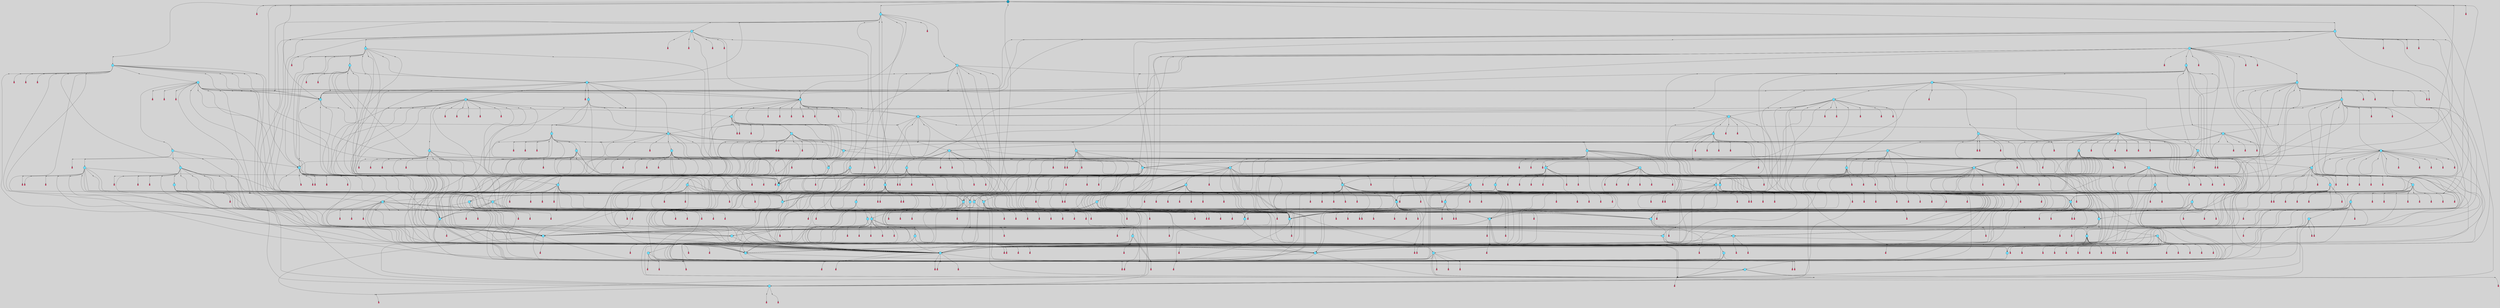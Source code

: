 // File exported with GEGELATI v1.3.1
// On the 2024-04-13 15:04:31
// With the File::TPGGraphDotExporter
digraph{
	graph[pad = "0.212, 0.055" bgcolor = lightgray]
	node[shape=circle style = filled label = ""]
		T0 [fillcolor="#66ddff"]
		T1 [fillcolor="#66ddff"]
		T2 [fillcolor="#66ddff"]
		T3 [fillcolor="#66ddff"]
		T4 [fillcolor="#66ddff"]
		T5 [fillcolor="#66ddff"]
		T6 [fillcolor="#66ddff"]
		T7 [fillcolor="#66ddff"]
		T8 [fillcolor="#66ddff"]
		T79 [fillcolor="#66ddff"]
		T319 [fillcolor="#66ddff"]
		T325 [fillcolor="#66ddff"]
		T391 [fillcolor="#66ddff"]
		T547 [fillcolor="#66ddff"]
		T630 [fillcolor="#66ddff"]
		T675 [fillcolor="#66ddff"]
		T821 [fillcolor="#66ddff"]
		T852 [fillcolor="#66ddff"]
		T1216 [fillcolor="#66ddff"]
		T1269 [fillcolor="#66ddff"]
		T1301 [fillcolor="#66ddff"]
		T1309 [fillcolor="#66ddff"]
		T1316 [fillcolor="#66ddff"]
		T1357 [fillcolor="#66ddff"]
		T1370 [fillcolor="#66ddff"]
		T1371 [fillcolor="#66ddff"]
		T1509 [fillcolor="#66ddff"]
		T1521 [fillcolor="#66ddff"]
		T1579 [fillcolor="#66ddff"]
		T1859 [fillcolor="#66ddff"]
		T1909 [fillcolor="#66ddff"]
		T1923 [fillcolor="#66ddff"]
		T1975 [fillcolor="#66ddff"]
		T2046 [fillcolor="#66ddff"]
		T2165 [fillcolor="#66ddff"]
		T2229 [fillcolor="#66ddff"]
		T2248 [fillcolor="#66ddff"]
		T2315 [fillcolor="#66ddff"]
		T27 [fillcolor="#66ddff"]
		T2479 [fillcolor="#66ddff"]
		T2556 [fillcolor="#66ddff"]
		T2609 [fillcolor="#66ddff"]
		T2648 [fillcolor="#66ddff"]
		T2840 [fillcolor="#66ddff"]
		T2859 [fillcolor="#66ddff"]
		T2963 [fillcolor="#66ddff"]
		T2977 [fillcolor="#66ddff"]
		T3065 [fillcolor="#66ddff"]
		T3231 [fillcolor="#66ddff"]
		T3322 [fillcolor="#66ddff"]
		T3474 [fillcolor="#66ddff"]
		T3551 [fillcolor="#66ddff"]
		T3676 [fillcolor="#66ddff"]
		T3762 [fillcolor="#66ddff"]
		T3782 [fillcolor="#66ddff"]
		T4360 [fillcolor="#66ddff"]
		T4413 [fillcolor="#66ddff"]
		T4472 [fillcolor="#66ddff"]
		T4531 [fillcolor="#66ddff"]
		T4710 [fillcolor="#66ddff"]
		T4846 [fillcolor="#66ddff"]
		T2338 [fillcolor="#66ddff"]
		T5051 [fillcolor="#66ddff"]
		T5220 [fillcolor="#66ddff"]
		T5427 [fillcolor="#66ddff"]
		T5471 [fillcolor="#66ddff"]
		T5544 [fillcolor="#66ddff"]
		T5869 [fillcolor="#66ddff"]
		T6339 [fillcolor="#66ddff"]
		T6452 [fillcolor="#66ddff"]
		T6657 [fillcolor="#66ddff"]
		T7041 [fillcolor="#66ddff"]
		T7067 [fillcolor="#66ddff"]
		T11 [fillcolor="#66ddff"]
		T7265 [fillcolor="#66ddff"]
		T7382 [fillcolor="#66ddff"]
		T7384 [fillcolor="#66ddff"]
		T7391 [fillcolor="#66ddff"]
		T7509 [fillcolor="#66ddff"]
		T7611 [fillcolor="#66ddff"]
		T6907 [fillcolor="#66ddff"]
		T7877 [fillcolor="#66ddff"]
		T8007 [fillcolor="#66ddff"]
		T8224 [fillcolor="#66ddff"]
		T8307 [fillcolor="#66ddff"]
		T8328 [fillcolor="#66ddff"]
		T8665 [fillcolor="#66ddff"]
		T8826 [fillcolor="#66ddff"]
		T8950 [fillcolor="#66ddff"]
		T9455 [fillcolor="#66ddff"]
		T9528 [fillcolor="#66ddff"]
		T9867 [fillcolor="#66ddff"]
		T10300 [fillcolor="#66ddff"]
		T10333 [fillcolor="#66ddff"]
		T9765 [fillcolor="#66ddff"]
		T10405 [fillcolor="#66ddff"]
		T9047 [fillcolor="#66ddff"]
		T11354 [fillcolor="#66ddff"]
		T11449 [fillcolor="#66ddff"]
		T11560 [fillcolor="#66ddff"]
		T11572 [fillcolor="#66ddff"]
		T11749 [fillcolor="#66ddff"]
		T11158 [fillcolor="#66ddff"]
		T12623 [fillcolor="#66ddff"]
		T12957 [fillcolor="#66ddff"]
		T13092 [fillcolor="#66ddff"]
		T13559 [fillcolor="#66ddff"]
		T14195 [fillcolor="#66ddff"]
		T14369 [fillcolor="#66ddff"]
		T14821 [fillcolor="#66ddff"]
		T14895 [fillcolor="#1199bb"]
		P599406 [fillcolor="#cccccc" shape=point] //
		I599406 [shape=box style=invis label="2|7&2|3#1|4&#92;n4|2&4|4#4|0&#92;n3|2&0|1#3|6&#92;n3|3&2|1#4|7&#92;n4|6&1|0#4|4&#92;n0|0&1|3#2|3&#92;n0|1&0|3#0|7&#92;n2|5&1|7#4|6&#92;n2|4&2|2#4|1&#92;n"]
		P599406 -> I599406[style=invis]
		A247729 [fillcolor="#ff3366" shape=box margin=0.03 width=0 height=0 label="0"]
		T0 -> P599406 -> A247729
		P599407 [fillcolor="#cccccc" shape=point] //
		I599407 [shape=box style=invis label="4|2&4|4#2|3&#92;n3|4&0|7#4|1&#92;n6|3&0|1#2|1&#92;n4|7&1|1#4|0&#92;n2|7&1|2#2|7&#92;n0|4&2|3#3|3&#92;n0|3&2|3#2|7&#92;n0|7&4|7#0|2&#92;n2|2&3|0#0|2&#92;n"]
		P599407 -> I599407[style=invis]
		A247730 [fillcolor="#ff3366" shape=box margin=0.03 width=0 height=0 label="1"]
		T0 -> P599407 -> A247730
		P599408 [fillcolor="#cccccc" shape=point] //
		I599408 [shape=box style=invis label="6|3&2|3#2|7&#92;n"]
		P599408 -> I599408[style=invis]
		A247731 [fillcolor="#ff3366" shape=box margin=0.03 width=0 height=0 label="1"]
		T1 -> P599408 -> A247731
		P599409 [fillcolor="#cccccc" shape=point] //
		I599409 [shape=box style=invis label="5|0&4|4#3|7&#92;n4|5&4|5#1|4&#92;n0|0&0|7#1|4&#92;n6|0&0|3#0|6&#92;n6|1&1|7#3|7&#92;n3|0&0|0#2|0&#92;n5|7&1|6#4|5&#92;n1|6&4|1#0|4&#92;n1|1&2|0#3|4&#92;n"]
		P599409 -> I599409[style=invis]
		A247732 [fillcolor="#ff3366" shape=box margin=0.03 width=0 height=0 label="2"]
		T1 -> P599409 -> A247732
		P599410 [fillcolor="#cccccc" shape=point] //
		I599410 [shape=box style=invis label="5|7&3|6#4|2&#92;n0|6&1|2#1|1&#92;n3|1&1|5#1|6&#92;n2|2&2|6#0|5&#92;n3|0&3|4#4|7&#92;n6|2&3|4#0|5&#92;n"]
		P599410 -> I599410[style=invis]
		A247733 [fillcolor="#ff3366" shape=box margin=0.03 width=0 height=0 label="2"]
		T2 -> P599410 -> A247733
		P599411 [fillcolor="#cccccc" shape=point] //
		I599411 [shape=box style=invis label="4|7&1|6#2|1&#92;n0|2&3|2#2|3&#92;n"]
		P599411 -> I599411[style=invis]
		A247734 [fillcolor="#ff3366" shape=box margin=0.03 width=0 height=0 label="3"]
		T2 -> P599411 -> A247734
		P599412 [fillcolor="#cccccc" shape=point] //
		I599412 [shape=box style=invis label="5|5&1|0#2|5&#92;n"]
		P599412 -> I599412[style=invis]
		A247735 [fillcolor="#ff3366" shape=box margin=0.03 width=0 height=0 label="3"]
		T3 -> P599412 -> A247735
		P599413 [fillcolor="#cccccc" shape=point] //
		I599413 [shape=box style=invis label="2|6&2|3#3|7&#92;n6|0&2|6#4|6&#92;n4|0&4|0#2|6&#92;n5|5&3|7#2|4&#92;n2|7&3|2#1|1&#92;n5|3&2|5#1|1&#92;n3|7&3|0#0|7&#92;n0|5&0|3#1|1&#92;n2|3&1|2#1|4&#92;n"]
		P599413 -> I599413[style=invis]
		A247736 [fillcolor="#ff3366" shape=box margin=0.03 width=0 height=0 label="4"]
		T3 -> P599413 -> A247736
		P599414 [fillcolor="#cccccc" shape=point] //
		I599414 [shape=box style=invis label="1|3&1|2#2|1&#92;n2|0&3|2#1|6&#92;n"]
		P599414 -> I599414[style=invis]
		A247737 [fillcolor="#ff3366" shape=box margin=0.03 width=0 height=0 label="4"]
		T4 -> P599414 -> A247737
		P599415 [fillcolor="#cccccc" shape=point] //
		I599415 [shape=box style=invis label="0|7&0|7#3|6&#92;n"]
		P599415 -> I599415[style=invis]
		A247738 [fillcolor="#ff3366" shape=box margin=0.03 width=0 height=0 label="5"]
		T4 -> P599415 -> A247738
		P599416 [fillcolor="#cccccc" shape=point] //
		I599416 [shape=box style=invis label="2|7&2|3#4|0&#92;n1|4&1|3#4|7&#92;n"]
		P599416 -> I599416[style=invis]
		A247739 [fillcolor="#ff3366" shape=box margin=0.03 width=0 height=0 label="5"]
		T5 -> P599416 -> A247739
		P599417 [fillcolor="#cccccc" shape=point] //
		I599417 [shape=box style=invis label="5|2&1|3#1|0&#92;n1|0&1|7#1|5&#92;n3|3&1|2#2|6&#92;n0|1&2|3#1|3&#92;n4|3&0|6#3|3&#92;n5|6&3|1#1|4&#92;n"]
		P599417 -> I599417[style=invis]
		A247740 [fillcolor="#ff3366" shape=box margin=0.03 width=0 height=0 label="6"]
		T5 -> P599417 -> A247740
		P599418 [fillcolor="#cccccc" shape=point] //
		I599418 [shape=box style=invis label="2|0&1|2#1|1&#92;n3|6&1|5#1|0&#92;n"]
		P599418 -> I599418[style=invis]
		A247741 [fillcolor="#ff3366" shape=box margin=0.03 width=0 height=0 label="6"]
		T6 -> P599418 -> A247741
		P599419 [fillcolor="#cccccc" shape=point] //
		I599419 [shape=box style=invis label="2|7&2|0#0|3&#92;n1|7&0|7#2|2&#92;n6|5&1|6#4|0&#92;n2|3&3|7#3|5&#92;n3|0&1|2#4|3&#92;n3|6&2|0#2|1&#92;n"]
		P599419 -> I599419[style=invis]
		A247742 [fillcolor="#ff3366" shape=box margin=0.03 width=0 height=0 label="7"]
		T6 -> P599419 -> A247742
		P599420 [fillcolor="#cccccc" shape=point] //
		I599420 [shape=box style=invis label="0|6&2|2#1|7&#92;n6|0&4|3#2|2&#92;n6|3&0|0#1|2&#92;n3|0&1|0#2|3&#92;n1|3&0|4#3|1&#92;n0|3&3|3#0|7&#92;n2|2&0|2#2|3&#92;n5|7&2|0#3|3&#92;n"]
		P599420 -> I599420[style=invis]
		A247743 [fillcolor="#ff3366" shape=box margin=0.03 width=0 height=0 label="7"]
		T7 -> P599420 -> A247743
		P599421 [fillcolor="#cccccc" shape=point] //
		I599421 [shape=box style=invis label="0|1&2|7#4|7&#92;n2|5&3|6#3|5&#92;n3|3&4|3#1|7&#92;n3|0&0|5#2|3&#92;n5|6&2|5#0|0&#92;n6|3&0|7#1|3&#92;n2|5&4|3#4|3&#92;n4|7&0|2#4|0&#92;n4|6&3|2#2|4&#92;n"]
		P599421 -> I599421[style=invis]
		A247744 [fillcolor="#ff3366" shape=box margin=0.03 width=0 height=0 label="8"]
		T7 -> P599421 -> A247744
		P599422 [fillcolor="#cccccc" shape=point] //
		I599422 [shape=box style=invis label="4|4&3|4#1|1&#92;n6|1&2|1#0|7&#92;n"]
		P599422 -> I599422[style=invis]
		A247745 [fillcolor="#ff3366" shape=box margin=0.03 width=0 height=0 label="8"]
		T8 -> P599422 -> A247745
		P599423 [fillcolor="#cccccc" shape=point] //
		I599423 [shape=box style=invis label="6|7&1|1#4|2&#92;n0|3&3|1#4|3&#92;n4|3&0|1#1|7&#92;n1|0&1|2#3|2&#92;n4|3&2|6#1|0&#92;n1|3&4|4#0|2&#92;n6|2&0|4#1|3&#92;n4|0&1|7#1|0&#92;n4|0&3|2#3|0&#92;n2|7&2|3#3|0&#92;n"]
		P599423 -> I599423[style=invis]
		A247746 [fillcolor="#ff3366" shape=box margin=0.03 width=0 height=0 label="0"]
		T8 -> P599423 -> A247746
		T3 -> P599419
		T4 -> P599422
		T5 -> P599406
		T6 -> P599414
		T7 -> P599408
		P599424 [fillcolor="#cccccc" shape=point] //
		I599424 [shape=box style=invis label="6|3&4|3#2|7&#92;n1|3&4|2#2|2&#92;n"]
		P599424 -> I599424[style=invis]
		A247747 [fillcolor="#ff3366" shape=box margin=0.03 width=0 height=0 label="1"]
		T79 -> P599424 -> A247747
		T79 -> P599409
		T79 -> P599408
		T79 -> P599408
		T79 -> P599408
		P599425 [fillcolor="#cccccc" shape=point] //
		I599425 [shape=box style=invis label="0|1&2|7#4|7&#92;n2|5&3|6#3|5&#92;n3|3&4|3#1|7&#92;n3|0&0|5#2|3&#92;n6|3&0|7#1|3&#92;n4|6&3|2#2|4&#92;n4|7&0|2#4|7&#92;n2|5&4|3#4|3&#92;n"]
		P599425 -> I599425[style=invis]
		A247748 [fillcolor="#ff3366" shape=box margin=0.03 width=0 height=0 label="8"]
		T319 -> P599425 -> A247748
		T319 -> P599408
		T319 -> P599406
		T319 -> P599420
		P599426 [fillcolor="#cccccc" shape=point] //
		I599426 [shape=box style=invis label="0|5&1|0#2|5&#92;n"]
		P599426 -> I599426[style=invis]
		A247749 [fillcolor="#ff3366" shape=box margin=0.03 width=0 height=0 label="3"]
		T319 -> P599426 -> A247749
		T325 -> P599407
		T325 -> P599421
		T325 -> P599421
		P599427 [fillcolor="#cccccc" shape=point] //
		I599427 [shape=box style=invis label="2|7&2|6#1|7&#92;n0|1&0|3#0|7&#92;n3|3&1|1#0|7&#92;n4|6&1|5#4|4&#92;n0|0&1|3#4|3&#92;n"]
		P599427 -> I599427[style=invis]
		A247750 [fillcolor="#ff3366" shape=box margin=0.03 width=0 height=0 label="0"]
		T325 -> P599427 -> A247750
		P599428 [fillcolor="#cccccc" shape=point] //
		I599428 [shape=box style=invis label="0|6&0|2#1|7&#92;n6|0&4|3#2|2&#92;n6|3&0|0#1|2&#92;n3|0&1|0#2|3&#92;n1|3&0|4#3|1&#92;n0|3&3|3#0|7&#92;n5|7&2|0#3|3&#92;n2|2&0|2#2|3&#92;n"]
		P599428 -> I599428[style=invis]
		T325 -> P599428 -> T6
		T325 -> P599422
		P599429 [fillcolor="#cccccc" shape=point] //
		I599429 [shape=box style=invis label="4|6&2|2#1|7&#92;n6|0&4|3#2|2&#92;n6|3&0|0#1|2&#92;n3|3&0|5#3|1&#92;n3|0&1|0#2|3&#92;n2|2&0|2#2|3&#92;n0|3&3|3#0|7&#92;n5|7&2|0#3|3&#92;n"]
		P599429 -> I599429[style=invis]
		T391 -> P599429 -> T3
		T391 -> P599421
		T391 -> P599421
		P599430 [fillcolor="#cccccc" shape=point] //
		I599430 [shape=box style=invis label="0|1&3|3#0|7&#92;n0|5&1|3#2|3&#92;n3|3&2|1#4|7&#92;n2|5&1|7#4|6&#92;n4|2&4|4#4|0&#92;n2|7&2|3#1|4&#92;n4|6&1|0#4|4&#92;n3|1&1|6#2|1&#92;n2|4&2|2#4|1&#92;n1|3&3|5#3|3&#92;n"]
		P599430 -> I599430[style=invis]
		A247751 [fillcolor="#ff3366" shape=box margin=0.03 width=0 height=0 label="0"]
		T391 -> P599430 -> A247751
		T547 -> P599421
		T547 -> P599421
		T547 -> P599420
		T547 -> P599410
		P599431 [fillcolor="#cccccc" shape=point] //
		I599431 [shape=box style=invis label="2|7&2|3#1|4&#92;n3|2&2|1#3|6&#92;n3|3&2|1#4|7&#92;n0|1&0|3#0|7&#92;n0|0&1|3#2|3&#92;n4|6&1|0#4|4&#92;n2|5&1|7#4|6&#92;n2|4&2|2#4|1&#92;n"]
		P599431 -> I599431[style=invis]
		A247752 [fillcolor="#ff3366" shape=box margin=0.03 width=0 height=0 label="0"]
		T547 -> P599431 -> A247752
		P599432 [fillcolor="#cccccc" shape=point] //
		I599432 [shape=box style=invis label="4|1&2|3#0|1&#92;n6|3&2|3#2|7&#92;n"]
		P599432 -> I599432[style=invis]
		T547 -> P599432 -> T391
		P599433 [fillcolor="#cccccc" shape=point] //
		I599433 [shape=box style=invis label="1|2&3|2#2|3&#92;n4|7&1|6#2|1&#92;n"]
		P599433 -> I599433[style=invis]
		A247753 [fillcolor="#ff3366" shape=box margin=0.03 width=0 height=0 label="3"]
		T547 -> P599433 -> A247753
		P599434 [fillcolor="#cccccc" shape=point] //
		I599434 [shape=box style=invis label="1|2&2|2#4|2&#92;n0|5&2|3#3|2&#92;n0|2&3|2#2|1&#92;n"]
		P599434 -> I599434[style=invis]
		A247754 [fillcolor="#ff3366" shape=box margin=0.03 width=0 height=0 label="3"]
		T547 -> P599434 -> A247754
		P599435 [fillcolor="#cccccc" shape=point] //
		I599435 [shape=box style=invis label="6|0&1|3#0|3&#92;n1|0&4|3#4|0&#92;n"]
		P599435 -> I599435[style=invis]
		A247755 [fillcolor="#ff3366" shape=box margin=0.03 width=0 height=0 label="3"]
		T630 -> P599435 -> A247755
		P599436 [fillcolor="#cccccc" shape=point] //
		I599436 [shape=box style=invis label="0|0&2|1#0|3&#92;n3|4&1|0#0|3&#92;n2|1&4|6#0|0&#92;n"]
		P599436 -> I599436[style=invis]
		A247756 [fillcolor="#ff3366" shape=box margin=0.03 width=0 height=0 label="1"]
		T630 -> P599436 -> A247756
		P599437 [fillcolor="#cccccc" shape=point] //
		I599437 [shape=box style=invis label="1|2&1|2#4|2&#92;n0|2&3|2#2|1&#92;n"]
		P599437 -> I599437[style=invis]
		A247757 [fillcolor="#ff3366" shape=box margin=0.03 width=0 height=0 label="3"]
		T630 -> P599437 -> A247757
		T630 -> P599421
		T630 -> P599420
		T630 -> P599414
		T630 -> P599406
		P599438 [fillcolor="#cccccc" shape=point] //
		I599438 [shape=box style=invis label="6|1&2|1#0|6&#92;n3|1&1|6#3|7&#92;n4|4&3|4#1|1&#92;n"]
		P599438 -> I599438[style=invis]
		A247758 [fillcolor="#ff3366" shape=box margin=0.03 width=0 height=0 label="8"]
		T675 -> P599438 -> A247758
		P599439 [fillcolor="#cccccc" shape=point] //
		I599439 [shape=box style=invis label="3|0&4|0#1|6&#92;n1|1&3|2#3|0&#92;n"]
		P599439 -> I599439[style=invis]
		A247759 [fillcolor="#ff3366" shape=box margin=0.03 width=0 height=0 label="8"]
		T675 -> P599439 -> A247759
		P599440 [fillcolor="#cccccc" shape=point] //
		I599440 [shape=box style=invis label="5|6&0|4#3|1&#92;n3|6&1|5#1|0&#92;n2|0&1|2#1|1&#92;n"]
		P599440 -> I599440[style=invis]
		T675 -> P599440 -> T319
		T675 -> P599421
		P599441 [fillcolor="#cccccc" shape=point] //
		I599441 [shape=box style=invis label="2|7&2|3#1|4&#92;n3|2&0|1#3|6&#92;n4|2&4|4#4|0&#92;n3|3&2|1#4|7&#92;n4|0&1|0#4|4&#92;n0|0&1|3#2|3&#92;n0|1&0|3#0|7&#92;n2|5&1|7#4|6&#92;n2|4&2|2#4|1&#92;n"]
		P599441 -> I599441[style=invis]
		T675 -> P599441 -> T8
		T675 -> P599408
		P599442 [fillcolor="#cccccc" shape=point] //
		I599442 [shape=box style=invis label="2|5&3|6#3|5&#92;n3|3&4|3#1|7&#92;n3|0&0|5#2|3&#92;n5|6&2|5#0|0&#92;n6|3&0|7#1|3&#92;n6|5&4|1#4|3&#92;n2|5&4|3#4|3&#92;n4|7&4|2#4|0&#92;n4|6&3|2#2|4&#92;n"]
		P599442 -> I599442[style=invis]
		A247760 [fillcolor="#ff3366" shape=box margin=0.03 width=0 height=0 label="8"]
		T821 -> P599442 -> A247760
		T821 -> P599409
		P599443 [fillcolor="#cccccc" shape=point] //
		I599443 [shape=box style=invis label="4|4&4|6#3|5&#92;n3|7&3|6#4|6&#92;n3|0&1|3#3|2&#92;n"]
		P599443 -> I599443[style=invis]
		A247761 [fillcolor="#ff3366" shape=box margin=0.03 width=0 height=0 label="5"]
		T821 -> P599443 -> A247761
		T821 -> P599420
		P599444 [fillcolor="#cccccc" shape=point] //
		I599444 [shape=box style=invis label="0|0&3|2#2|3&#92;n4|7&1|6#2|1&#92;n"]
		P599444 -> I599444[style=invis]
		A247762 [fillcolor="#ff3366" shape=box margin=0.03 width=0 height=0 label="3"]
		T852 -> P599444 -> A247762
		P599445 [fillcolor="#cccccc" shape=point] //
		I599445 [shape=box style=invis label="3|3&2|5#0|3&#92;n3|5&2|7#1|4&#92;n0|0&2|5#2|4&#92;n5|4&2|7#1|6&#92;n4|2&1|7#4|1&#92;n"]
		P599445 -> I599445[style=invis]
		A247763 [fillcolor="#ff3366" shape=box margin=0.03 width=0 height=0 label="3"]
		T852 -> P599445 -> A247763
		P599446 [fillcolor="#cccccc" shape=point] //
		I599446 [shape=box style=invis label="1|4&1|0#2|4&#92;n0|6&1|2#1|1&#92;n2|2&2|6#0|3&#92;n3|1&1|5#1|6&#92;n3|0&3|4#4|7&#92;n5|7&3|6#4|2&#92;n6|2&0|4#1|5&#92;n1|2&4|1#4|5&#92;n"]
		P599446 -> I599446[style=invis]
		A247764 [fillcolor="#ff3366" shape=box margin=0.03 width=0 height=0 label="2"]
		T852 -> P599446 -> A247764
		P599447 [fillcolor="#cccccc" shape=point] //
		I599447 [shape=box style=invis label="6|1&2|2#2|2&#92;n3|0&1|4#1|2&#92;n"]
		P599447 -> I599447[style=invis]
		A247765 [fillcolor="#ff3366" shape=box margin=0.03 width=0 height=0 label="1"]
		T852 -> P599447 -> A247765
		P599448 [fillcolor="#cccccc" shape=point] //
		I599448 [shape=box style=invis label="1|7&4|1#1|7&#92;n"]
		P599448 -> I599448[style=invis]
		A247766 [fillcolor="#ff3366" shape=box margin=0.03 width=0 height=0 label="8"]
		T852 -> P599448 -> A247766
		P599449 [fillcolor="#cccccc" shape=point] //
		I599449 [shape=box style=invis label="0|1&2|7#4|7&#92;n5|6&3|5#0|0&#92;n2|5&3|6#0|5&#92;n3|0&3|5#2|3&#92;n6|3&2|2#4|2&#92;n1|3&0|5#0|6&#92;n6|3&0|7#1|3&#92;n4|6&3|2#2|4&#92;n4|1&0|2#4|0&#92;n"]
		P599449 -> I599449[style=invis]
		A247767 [fillcolor="#ff3366" shape=box margin=0.03 width=0 height=0 label="8"]
		T1216 -> P599449 -> A247767
		P599450 [fillcolor="#cccccc" shape=point] //
		I599450 [shape=box style=invis label="4|0&1|6#2|1&#92;n5|3&1|5#2|3&#92;n"]
		P599450 -> I599450[style=invis]
		A247768 [fillcolor="#ff3366" shape=box margin=0.03 width=0 height=0 label="3"]
		T1216 -> P599450 -> A247768
		P599451 [fillcolor="#cccccc" shape=point] //
		I599451 [shape=box style=invis label="0|6&2|2#1|7&#92;n0|0&3|5#4|3&#92;n0|5&0|0#4|3&#92;n3|0&1|0#1|3&#92;n6|3&0|0#1|2&#92;n0|3&3|3#0|7&#92;n5|7&2|2#3|3&#92;n6|0&4|3#2|2&#92;n5|5&3|6#4|7&#92;n"]
		P599451 -> I599451[style=invis]
		T1216 -> P599451 -> T547
		P599452 [fillcolor="#cccccc" shape=point] //
		I599452 [shape=box style=invis label="3|6&1|5#1|0&#92;n5|6&0|4#3|1&#92;n6|0&1|2#1|1&#92;n"]
		P599452 -> I599452[style=invis]
		T1216 -> P599452 -> T319
		P599453 [fillcolor="#cccccc" shape=point] //
		I599453 [shape=box style=invis label="0|6&2|2#1|7&#92;n6|0&4|3#2|2&#92;n5|3&0|0#1|2&#92;n5|7&2|0#3|3&#92;n1|3&0|4#3|1&#92;n0|3&3|3#0|7&#92;n2|2&0|2#2|3&#92;n3|0&1|0#2|3&#92;n"]
		P599453 -> I599453[style=invis]
		A247769 [fillcolor="#ff3366" shape=box margin=0.03 width=0 height=0 label="7"]
		T1216 -> P599453 -> A247769
		P599454 [fillcolor="#cccccc" shape=point] //
		I599454 [shape=box style=invis label="3|0&0|0#2|0&#92;n5|0&4|4#3|7&#92;n4|5&4|5#1|4&#92;n0|0&0|7#1|4&#92;n3|0&0|3#0|1&#92;n5|7&1|6#4|5&#92;n3|4&3|5#0|5&#92;n6|1&1|7#3|7&#92;n1|6&4|1#0|4&#92;n1|1&2|0#3|4&#92;n"]
		P599454 -> I599454[style=invis]
		A247770 [fillcolor="#ff3366" shape=box margin=0.03 width=0 height=0 label="2"]
		T1216 -> P599454 -> A247770
		P599455 [fillcolor="#cccccc" shape=point] //
		I599455 [shape=box style=invis label="0|1&0|7#0|6&#92;n6|6&4|1#1|6&#92;n"]
		P599455 -> I599455[style=invis]
		A247771 [fillcolor="#ff3366" shape=box margin=0.03 width=0 height=0 label="5"]
		T1216 -> P599455 -> A247771
		P599456 [fillcolor="#cccccc" shape=point] //
		I599456 [shape=box style=invis label="0|1&2|7#4|0&#92;n4|6&3|2#2|4&#92;n3|6&3|5#3|7&#92;n5|6&2|5#3|0&#92;n3|0&0|5#2|3&#92;n2|5&4|3#4|3&#92;n6|3&0|7#1|3&#92;n4|7&0|2#4|0&#92;n"]
		P599456 -> I599456[style=invis]
		A247772 [fillcolor="#ff3366" shape=box margin=0.03 width=0 height=0 label="8"]
		T1216 -> P599456 -> A247772
		P599457 [fillcolor="#cccccc" shape=point] //
		I599457 [shape=box style=invis label="4|0&4|5#1|6&#92;n5|3&4|2#2|6&#92;n"]
		P599457 -> I599457[style=invis]
		T1269 -> P599457 -> T7
		P599458 [fillcolor="#cccccc" shape=point] //
		I599458 [shape=box style=invis label="0|2&2|7#4|7&#92;n2|5&3|6#3|5&#92;n4|6&3|2#2|4&#92;n1|7&0|2#4|0&#92;n5|0&3|5#2|3&#92;n0|1&0|3#4|3&#92;n5|6&2|5#0|0&#92;n"]
		P599458 -> I599458[style=invis]
		T1269 -> P599458 -> T630
		P599459 [fillcolor="#cccccc" shape=point] //
		I599459 [shape=box style=invis label="6|0&4|3#0|6&#92;n0|0&0|7#1|4&#92;n6|1&1|7#3|7&#92;n5|0&4|4#3|7&#92;n3|0&0|0#4|1&#92;n5|7&1|6#4|5&#92;n1|6&4|1#0|4&#92;n"]
		P599459 -> I599459[style=invis]
		A247773 [fillcolor="#ff3366" shape=box margin=0.03 width=0 height=0 label="2"]
		T1269 -> P599459 -> A247773
		P599460 [fillcolor="#cccccc" shape=point] //
		I599460 [shape=box style=invis label="2|0&1|2#1|1&#92;n3|6&4|5#1|0&#92;n5|6&0|4#3|1&#92;n"]
		P599460 -> I599460[style=invis]
		T1269 -> P599460 -> T319
		P599461 [fillcolor="#cccccc" shape=point] //
		I599461 [shape=box style=invis label="0|7&4|7#0|2&#92;n6|3&4|1#2|6&#92;n4|2&4|4#2|3&#92;n4|0&1|2#4|0&#92;n4|1&4|0#1|0&#92;n0|7&4|1#4|5&#92;n"]
		P599461 -> I599461[style=invis]
		A247774 [fillcolor="#ff3366" shape=box margin=0.03 width=0 height=0 label="1"]
		T1269 -> P599461 -> A247774
		P599462 [fillcolor="#cccccc" shape=point] //
		I599462 [shape=box style=invis label="1|1&3|3#0|4&#92;n4|6&2|1#0|0&#92;n4|6&3|5#4|1&#92;n5|2&4|1#0|1&#92;n3|0&3|5#2|0&#92;n2|3&3|5#3|3&#92;n3|3&3|5#1|5&#92;n5|2&4|4#4|0&#92;n"]
		P599462 -> I599462[style=invis]
		A247775 [fillcolor="#ff3366" shape=box margin=0.03 width=0 height=0 label="3"]
		T1301 -> P599462 -> A247775
		P599463 [fillcolor="#cccccc" shape=point] //
		I599463 [shape=box style=invis label="4|5&1|4#0|0&#92;n1|4&1|3#4|7&#92;n"]
		P599463 -> I599463[style=invis]
		A247776 [fillcolor="#ff3366" shape=box margin=0.03 width=0 height=0 label="5"]
		T1301 -> P599463 -> A247776
		T1301 -> P599408
		P599464 [fillcolor="#cccccc" shape=point] //
		I599464 [shape=box style=invis label="0|7&2|4#2|5&#92;n4|0&4|5#3|5&#92;n3|3&1|3#1|4&#92;n"]
		P599464 -> I599464[style=invis]
		A247777 [fillcolor="#ff3366" shape=box margin=0.03 width=0 height=0 label="1"]
		T1301 -> P599464 -> A247777
		T1309 -> P599444
		T1309 -> P599445
		P599465 [fillcolor="#cccccc" shape=point] //
		I599465 [shape=box style=invis label="3|0&1|6#1|2&#92;n2|2&1|6#1|1&#92;n"]
		P599465 -> I599465[style=invis]
		A247778 [fillcolor="#ff3366" shape=box margin=0.03 width=0 height=0 label="1"]
		T1309 -> P599465 -> A247778
		P599466 [fillcolor="#cccccc" shape=point] //
		I599466 [shape=box style=invis label="0|0&3|3#1|1&#92;n"]
		P599466 -> I599466[style=invis]
		T1309 -> P599466 -> T2
		P599467 [fillcolor="#cccccc" shape=point] //
		I599467 [shape=box style=invis label="0|3&0|7#3|2&#92;n4|0&2|1#4|0&#92;n2|7&0|2#2|5&#92;n3|3&4|3#2|5&#92;n4|1&2|2#1|1&#92;n5|6&0|0#2|5&#92;n"]
		P599467 -> I599467[style=invis]
		A247779 [fillcolor="#ff3366" shape=box margin=0.03 width=0 height=0 label="3"]
		T1309 -> P599467 -> A247779
		T1316 -> P599444
		T1316 -> P599408
		P599468 [fillcolor="#cccccc" shape=point] //
		I599468 [shape=box style=invis label="5|5&0|6#0|0&#92;n2|0&2|1#0|7&#92;n3|4&4|2#1|0&#92;n0|0&2|2#4|4&#92;n"]
		P599468 -> I599468[style=invis]
		A247780 [fillcolor="#ff3366" shape=box margin=0.03 width=0 height=0 label="8"]
		T1316 -> P599468 -> A247780
		P599469 [fillcolor="#cccccc" shape=point] //
		I599469 [shape=box style=invis label="6|2&1|1#1|0&#92;n0|5&1|5#4|2&#92;n2|0&0|6#0|1&#92;n5|5&3|5#1|3&#92;n3|5&1|4#3|0&#92;n6|0&3|4#0|4&#92;n1|7&0|2#0|0&#92;n"]
		P599469 -> I599469[style=invis]
		A247781 [fillcolor="#ff3366" shape=box margin=0.03 width=0 height=0 label="8"]
		T1316 -> P599469 -> A247781
		P599470 [fillcolor="#cccccc" shape=point] //
		I599470 [shape=box style=invis label="1|3&0|4#4|1&#92;n0|3&3|3#0|7&#92;n2|2&3|6#3|1&#92;n3|0&1|0#2|3&#92;n2|2&4|6#0|1&#92;n4|4&2|3#2|7&#92;n6|5&3|0#2|4&#92;n2|2&0|2#2|3&#92;n6|3&0|6#1|2&#92;n6|0&2|3#2|2&#92;n"]
		P599470 -> I599470[style=invis]
		A247782 [fillcolor="#ff3366" shape=box margin=0.03 width=0 height=0 label="7"]
		T1316 -> P599470 -> A247782
		T1316 -> P599408
		P599471 [fillcolor="#cccccc" shape=point] //
		I599471 [shape=box style=invis label="3|0&0|0#2|0&#92;n4|5&4|5#1|4&#92;n0|0&0|7#1|4&#92;n6|0&0|3#3|6&#92;n6|1&1|7#3|7&#92;n5|2&3|4#3|7&#92;n5|7&1|6#4|5&#92;n1|6&4|1#0|4&#92;n6|6&3|0#0|1&#92;n1|1&2|0#3|4&#92;n"]
		P599471 -> I599471[style=invis]
		A247783 [fillcolor="#ff3366" shape=box margin=0.03 width=0 height=0 label="2"]
		T1316 -> P599471 -> A247783
		P599472 [fillcolor="#cccccc" shape=point] //
		I599472 [shape=box style=invis label="3|2&2|1#3|5&#92;n3|0&2|1#3|7&#92;n"]
		P599472 -> I599472[style=invis]
		A247784 [fillcolor="#ff3366" shape=box margin=0.03 width=0 height=0 label="1"]
		T1357 -> P599472 -> A247784
		P599473 [fillcolor="#cccccc" shape=point] //
		I599473 [shape=box style=invis label="1|7&4|1#1|2&#92;n5|0&2|5#3|2&#92;n"]
		P599473 -> I599473[style=invis]
		A247785 [fillcolor="#ff3366" shape=box margin=0.03 width=0 height=0 label="8"]
		T1357 -> P599473 -> A247785
		P599474 [fillcolor="#cccccc" shape=point] //
		I599474 [shape=box style=invis label="5|2&2|3#1|0&#92;n2|0&1|1#4|5&#92;n1|2&4|0#4|2&#92;n5|7&1|4#2|2&#92;n4|3&4|1#2|6&#92;n"]
		P599474 -> I599474[style=invis]
		A247786 [fillcolor="#ff3366" shape=box margin=0.03 width=0 height=0 label="3"]
		T1357 -> P599474 -> A247786
		P599475 [fillcolor="#cccccc" shape=point] //
		I599475 [shape=box style=invis label="0|5&2|2#1|7&#92;n3|0&1|0#2|3&#92;n6|3&0|0#1|2&#92;n6|0&4|3#2|2&#92;n0|3&3|3#0|7&#92;n2|2&0|2#2|3&#92;n5|7&2|0#3|3&#92;n"]
		P599475 -> I599475[style=invis]
		A247787 [fillcolor="#ff3366" shape=box margin=0.03 width=0 height=0 label="7"]
		T1357 -> P599475 -> A247787
		P599476 [fillcolor="#cccccc" shape=point] //
		I599476 [shape=box style=invis label="2|2&1|4#2|3&#92;n2|7&0|1#0|2&#92;n6|3&0|0#1|7&#92;n5|0&2|0#3|3&#92;n1|4&3|4#2|6&#92;n1|3&0|4#3|1&#92;n3|0&1|0#2|1&#92;n6|2&1|3#3|0&#92;n"]
		P599476 -> I599476[style=invis]
		T1357 -> P599476 -> T1
		P599477 [fillcolor="#cccccc" shape=point] //
		I599477 [shape=box style=invis label="0|1&2|7#4|7&#92;n4|6&3|2#2|4&#92;n3|0&0|5#2|3&#92;n5|6&2|5#0|0&#92;n6|3&0|7#1|3&#92;n2|5&4|3#4|3&#92;n4|7&0|2#4|0&#92;n2|5&0|6#3|5&#92;n"]
		P599477 -> I599477[style=invis]
		A247788 [fillcolor="#ff3366" shape=box margin=0.03 width=0 height=0 label="8"]
		T1357 -> P599477 -> A247788
		P599478 [fillcolor="#cccccc" shape=point] //
		I599478 [shape=box style=invis label="5|7&2|0#3|3&#92;n6|0&4|3#2|2&#92;n6|3&0|0#1|5&#92;n3|0&1|0#2|3&#92;n1|3&0|4#3|1&#92;n0|3&3|3#0|7&#92;n2|2&0|2#2|3&#92;n0|6&2|2#1|7&#92;n"]
		P599478 -> I599478[style=invis]
		A247789 [fillcolor="#ff3366" shape=box margin=0.03 width=0 height=0 label="7"]
		T1357 -> P599478 -> A247789
		P599479 [fillcolor="#cccccc" shape=point] //
		I599479 [shape=box style=invis label="0|7&2|7#0|2&#92;n0|7&4|1#4|5&#92;n4|2&2|4#2|3&#92;n"]
		P599479 -> I599479[style=invis]
		A247790 [fillcolor="#ff3366" shape=box margin=0.03 width=0 height=0 label="1"]
		T1357 -> P599479 -> A247790
		P599480 [fillcolor="#cccccc" shape=point] //
		I599480 [shape=box style=invis label="6|3&2|4#1|5&#92;n2|3&1|2#1|4&#92;n4|0&4|0#2|6&#92;n5|0&0|7#1|5&#92;n5|3&2|5#1|1&#92;n3|7&3|0#0|0&#92;n6|0&4|6#3|6&#92;n1|5&4|3#2|5&#92;n2|7&3|2#1|1&#92;n"]
		P599480 -> I599480[style=invis]
		T1357 -> P599480 -> T2
		T1357 -> P599420
		T1357 -> P599451
		P599481 [fillcolor="#cccccc" shape=point] //
		I599481 [shape=box style=invis label="3|0&3|4#4|7&#92;n3|2&1|5#1|6&#92;n2|2&2|6#0|5&#92;n4|6&0|2#0|5&#92;n0|6&1|2#1|1&#92;n6|2&3|4#0|5&#92;n"]
		P599481 -> I599481[style=invis]
		A247791 [fillcolor="#ff3366" shape=box margin=0.03 width=0 height=0 label="2"]
		T1357 -> P599481 -> A247791
		P599482 [fillcolor="#cccccc" shape=point] //
		I599482 [shape=box style=invis label="2|7&2|0#0|7&#92;n6|0&1|6#4|0&#92;n5|5&1|2#2|6&#92;n3|6&2|0#1|1&#92;n"]
		P599482 -> I599482[style=invis]
		A247792 [fillcolor="#ff3366" shape=box margin=0.03 width=0 height=0 label="7"]
		T1357 -> P599482 -> A247792
		P599483 [fillcolor="#cccccc" shape=point] //
		I599483 [shape=box style=invis label="1|0&4|4#2|0&#92;n0|6&4|7#4|1&#92;n6|3&2|7#2|4&#92;n5|4&2|2#3|6&#92;n"]
		P599483 -> I599483[style=invis]
		A247793 [fillcolor="#ff3366" shape=box margin=0.03 width=0 height=0 label="3"]
		T1357 -> P599483 -> A247793
		P599484 [fillcolor="#cccccc" shape=point] //
		I599484 [shape=box style=invis label="1|1&3|3#0|1&#92;n5|3&1|2#0|5&#92;n1|6&3|3#1|2&#92;n4|6&4|5#4|0&#92;n5|2&4|7#0|1&#92;n2|3&3|5#3|3&#92;n0|7&4|6#2|0&#92;n5|2&4|4#1|0&#92;n5|0&4|4#0|5&#92;n"]
		P599484 -> I599484[style=invis]
		A247794 [fillcolor="#ff3366" shape=box margin=0.03 width=0 height=0 label="3"]
		T1357 -> P599484 -> A247794
		P599485 [fillcolor="#cccccc" shape=point] //
		I599485 [shape=box style=invis label="6|3&0|7#1|3&#92;n2|5&3|6#3|5&#92;n3|0&0|5#0|3&#92;n5|6&3|5#0|0&#92;n2|5&4|7#4|3&#92;n4|1&0|2#4|0&#92;n4|6&3|2#2|4&#92;n0|1&2|7#4|7&#92;n"]
		P599485 -> I599485[style=invis]
		A247795 [fillcolor="#ff3366" shape=box margin=0.03 width=0 height=0 label="8"]
		T1370 -> P599485 -> A247795
		P599486 [fillcolor="#cccccc" shape=point] //
		I599486 [shape=box style=invis label="4|3&1|5#2|2&#92;n0|0&2|7#0|2&#92;n0|5&2|2#2|4&#92;n0|7&3|5#0|1&#92;n2|3&4|1#0|1&#92;n3|4&1|5#3|3&#92;n1|1&4|4#4|1&#92;n"]
		P599486 -> I599486[style=invis]
		A247796 [fillcolor="#ff3366" shape=box margin=0.03 width=0 height=0 label="3"]
		T1370 -> P599486 -> A247796
		T1370 -> P599455
		P599487 [fillcolor="#cccccc" shape=point] //
		I599487 [shape=box style=invis label="5|6&4|4#3|3&#92;n4|4&4|4#2|4&#92;n2|4&2|5#1|7&#92;n1|0&3|2#3|0&#92;n"]
		P599487 -> I599487[style=invis]
		A247797 [fillcolor="#ff3366" shape=box margin=0.03 width=0 height=0 label="3"]
		T1370 -> P599487 -> A247797
		P599488 [fillcolor="#cccccc" shape=point] //
		I599488 [shape=box style=invis label="6|0&4|3#2|2&#92;n6|3&0|0#1|2&#92;n3|0&1|0#2|3&#92;n1|3&0|4#3|1&#92;n0|3&3|3#0|7&#92;n5|7&4|0#4|4&#92;n2|2&0|1#2|3&#92;n5|7&2|0#3|3&#92;n"]
		P599488 -> I599488[style=invis]
		A247798 [fillcolor="#ff3366" shape=box margin=0.03 width=0 height=0 label="7"]
		T1370 -> P599488 -> A247798
		P599489 [fillcolor="#cccccc" shape=point] //
		I599489 [shape=box style=invis label="2|5&3|6#3|5&#92;n0|1&2|7#4|7&#92;n3|0&0|5#2|4&#92;n5|6&2|5#0|0&#92;n6|3&0|7#1|3&#92;n2|5&4|3#4|3&#92;n4|7&0|2#4|0&#92;n4|6&3|2#2|4&#92;n"]
		P599489 -> I599489[style=invis]
		A247799 [fillcolor="#ff3366" shape=box margin=0.03 width=0 height=0 label="8"]
		T1370 -> P599489 -> A247799
		P599490 [fillcolor="#cccccc" shape=point] //
		I599490 [shape=box style=invis label="4|5&1|2#2|4&#92;n2|1&2|7#4|7&#92;n6|7&2|0#2|7&#92;n2|5&3|6#3|5&#92;n0|0&0|5#2|3&#92;n3|2&3|6#3|7&#92;n2|5&4|3#4|3&#92;n6|3&0|7#1|3&#92;n3|3&4|4#1|7&#92;n"]
		P599490 -> I599490[style=invis]
		A247800 [fillcolor="#ff3366" shape=box margin=0.03 width=0 height=0 label="8"]
		T1370 -> P599490 -> A247800
		P599491 [fillcolor="#cccccc" shape=point] //
		I599491 [shape=box style=invis label="0|1&2|7#4|7&#92;n2|5&3|6#3|5&#92;n3|0&0|5#2|3&#92;n5|6&2|5#0|0&#92;n2|5&4|3#4|3&#92;n6|3&0|7#1|3&#92;n4|1&0|2#4|0&#92;n4|6&3|2#2|4&#92;n"]
		P599491 -> I599491[style=invis]
		A247801 [fillcolor="#ff3366" shape=box margin=0.03 width=0 height=0 label="8"]
		T1370 -> P599491 -> A247801
		P599492 [fillcolor="#cccccc" shape=point] //
		I599492 [shape=box style=invis label="0|1&2|7#4|7&#92;n2|5&3|6#3|5&#92;n3|3&4|3#1|7&#92;n3|0&0|5#2|3&#92;n5|6&2|5#0|0&#92;n4|7&2|0#4|5&#92;n6|3&0|7#1|3&#92;n4|6&3|2#2|4&#92;n4|7&0|2#4|0&#92;n2|5&4|3#4|3&#92;n"]
		P599492 -> I599492[style=invis]
		A247802 [fillcolor="#ff3366" shape=box margin=0.03 width=0 height=0 label="8"]
		T1370 -> P599492 -> A247802
		T1370 -> P599453
		P599493 [fillcolor="#cccccc" shape=point] //
		I599493 [shape=box style=invis label="3|0&1|1#4|5&#92;n1|2&4|0#4|2&#92;n5|2&2|3#1|0&#92;n4|3&4|1#2|6&#92;n"]
		P599493 -> I599493[style=invis]
		A247803 [fillcolor="#ff3366" shape=box margin=0.03 width=0 height=0 label="3"]
		T1370 -> P599493 -> A247803
		P599494 [fillcolor="#cccccc" shape=point] //
		I599494 [shape=box style=invis label="1|3&1|2#2|1&#92;n5|0&4|7#0|3&#92;n2|2&3|2#1|6&#92;n"]
		P599494 -> I599494[style=invis]
		A247804 [fillcolor="#ff3366" shape=box margin=0.03 width=0 height=0 label="4"]
		T1370 -> P599494 -> A247804
		P599495 [fillcolor="#cccccc" shape=point] //
		I599495 [shape=box style=invis label="0|7&0|2#3|3&#92;n2|5&3|6#2|3&#92;n4|3&4|4#3|7&#92;n5|3&0|3#0|7&#92;n3|5&4|5#4|1&#92;n1|7&4|6#2|4&#92;n6|0&0|0#2|4&#92;n6|4&4|4#1|3&#92;n2|5&2|5#3|5&#92;n6|4&3|0#2|5&#92;n"]
		P599495 -> I599495[style=invis]
		T1371 -> P599495 -> T319
		T1371 -> P599421
		P599496 [fillcolor="#cccccc" shape=point] //
		I599496 [shape=box style=invis label="0|6&2|2#1|7&#92;n6|0&4|3#2|2&#92;n5|3&0|0#1|2&#92;n2|2&0|2#2|3&#92;n0|3&3|3#0|7&#92;n1|3&0|4#3|1&#92;n5|7&2|0#3|3&#92;n"]
		P599496 -> I599496[style=invis]
		T1371 -> P599496 -> T1269
		P599497 [fillcolor="#cccccc" shape=point] //
		I599497 [shape=box style=invis label="1|5&0|1#0|6&#92;n2|1&0|6#2|4&#92;n1|2&1|2#2|3&#92;n5|0&0|0#4|1&#92;n0|5&3|6#1|4&#92;n"]
		P599497 -> I599497[style=invis]
		A247805 [fillcolor="#ff3366" shape=box margin=0.03 width=0 height=0 label="3"]
		T1371 -> P599497 -> A247805
		T1371 -> P599420
		P599498 [fillcolor="#cccccc" shape=point] //
		I599498 [shape=box style=invis label="2|2&1|4#2|3&#92;n5|0&2|0#3|3&#92;n6|3&0|0#1|7&#92;n1|4&3|4#2|6&#92;n2|7&0|1#0|2&#92;n1|3&0|4#2|1&#92;n3|0&1|6#2|1&#92;n6|2&1|3#3|0&#92;n"]
		P599498 -> I599498[style=invis]
		T1509 -> P599498 -> T1
		P599499 [fillcolor="#cccccc" shape=point] //
		I599499 [shape=box style=invis label="2|2&0|2#2|3&#92;n6|0&4|3#2|2&#92;n6|3&0|0#3|2&#92;n0|5&3|4#4|5&#92;n1|3&0|4#3|1&#92;n0|3&3|3#0|7&#92;n5|7&2|0#3|3&#92;n0|6&2|2#1|2&#92;n0|3&3|0#4|6&#92;n"]
		P599499 -> I599499[style=invis]
		T1509 -> P599499 -> T852
		P599500 [fillcolor="#cccccc" shape=point] //
		I599500 [shape=box style=invis label="6|5&4|3#0|5&#92;n6|2&0|1#2|2&#92;n3|5&1|6#3|5&#92;n0|3&2|6#1|1&#92;n4|0&1|2#0|6&#92;n"]
		P599500 -> I599500[style=invis]
		A247806 [fillcolor="#ff3366" shape=box margin=0.03 width=0 height=0 label="8"]
		T1509 -> P599500 -> A247806
		P599501 [fillcolor="#cccccc" shape=point] //
		I599501 [shape=box style=invis label="4|5&4|7#2|1&#92;n4|4&2|7#1|4&#92;n1|3&1|2#2|1&#92;n"]
		P599501 -> I599501[style=invis]
		A247807 [fillcolor="#ff3366" shape=box margin=0.03 width=0 height=0 label="4"]
		T1521 -> P599501 -> A247807
		P599502 [fillcolor="#cccccc" shape=point] //
		I599502 [shape=box style=invis label="2|0&1|7#3|5&#92;n3|4&2|3#2|7&#92;n6|1&3|6#3|6&#92;n2|2&1|5#0|4&#92;n"]
		P599502 -> I599502[style=invis]
		T1521 -> P599502 -> T2
		T1521 -> P599421
		P599503 [fillcolor="#cccccc" shape=point] //
		I599503 [shape=box style=invis label="2|6&2|3#3|7&#92;n5|7&3|2#1|1&#92;n2|3&1|2#1|3&#92;n5|5&3|7#2|4&#92;n5|3&2|5#1|1&#92;n6|0&4|6#4|6&#92;n5|0&0|7#1|5&#92;n3|7&3|0#0|0&#92;n4|0&4|0#2|6&#92;n"]
		P599503 -> I599503[style=invis]
		T1521 -> P599503 -> T325
		P599504 [fillcolor="#cccccc" shape=point] //
		I599504 [shape=box style=invis label="4|5&1|0#3|0&#92;n0|0&2|6#1|0&#92;n6|6&2|5#3|0&#92;n4|7&0|0#0|0&#92;n5|5&3|6#0|5&#92;n4|2&3|6#4|2&#92;n0|6&0|2#2|5&#92;n3|3&4|0#1|7&#92;n"]
		P599504 -> I599504[style=invis]
		A247808 [fillcolor="#ff3366" shape=box margin=0.03 width=0 height=0 label="8"]
		T1521 -> P599504 -> A247808
		T1521 -> P599428
		T1579 -> P599448
		T1579 -> P599410
		P599505 [fillcolor="#cccccc" shape=point] //
		I599505 [shape=box style=invis label="1|3&0|4#3|1&#92;n6|0&4|3#2|2&#92;n6|3&0|0#1|2&#92;n5|3&4|4#0|1&#92;n3|0&1|0#2|3&#92;n0|6&2|2#1|7&#92;n0|3&2|3#0|7&#92;n2|2&0|2#2|3&#92;n5|7&2|0#3|3&#92;n"]
		P599505 -> I599505[style=invis]
		A247809 [fillcolor="#ff3366" shape=box margin=0.03 width=0 height=0 label="7"]
		T1579 -> P599505 -> A247809
		T1579 -> P599497
		P599506 [fillcolor="#cccccc" shape=point] //
		I599506 [shape=box style=invis label="2|2&0|2#2|3&#92;n2|3&3|3#0|7&#92;n6|3&0|0#3|2&#92;n0|5&3|4#4|5&#92;n1|3&0|4#3|1&#92;n6|0&4|3#2|2&#92;n0|6&2|2#1|2&#92;n0|3&3|0#4|6&#92;n"]
		P599506 -> I599506[style=invis]
		T1579 -> P599506 -> T852
		P599507 [fillcolor="#cccccc" shape=point] //
		I599507 [shape=box style=invis label="1|0&3|2#1|0&#92;n1|7&2|0#2|3&#92;n2|4&2|1#1|7&#92;n"]
		P599507 -> I599507[style=invis]
		T1579 -> P599507 -> T6
		P599508 [fillcolor="#cccccc" shape=point] //
		I599508 [shape=box style=invis label="4|6&2|6#2|1&#92;n3|0&3|5#3|3&#92;n"]
		P599508 -> I599508[style=invis]
		A247810 [fillcolor="#ff3366" shape=box margin=0.03 width=0 height=0 label="3"]
		T1579 -> P599508 -> A247810
		T1579 -> P599420
		T1579 -> P599488
		P599509 [fillcolor="#cccccc" shape=point] //
		I599509 [shape=box style=invis label="2|0&1|2#1|1&#92;n5|3&2|6#2|5&#92;n3|6&1|5#1|0&#92;n5|6&0|4#3|1&#92;n"]
		P599509 -> I599509[style=invis]
		T1579 -> P599509 -> T319
		P599510 [fillcolor="#cccccc" shape=point] //
		I599510 [shape=box style=invis label="6|0&2|7#2|0&#92;n5|1&1|6#4|3&#92;n4|1&3|2#2|2&#92;n6|7&1|1#0|4&#92;n1|3&4|3#4|0&#92;n"]
		P599510 -> I599510[style=invis]
		T1579 -> P599510 -> T675
		P599511 [fillcolor="#cccccc" shape=point] //
		I599511 [shape=box style=invis label="2|0&1|2#1|1&#92;n5|6&0|4#4|1&#92;n"]
		P599511 -> I599511[style=invis]
		T1859 -> P599511 -> T319
		P599512 [fillcolor="#cccccc" shape=point] //
		I599512 [shape=box style=invis label="3|5&0|4#4|7&#92;n1|4&0|6#0|5&#92;n1|0&1|1#4|5&#92;n"]
		P599512 -> I599512[style=invis]
		A247811 [fillcolor="#ff3366" shape=box margin=0.03 width=0 height=0 label="1"]
		T1859 -> P599512 -> A247811
		P599513 [fillcolor="#cccccc" shape=point] //
		I599513 [shape=box style=invis label="3|0&1|6#4|3&#92;n1|7&0|7#2|2&#92;n4|1&2|5#1|5&#92;n2|7&2|2#0|3&#92;n4|5&3|7#1|0&#92;n2|3&2|7#3|4&#92;n6|5&1|6#4|0&#92;n"]
		P599513 -> I599513[style=invis]
		T1859 -> P599513 -> T79
		P599514 [fillcolor="#cccccc" shape=point] //
		I599514 [shape=box style=invis label="0|4&0|7#3|6&#92;n5|6&1|0#3|5&#92;n0|0&4|0#0|7&#92;n0|7&0|5#1|4&#92;n"]
		P599514 -> I599514[style=invis]
		A247812 [fillcolor="#ff3366" shape=box margin=0.03 width=0 height=0 label="5"]
		T1859 -> P599514 -> A247812
		P599515 [fillcolor="#cccccc" shape=point] //
		I599515 [shape=box style=invis label="0|5&3|6#3|5&#92;n6|3&0|7#1|3&#92;n2|3&4|3#4|3&#92;n3|2&2|5#4|0&#92;n5|6&2|5#0|0&#92;n3|0&0|5#2|3&#92;n4|7&0|2#4|0&#92;n4|6&3|2#2|4&#92;n2|7&3|0#2|5&#92;n"]
		P599515 -> I599515[style=invis]
		T1859 -> P599515 -> T325
		P599516 [fillcolor="#cccccc" shape=point] //
		I599516 [shape=box style=invis label="1|1&3|3#0|4&#92;n4|6&2|1#0|0&#92;n3|3&1|5#1|5&#92;n5|2&4|1#0|1&#92;n3|0&3|2#2|0&#92;n4|6&3|5#4|1&#92;n2|3&3|5#3|3&#92;n5|2&4|4#4|0&#92;n"]
		P599516 -> I599516[style=invis]
		A247813 [fillcolor="#ff3366" shape=box margin=0.03 width=0 height=0 label="3"]
		T1859 -> P599516 -> A247813
		P599517 [fillcolor="#cccccc" shape=point] //
		I599517 [shape=box style=invis label="3|3&3|2#3|6&#92;n3|6&3|1#4|7&#92;n1|3&2|1#3|4&#92;n2|3&0|5#0|1&#92;n5|5&3|1#4|2&#92;n4|4&0|1#1|3&#92;n5|5&4|4#3|1&#92;n4|6&1|2#0|6&#92;n3|0&3|0#1|7&#92;n"]
		P599517 -> I599517[style=invis]
		T1859 -> P599517 -> T1371
		P599518 [fillcolor="#cccccc" shape=point] //
		I599518 [shape=box style=invis label="2|3&3|6#3|5&#92;n6|5&1|6#4|0&#92;n1|7&0|7#2|2&#92;n2|7&2|0#0|3&#92;n3|1&2|5#4|1&#92;n3|0&1|2#4|3&#92;n"]
		P599518 -> I599518[style=invis]
		A247814 [fillcolor="#ff3366" shape=box margin=0.03 width=0 height=0 label="7"]
		T1859 -> P599518 -> A247814
		P599519 [fillcolor="#cccccc" shape=point] //
		I599519 [shape=box style=invis label="0|6&2|2#1|7&#92;n6|0&4|3#2|2&#92;n6|2&3|3#0|5&#92;n6|3&0|0#1|2&#92;n3|0&1|0#2|3&#92;n5|7&2|0#3|3&#92;n0|3&3|3#0|7&#92;n2|2&0|2#2|3&#92;n1|3&0|4#4|1&#92;n"]
		P599519 -> I599519[style=invis]
		T1909 -> P599519 -> T1357
		P599520 [fillcolor="#cccccc" shape=point] //
		I599520 [shape=box style=invis label="6|1&1|3#2|2&#92;n0|7&1|3#0|5&#92;n4|4&3|2#0|2&#92;n2|0&4|3#0|4&#92;n3|5&1|5#2|4&#92;n0|7&2|0#4|1&#92;n"]
		P599520 -> I599520[style=invis]
		A247815 [fillcolor="#ff3366" shape=box margin=0.03 width=0 height=0 label="8"]
		T1909 -> P599520 -> A247815
		P599521 [fillcolor="#cccccc" shape=point] //
		I599521 [shape=box style=invis label="4|1&1|4#3|5&#92;n6|3&2|3#2|2&#92;n"]
		P599521 -> I599521[style=invis]
		A247816 [fillcolor="#ff3366" shape=box margin=0.03 width=0 height=0 label="1"]
		T1909 -> P599521 -> A247816
		P599522 [fillcolor="#cccccc" shape=point] //
		I599522 [shape=box style=invis label="2|2&0|2#2|3&#92;n0|0&3|0#4|6&#92;n6|3&0|0#3|2&#92;n5|0&4|5#1|4&#92;n1|3&0|4#3|1&#92;n0|3&3|3#0|7&#92;n5|7&2|0#3|3&#92;n6|0&4|3#2|2&#92;n0|6&2|4#1|2&#92;n"]
		P599522 -> I599522[style=invis]
		T1909 -> P599522 -> T852
		P599523 [fillcolor="#cccccc" shape=point] //
		I599523 [shape=box style=invis label="5|0&2|5#2|4&#92;n2|5&2|7#1|4&#92;n0|3&3|7#4|5&#92;n5|0&4|5#3|5&#92;n5|4&2|7#1|6&#92;n4|2&1|7#0|1&#92;n"]
		P599523 -> I599523[style=invis]
		T1909 -> P599523 -> T1216
		T1909 -> P599459
		T1923 -> P599511
		P599524 [fillcolor="#cccccc" shape=point] //
		I599524 [shape=box style=invis label="1|0&1|1#4|5&#92;n3|4&0|4#4|7&#92;n6|4&3|6#4|0&#92;n"]
		P599524 -> I599524[style=invis]
		A247817 [fillcolor="#ff3366" shape=box margin=0.03 width=0 height=0 label="1"]
		T1923 -> P599524 -> A247817
		P599525 [fillcolor="#cccccc" shape=point] //
		I599525 [shape=box style=invis label="2|0&2|5#4|6&#92;n6|2&2|1#4|2&#92;n"]
		P599525 -> I599525[style=invis]
		T1923 -> P599525 -> T79
		T1923 -> P599515
		T1923 -> P599516
		T1923 -> P599517
		T1923 -> P599408
		P599526 [fillcolor="#cccccc" shape=point] //
		I599526 [shape=box style=invis label="5|0&4|1#2|5&#92;n1|7&2|3#4|5&#92;n"]
		P599526 -> I599526[style=invis]
		A247818 [fillcolor="#ff3366" shape=box margin=0.03 width=0 height=0 label="5"]
		T1923 -> P599526 -> A247818
		P599527 [fillcolor="#cccccc" shape=point] //
		I599527 [shape=box style=invis label="4|6&3|5#4|1&#92;n4|6&2|1#0|0&#92;n4|2&4|4#4|0&#92;n5|2&4|1#0|1&#92;n3|0&3|5#2|0&#92;n2|3&3|5#3|1&#92;n1|1&3|3#0|4&#92;n"]
		P599527 -> I599527[style=invis]
		A247819 [fillcolor="#ff3366" shape=box margin=0.03 width=0 height=0 label="3"]
		T1975 -> P599527 -> A247819
		P599528 [fillcolor="#cccccc" shape=point] //
		I599528 [shape=box style=invis label="5|0&0|6#1|1&#92;n5|1&3|2#3|0&#92;n1|7&0|2#3|0&#92;n3|0&3|7#4|3&#92;n0|5&3|6#1|4&#92;n0|7&2|2#0|3&#92;n"]
		P599528 -> I599528[style=invis]
		A247820 [fillcolor="#ff3366" shape=box margin=0.03 width=0 height=0 label="3"]
		T1975 -> P599528 -> A247820
		P599529 [fillcolor="#cccccc" shape=point] //
		I599529 [shape=box style=invis label="6|0&1|2#4|1&#92;n5|6&0|4#3|1&#92;n3|6&1|5#1|0&#92;n"]
		P599529 -> I599529[style=invis]
		T1975 -> P599529 -> T319
		T1975 -> P599513
		P599530 [fillcolor="#cccccc" shape=point] //
		I599530 [shape=box style=invis label="0|1&2|7#4|7&#92;n4|3&0|6#0|2&#92;n2|5&4|3#4|3&#92;n3|0&0|5#2|0&#92;n3|3&4|3#1|7&#92;n5|6&2|5#0|0&#92;n4|4&3|4#1|0&#92;n6|3&0|1#1|3&#92;n1|3&2|2#4|0&#92;n2|5&3|2#3|5&#92;n"]
		P599530 -> I599530[style=invis]
		A247821 [fillcolor="#ff3366" shape=box margin=0.03 width=0 height=0 label="8"]
		T1975 -> P599530 -> A247821
		P599531 [fillcolor="#cccccc" shape=point] //
		I599531 [shape=box style=invis label="2|7&2|2#0|3&#92;n1|7&0|7#2|2&#92;n4|6&0|2#0|5&#92;n4|1&4|5#1|5&#92;n3|0&1|6#4|3&#92;n4|5&3|7#1|0&#92;n2|3&2|7#3|4&#92;n6|5&1|6#4|0&#92;n"]
		P599531 -> I599531[style=invis]
		T1975 -> P599531 -> T79
		P599532 [fillcolor="#cccccc" shape=point] //
		I599532 [shape=box style=invis label="4|7&0|2#4|0&#92;n2|6&4|3#4|3&#92;n5|5&0|2#1|6&#92;n2|3&1|6#1|1&#92;n1|2&1|1#1|1&#92;n4|6&3|2#0|3&#92;n5|6&1|7#2|0&#92;n6|0&0|7#1|3&#92;n3|3&1|1#2|0&#92;n0|1&2|7#4|7&#92;n"]
		P599532 -> I599532[style=invis]
		A247822 [fillcolor="#ff3366" shape=box margin=0.03 width=0 height=0 label="8"]
		T2046 -> P599532 -> A247822
		P599533 [fillcolor="#cccccc" shape=point] //
		I599533 [shape=box style=invis label="0|5&0|7#0|2&#92;n6|6&4|0#0|7&#92;n4|0&0|6#4|3&#92;n0|2&2|4#4|5&#92;n0|1&2|1#3|1&#92;n"]
		P599533 -> I599533[style=invis]
		A247823 [fillcolor="#ff3366" shape=box margin=0.03 width=0 height=0 label="1"]
		T2046 -> P599533 -> A247823
		P599534 [fillcolor="#cccccc" shape=point] //
		I599534 [shape=box style=invis label="0|6&2|2#1|7&#92;n4|5&0|0#4|3&#92;n0|0&3|5#4|3&#92;n6|3&0|0#1|2&#92;n0|3&3|3#0|7&#92;n6|0&4|5#2|2&#92;n5|7&2|2#3|3&#92;n5|5&3|6#4|7&#92;n"]
		P599534 -> I599534[style=invis]
		T2046 -> P599534 -> T547
		T2046 -> P599410
		T2046 -> P599505
		P599535 [fillcolor="#cccccc" shape=point] //
		I599535 [shape=box style=invis label="6|2&3|4#0|5&#92;n0|6&1|2#1|1&#92;n3|1&1|5#1|1&#92;n2|2&2|6#0|5&#92;n6|1&4|5#0|7&#92;n3|0&4|4#4|7&#92;n5|7&3|6#3|2&#92;n"]
		P599535 -> I599535[style=invis]
		A247824 [fillcolor="#ff3366" shape=box margin=0.03 width=0 height=0 label="2"]
		T2046 -> P599535 -> A247824
		T2046 -> P599499
		P599536 [fillcolor="#cccccc" shape=point] //
		I599536 [shape=box style=invis label="0|0&4|5#4|0&#92;n6|5&0|7#0|5&#92;n2|7&4|6#3|4&#92;n5|1&0|3#0|4&#92;n"]
		P599536 -> I599536[style=invis]
		A247825 [fillcolor="#ff3366" shape=box margin=0.03 width=0 height=0 label="8"]
		T2046 -> P599536 -> A247825
		T2046 -> P599463
		P599537 [fillcolor="#cccccc" shape=point] //
		I599537 [shape=box style=invis label="4|5&3|1#0|3&#92;n1|1&3|2#3|5&#92;n3|0&4|0#1|5&#92;n"]
		P599537 -> I599537[style=invis]
		T2046 -> P599537 -> T821
		T2046 -> P599406
		P599538 [fillcolor="#cccccc" shape=point] //
		I599538 [shape=box style=invis label="1|0&0|5#1|4&#92;n"]
		P599538 -> I599538[style=invis]
		A247826 [fillcolor="#ff3366" shape=box margin=0.03 width=0 height=0 label="8"]
		T2046 -> P599538 -> A247826
		P599539 [fillcolor="#cccccc" shape=point] //
		I599539 [shape=box style=invis label="5|3&0|2#0|0&#92;n4|1&3|7#4|6&#92;n6|6&1|6#3|7&#92;n3|0&4|6#2|3&#92;n1|3&0|4#0|1&#92;n"]
		P599539 -> I599539[style=invis]
		A247827 [fillcolor="#ff3366" shape=box margin=0.03 width=0 height=0 label="5"]
		T2165 -> P599539 -> A247827
		P599540 [fillcolor="#cccccc" shape=point] //
		I599540 [shape=box style=invis label="6|0&4|3#2|2&#92;n2|2&0|1#2|3&#92;n0|3&3|3#0|7&#92;n6|3&1|0#1|2&#92;n1|2&4|4#3|7&#92;n5|7&4|6#4|6&#92;n3|5&4|3#0|3&#92;n"]
		P599540 -> I599540[style=invis]
		T2165 -> P599540 -> T1301
		P599541 [fillcolor="#cccccc" shape=point] //
		I599541 [shape=box style=invis label="1|5&4|4#3|5&#92;n6|5&1|6#4|0&#92;n2|3&3|7#3|5&#92;n3|0&1|2#4|3&#92;n2|7&2|0#0|3&#92;n4|6&2|0#2|1&#92;n"]
		P599541 -> I599541[style=invis]
		A247828 [fillcolor="#ff3366" shape=box margin=0.03 width=0 height=0 label="7"]
		T2165 -> P599541 -> A247828
		P599542 [fillcolor="#cccccc" shape=point] //
		I599542 [shape=box style=invis label="1|0&0|5#0|1&#92;n6|4&4|4#3|3&#92;n4|2&1|0#1|2&#92;n2|0&3|0#3|7&#92;n0|7&0|3#4|1&#92;n5|7&2|0#3|3&#92;n"]
		P599542 -> I599542[style=invis]
		A247829 [fillcolor="#ff3366" shape=box margin=0.03 width=0 height=0 label="7"]
		T2165 -> P599542 -> A247829
		T2165 -> P599515
		P599543 [fillcolor="#cccccc" shape=point] //
		I599543 [shape=box style=invis label="1|2&2|7#3|1&#92;n2|0&3|4#2|1&#92;n1|7&4|6#0|5&#92;n"]
		P599543 -> I599543[style=invis]
		A247830 [fillcolor="#ff3366" shape=box margin=0.03 width=0 height=0 label="5"]
		T2229 -> P599543 -> A247830
		P599544 [fillcolor="#cccccc" shape=point] //
		I599544 [shape=box style=invis label="0|7&1|6#4|2&#92;n1|2&4|4#3|7&#92;n6|1&1|2#1|3&#92;n0|3&3|3#0|0&#92;n5|0&2|0#3|3&#92;n5|7&3|6#4|6&#92;n2|6&2|7#3|5&#92;n"]
		P599544 -> I599544[style=invis]
		T2229 -> P599544 -> T1301
		P599545 [fillcolor="#cccccc" shape=point] //
		I599545 [shape=box style=invis label="2|4&3|4#2|0&#92;n4|0&0|2#3|0&#92;n2|5&4|6#3|5&#92;n0|1&2|7#4|7&#92;n4|6&0|2#4|0&#92;n4|0&3|6#1|5&#92;n5|6&2|5#0|0&#92;n6|3&4|7#1|3&#92;n"]
		P599545 -> I599545[style=invis]
		A247831 [fillcolor="#ff3366" shape=box margin=0.03 width=0 height=0 label="8"]
		T2229 -> P599545 -> A247831
		P599546 [fillcolor="#cccccc" shape=point] //
		I599546 [shape=box style=invis label="2|5&3|3#4|3&#92;n6|3&0|7#1|3&#92;n3|3&4|4#1|7&#92;n1|0&0|7#1|5&#92;n3|0&0|5#2|3&#92;n5|6&2|5#0|0&#92;n2|5&3|6#3|5&#92;n0|1&2|7#4|7&#92;n4|6&3|2#2|4&#92;n"]
		P599546 -> I599546[style=invis]
		A247832 [fillcolor="#ff3366" shape=box margin=0.03 width=0 height=0 label="8"]
		T2229 -> P599546 -> A247832
		P599547 [fillcolor="#cccccc" shape=point] //
		I599547 [shape=box style=invis label="5|0&3|3#1|2&#92;n6|5&1|6#0|1&#92;n3|0&3|6#3|2&#92;n6|7&1|5#3|6&#92;n3|4&4|1#2|4&#92;n0|3&4|2#0|3&#92;n"]
		P599547 -> I599547[style=invis]
		T2229 -> P599547 -> T2046
		P599548 [fillcolor="#cccccc" shape=point] //
		I599548 [shape=box style=invis label="5|6&2|7#0|0&#92;n3|0&0|3#2|3&#92;n6|3&0|7#1|3&#92;n4|6&3|2#2|4&#92;n2|0&4|5#3|4&#92;n2|7&0|2#4|0&#92;n2|3&2|6#3|5&#92;n2|3&4|3#4|3&#92;n3|3&4|3#1|7&#92;n"]
		P599548 -> I599548[style=invis]
		A247833 [fillcolor="#ff3366" shape=box margin=0.03 width=0 height=0 label="8"]
		T2229 -> P599548 -> A247833
		P599549 [fillcolor="#cccccc" shape=point] //
		I599549 [shape=box style=invis label="4|6&3|5#4|1&#92;n2|3&3|5#3|1&#92;n5|2&3|1#0|1&#92;n3|0&3|5#2|0&#92;n4|6&2|2#0|0&#92;n"]
		P599549 -> I599549[style=invis]
		A247834 [fillcolor="#ff3366" shape=box margin=0.03 width=0 height=0 label="3"]
		T2229 -> P599549 -> A247834
		P599550 [fillcolor="#cccccc" shape=point] //
		I599550 [shape=box style=invis label="6|3&1|3#2|7&#92;n2|0&4|1#4|1&#92;n"]
		P599550 -> I599550[style=invis]
		A247835 [fillcolor="#ff3366" shape=box margin=0.03 width=0 height=0 label="1"]
		T2229 -> P599550 -> A247835
		P599551 [fillcolor="#cccccc" shape=point] //
		I599551 [shape=box style=invis label="1|1&3|3#0|4&#92;n4|6&2|1#0|0&#92;n5|2&4|4#4|0&#92;n5|2&4|1#0|1&#92;n3|0&3|5#2|0&#92;n2|3&3|5#3|1&#92;n4|6&3|5#4|1&#92;n"]
		P599551 -> I599551[style=invis]
		A247836 [fillcolor="#ff3366" shape=box margin=0.03 width=0 height=0 label="3"]
		T2229 -> P599551 -> A247836
		T2229 -> P599421
		P599552 [fillcolor="#cccccc" shape=point] //
		I599552 [shape=box style=invis label="3|2&1|5#2|0&#92;n4|3&0|5#3|7&#92;n3|0&0|5#2|0&#92;n1|0&0|4#3|2&#92;n1|0&4|7#3|0&#92;n1|3&4|3#1|7&#92;n4|6&3|2#2|4&#92;n6|6&2|5#0|0&#92;n"]
		P599552 -> I599552[style=invis]
		A247837 [fillcolor="#ff3366" shape=box margin=0.03 width=0 height=0 label="8"]
		T2229 -> P599552 -> A247837
		P599553 [fillcolor="#cccccc" shape=point] //
		I599553 [shape=box style=invis label="6|0&4|3#2|2&#92;n5|7&2|0#3|3&#92;n0|3&3|3#0|7&#92;n6|3&0|0#1|1&#92;n5|7&4|6#4|6&#92;n2|2&0|1#2|3&#92;n"]
		P599553 -> I599553[style=invis]
		T2229 -> P599553 -> T1301
		P599554 [fillcolor="#cccccc" shape=point] //
		I599554 [shape=box style=invis label="4|3&0|4#3|5&#92;n3|3&1|1#2|4&#92;n5|2&1|1#3|6&#92;n3|7&0|0#0|6&#92;n3|0&2|4#4|1&#92;n4|1&1|6#0|3&#92;n"]
		P599554 -> I599554[style=invis]
		T2229 -> P599554 -> T1316
		T2229 -> P599411
		P599555 [fillcolor="#cccccc" shape=point] //
		I599555 [shape=box style=invis label="2|5&3|6#3|5&#92;n2|5&4|7#4|3&#92;n5|6&3|5#0|0&#92;n3|0&0|5#0|3&#92;n4|1&0|2#4|0&#92;n4|6&3|2#2|4&#92;n0|1&2|1#4|7&#92;n"]
		P599555 -> I599555[style=invis]
		A247838 [fillcolor="#ff3366" shape=box margin=0.03 width=0 height=0 label="8"]
		T2248 -> P599555 -> A247838
		P599556 [fillcolor="#cccccc" shape=point] //
		I599556 [shape=box style=invis label="1|2&3|1#4|0&#92;n1|5&1|3#4|4&#92;n0|1&1|5#1|5&#92;n0|0&1|2#4|4&#92;n"]
		P599556 -> I599556[style=invis]
		A247839 [fillcolor="#ff3366" shape=box margin=0.03 width=0 height=0 label="3"]
		T2248 -> P599556 -> A247839
		P599557 [fillcolor="#cccccc" shape=point] //
		I599557 [shape=box style=invis label="3|2&4|4#1|3&#92;n0|0&1|6#2|3&#92;n4|6&1|0#4|4&#92;n4|2&4|4#4|0&#92;n5|7&2|3#1|4&#92;n5|0&4|4#3|2&#92;n0|5&0|3#0|7&#92;n2|4&2|2#4|1&#92;n"]
		P599557 -> I599557[style=invis]
		A247840 [fillcolor="#ff3366" shape=box margin=0.03 width=0 height=0 label="0"]
		T2248 -> P599557 -> A247840
		T2248 -> P599411
		P599558 [fillcolor="#cccccc" shape=point] //
		I599558 [shape=box style=invis label="4|2&0|4#4|2&#92;n3|0&0|1#0|3&#92;n4|3&4|1#1|7&#92;n4|7&1|7#4|3&#92;n5|7&1|6#0|7&#92;n6|7&4|0#3|7&#92;n"]
		P599558 -> I599558[style=invis]
		T2248 -> P599558 -> T7
		P599559 [fillcolor="#cccccc" shape=point] //
		I599559 [shape=box style=invis label="6|0&4|3#2|2&#92;n0|3&3|3#0|7&#92;n5|7&2|0#3|3&#92;n6|3&0|0#1|2&#92;n1|2&4|4#3|7&#92;n5|7&4|6#4|6&#92;n2|2&0|1#2|3&#92;n"]
		P599559 -> I599559[style=invis]
		T2248 -> P599559 -> T1301
		P599560 [fillcolor="#cccccc" shape=point] //
		I599560 [shape=box style=invis label="4|0&3|0#3|5&#92;n3|2&0|5#3|0&#92;n"]
		P599560 -> I599560[style=invis]
		A247841 [fillcolor="#ff3366" shape=box margin=0.03 width=0 height=0 label="3"]
		T2315 -> P599560 -> A247841
		T2315 -> P599559
		P599561 [fillcolor="#cccccc" shape=point] //
		I599561 [shape=box style=invis label="2|5&4|3#4|3&#92;n2|5&3|6#3|4&#92;n5|6&2|5#0|0&#92;n3|0&0|5#2|3&#92;n6|3&0|7#1|3&#92;n0|1&2|7#4|7&#92;n4|6&3|2#2|4&#92;n"]
		P599561 -> I599561[style=invis]
		A247842 [fillcolor="#ff3366" shape=box margin=0.03 width=0 height=0 label="8"]
		T2315 -> P599561 -> A247842
		P599562 [fillcolor="#cccccc" shape=point] //
		I599562 [shape=box style=invis label="2|3&1|5#1|7&#92;n1|0&1|0#0|5&#92;n4|3&1|6#2|1&#92;n"]
		P599562 -> I599562[style=invis]
		A247843 [fillcolor="#ff3366" shape=box margin=0.03 width=0 height=0 label="3"]
		T2315 -> P599562 -> A247843
		P599563 [fillcolor="#cccccc" shape=point] //
		I599563 [shape=box style=invis label="0|7&1|1#4|7&#92;n3|0&0|7#3|2&#92;n2|5&4|4#1|2&#92;n"]
		P599563 -> I599563[style=invis]
		A247844 [fillcolor="#ff3366" shape=box margin=0.03 width=0 height=0 label="8"]
		T2315 -> P599563 -> A247844
		T2315 -> P599420
		P599564 [fillcolor="#cccccc" shape=point] //
		I599564 [shape=box style=invis label="3|7&3|1#1|7&#92;n3|1&0|6#2|0&#92;n1|0&0|0#1|4&#92;n"]
		P599564 -> I599564[style=invis]
		A247845 [fillcolor="#ff3366" shape=box margin=0.03 width=0 height=0 label="8"]
		T2315 -> P599564 -> A247845
		P599565 [fillcolor="#cccccc" shape=point] //
		I599565 [shape=box style=invis label="0|6&2|2#1|7&#92;n2|2&0|2#4|3&#92;n3|0&1|2#2|3&#92;n6|3&0|0#1|2&#92;n1|3&3|3#0|7&#92;n"]
		P599565 -> I599565[style=invis]
		T2315 -> P599565 -> T1309
		P599566 [fillcolor="#cccccc" shape=point] //
		I599566 [shape=box style=invis label="2|7&2|0#0|3&#92;n6|5&1|6#4|0&#92;n2|3&3|7#3|5&#92;n3|6&2|0#2|1&#92;n3|0&1|2#2|3&#92;n"]
		P599566 -> I599566[style=invis]
		T2315 -> P599566 -> T4
		P599567 [fillcolor="#cccccc" shape=point] //
		I599567 [shape=box style=invis label="0|3&3|3#0|7&#92;n5|2&0|4#2|6&#92;n5|0&2|0#3|3&#92;n3|0&1|0#2|1&#92;n1|4&3|4#2|6&#92;n1|3&0|4#3|1&#92;n6|3&0|7#1|2&#92;n0|6&2|2#1|7&#92;n"]
		P599567 -> I599567[style=invis]
		A247846 [fillcolor="#ff3366" shape=box margin=0.03 width=0 height=0 label="7"]
		T2315 -> P599567 -> A247846
		T2315 -> P599409
		P599568 [fillcolor="#cccccc" shape=point] //
		I599568 [shape=box style=invis label="0|0&0|4#1|1&#92;n4|4&3|5#3|5&#92;n5|2&4|7#4|0&#92;n4|1&4|5#0|0&#92;n5|5&2|0#4|6&#92;n3|5&4|7#4|5&#92;n"]
		P599568 -> I599568[style=invis]
		A247847 [fillcolor="#ff3366" shape=box margin=0.03 width=0 height=0 label="8"]
		T2315 -> P599568 -> A247847
		P599569 [fillcolor="#cccccc" shape=point] //
		I599569 [shape=box style=invis label="0|6&0|2#1|2&#92;n3|3&2|5#0|5&#92;n3|0&1|6#3|2&#92;n2|6&2|4#4|4&#92;n"]
		P599569 -> I599569[style=invis]
		A247848 [fillcolor="#ff3366" shape=box margin=0.03 width=0 height=0 label="8"]
		T2315 -> P599569 -> A247848
		P599570 [fillcolor="#cccccc" shape=point] //
		I599570 [shape=box style=invis label="2|3&0|4#0|7&#92;n0|5&2|3#3|3&#92;n3|3&1|4#0|1&#92;n3|0&4|6#1|6&#92;n4|3&0|1#0|2&#92;n4|7&1|1#2|2&#92;n0|7&3|7#0|4&#92;n0|3&4|3#3|6&#92;n2|6&4|0#4|7&#92;n"]
		P599570 -> I599570[style=invis]
		A247849 [fillcolor="#ff3366" shape=box margin=0.03 width=0 height=0 label="8"]
		T27 -> P599570 -> A247849
		P599571 [fillcolor="#cccccc" shape=point] //
		I599571 [shape=box style=invis label="6|0&4|3#2|2&#92;n5|7&2|0#3|3&#92;n5|7&4|6#4|6&#92;n0|1&2|2#1|3&#92;n6|3&0|0#1|2&#92;n1|2&4|4#3|7&#92;n0|3&3|3#0|7&#92;n0|6&1|1#3|3&#92;n"]
		P599571 -> I599571[style=invis]
		T27 -> P599571 -> T1301
		P599572 [fillcolor="#cccccc" shape=point] //
		I599572 [shape=box style=invis label="4|0&4|3#3|2&#92;n1|5&0|1#0|6&#92;n1|2&1|2#2|3&#92;n0|5&1|6#1|7&#92;n5|5&0|0#4|1&#92;n"]
		P599572 -> I599572[style=invis]
		A247850 [fillcolor="#ff3366" shape=box margin=0.03 width=0 height=0 label="3"]
		T27 -> P599572 -> A247850
		P599573 [fillcolor="#cccccc" shape=point] //
		I599573 [shape=box style=invis label="5|5&0|2#0|0&#92;n6|6&4|1#2|3&#92;n0|0&3|0#2|2&#92;n1|1&4|5#4|6&#92;n0|1&4|7#0|6&#92;n"]
		P599573 -> I599573[style=invis]
		A247851 [fillcolor="#ff3366" shape=box margin=0.03 width=0 height=0 label="5"]
		T27 -> P599573 -> A247851
		P599574 [fillcolor="#cccccc" shape=point] //
		I599574 [shape=box style=invis label="2|7&2|3#0|3&#92;n2|3&3|7#3|5&#92;n6|5&1|6#4|0&#92;n3|6&2|0#2|1&#92;n3|0&1|2#4|3&#92;n4|7&0|7#2|2&#92;n"]
		P599574 -> I599574[style=invis]
		A247852 [fillcolor="#ff3366" shape=box margin=0.03 width=0 height=0 label="7"]
		T27 -> P599574 -> A247852
		T2479 -> P599455
		T2479 -> P599411
		P599575 [fillcolor="#cccccc" shape=point] //
		I599575 [shape=box style=invis label="3|0&2|4#4|1&#92;n5|6&4|2#0|4&#92;n5|0&2|4#2|2&#92;n5|2&1|1#3|6&#92;n3|3&1|1#2|4&#92;n4|3&0|4#3|5&#92;n6|2&4|6#1|4&#92;n4|7&0|6#0|0&#92;n"]
		P599575 -> I599575[style=invis]
		T2479 -> P599575 -> T1859
		P599576 [fillcolor="#cccccc" shape=point] //
		I599576 [shape=box style=invis label="5|7&2|0#3|3&#92;n6|3&0|0#1|5&#92;n6|0&4|3#2|2&#92;n0|3&3|3#0|7&#92;n6|3&3|6#1|7&#92;n3|0&1|0#2|3&#92;n2|2&0|2#2|3&#92;n0|5&4|2#1|7&#92;n"]
		P599576 -> I599576[style=invis]
		A247853 [fillcolor="#ff3366" shape=box margin=0.03 width=0 height=0 label="7"]
		T2479 -> P599576 -> A247853
		P599577 [fillcolor="#cccccc" shape=point] //
		I599577 [shape=box style=invis label="5|0&2|0#3|3&#92;n5|2&2|4#2|6&#92;n0|3&1|3#0|7&#92;n1|0&3|4#2|6&#92;n0|0&4|0#1|3&#92;n3|4&2|1#3|4&#92;n3|0&3|0#2|1&#92;n6|3&1|7#1|2&#92;n0|6&2|2#1|7&#92;n"]
		P599577 -> I599577[style=invis]
		A247854 [fillcolor="#ff3366" shape=box margin=0.03 width=0 height=0 label="7"]
		T2479 -> P599577 -> A247854
		P599578 [fillcolor="#cccccc" shape=point] //
		I599578 [shape=box style=invis label="2|7&2|3#1|4&#92;n4|6&1|0#4|4&#92;n3|2&0|1#3|6&#92;n3|3&2|1#4|7&#92;n4|2&4|4#4|0&#92;n3|0&1|3#2|3&#92;n0|1&0|3#0|7&#92;n2|4&2|2#4|1&#92;n"]
		P599578 -> I599578[style=invis]
		A247855 [fillcolor="#ff3366" shape=box margin=0.03 width=0 height=0 label="0"]
		T2479 -> P599578 -> A247855
		T2479 -> P599422
		T2479 -> P599497
		P599579 [fillcolor="#cccccc" shape=point] //
		I599579 [shape=box style=invis label="4|5&4|2#4|0&#92;n2|3&4|3#4|3&#92;n5|6&2|5#0|0&#92;n0|5&3|6#3|5&#92;n5|3&3|1#1|2&#92;n3|2&2|5#4|0&#92;n4|6&0|4#2|4&#92;n3|0&0|5#2|3&#92;n2|7&3|0#2|5&#92;n"]
		P599579 -> I599579[style=invis]
		T2479 -> P599579 -> T325
		P599580 [fillcolor="#cccccc" shape=point] //
		I599580 [shape=box style=invis label="6|0&4|3#2|2&#92;n5|7&2|0#3|3&#92;n0|3&3|3#0|5&#92;n6|3&0|0#1|2&#92;n1|2&4|4#3|7&#92;n2|2&0|1#2|3&#92;n5|1&4|0#4|7&#92;n"]
		P599580 -> I599580[style=invis]
		T2479 -> P599580 -> T1301
		P599581 [fillcolor="#cccccc" shape=point] //
		I599581 [shape=box style=invis label="6|6&1|0#2|5&#92;n0|7&0|7#1|4&#92;n0|0&4|0#0|7&#92;n3|5&1|6#4|6&#92;n"]
		P599581 -> I599581[style=invis]
		A247856 [fillcolor="#ff3366" shape=box margin=0.03 width=0 height=0 label="5"]
		T2479 -> P599581 -> A247856
		T2479 -> P599411
		T2556 -> P599455
		T2556 -> P599411
		P599582 [fillcolor="#cccccc" shape=point] //
		I599582 [shape=box style=invis label="0|6&4|2#1|7&#92;n6|0&4|3#2|2&#92;n6|3&0|0#1|2&#92;n3|0&1|0#2|3&#92;n3|0&3|0#2|7&#92;n1|3&0|4#3|1&#92;n0|3&3|3#0|7&#92;n2|2&0|2#2|3&#92;n5|7&2|0#3|3&#92;n"]
		P599582 -> I599582[style=invis]
		A247857 [fillcolor="#ff3366" shape=box margin=0.03 width=0 height=0 label="7"]
		T2556 -> P599582 -> A247857
		P599583 [fillcolor="#cccccc" shape=point] //
		I599583 [shape=box style=invis label="3|4&2|0#1|2&#92;n5|6&3|2#0|7&#92;n3|5&3|2#0|4&#92;n0|3&2|7#1|0&#92;n4|1&3|1#3|0&#92;n2|1&0|3#2|7&#92;n6|3&2|4#2|4&#92;n6|0&4|1#4|2&#92;n"]
		P599583 -> I599583[style=invis]
		T2556 -> P599583 -> T2248
		P599584 [fillcolor="#cccccc" shape=point] //
		I599584 [shape=box style=invis label="5|0&3|7#3|5&#92;n0|1&0|7#0|3&#92;n6|6&4|1#1|6&#92;n"]
		P599584 -> I599584[style=invis]
		A247858 [fillcolor="#ff3366" shape=box margin=0.03 width=0 height=0 label="5"]
		T2556 -> P599584 -> A247858
		P599585 [fillcolor="#cccccc" shape=point] //
		I599585 [shape=box style=invis label="0|0&3|4#2|2&#92;n4|6&0|0#4|4&#92;n0|5&1|3#2|3&#92;n2|4&2|2#4|1&#92;n2|5&1|7#4|6&#92;n3|1&1|0#2|2&#92;n1|3&3|5#3|3&#92;n6|3&2|1#4|7&#92;n2|7&2|3#1|4&#92;n"]
		P599585 -> I599585[style=invis]
		A247859 [fillcolor="#ff3366" shape=box margin=0.03 width=0 height=0 label="0"]
		T2556 -> P599585 -> A247859
		P599586 [fillcolor="#cccccc" shape=point] //
		I599586 [shape=box style=invis label="3|2&2|0#3|5&#92;n2|3&4|7#0|6&#92;n5|0&3|7#2|0&#92;n6|6&0|1#0|1&#92;n3|0&3|3#0|1&#92;n"]
		P599586 -> I599586[style=invis]
		A247860 [fillcolor="#ff3366" shape=box margin=0.03 width=0 height=0 label="1"]
		T2556 -> P599586 -> A247860
		P599587 [fillcolor="#cccccc" shape=point] //
		I599587 [shape=box style=invis label="3|6&1|5#3|0&#92;n2|0&1|2#1|1&#92;n1|7&4|5#2|6&#92;n6|6&0|4#3|1&#92;n"]
		P599587 -> I599587[style=invis]
		T2556 -> P599587 -> T319
		P599588 [fillcolor="#cccccc" shape=point] //
		I599588 [shape=box style=invis label="0|0&0|3#3|4&#92;n4|4&0|4#1|1&#92;n4|0&2|1#0|7&#92;n"]
		P599588 -> I599588[style=invis]
		A247861 [fillcolor="#ff3366" shape=box margin=0.03 width=0 height=0 label="8"]
		T2556 -> P599588 -> A247861
		P599589 [fillcolor="#cccccc" shape=point] //
		I599589 [shape=box style=invis label="3|0&0|0#2|0&#92;n4|5&4|5#1|4&#92;n0|0&0|7#1|4&#92;n5|7&1|6#4|5&#92;n5|2&3|4#3|7&#92;n1|6&4|1#0|4&#92;n3|1&1|7#3|7&#92;n2|3&3|7#2|6&#92;n6|6&2|0#0|1&#92;n1|1&2|0#3|4&#92;n"]
		P599589 -> I599589[style=invis]
		A247862 [fillcolor="#ff3366" shape=box margin=0.03 width=0 height=0 label="2"]
		T2556 -> P599589 -> A247862
		P599590 [fillcolor="#cccccc" shape=point] //
		I599590 [shape=box style=invis label="1|2&1|6#1|6&#92;n6|3&0|7#1|3&#92;n6|6&4|3#0|1&#92;n0|6&3|6#2|1&#92;n0|1&2|1#4|7&#92;n4|6&3|2#0|3&#92;n2|2&1|3#4|6&#92;n1|0&3|7#0|1&#92;n"]
		P599590 -> I599590[style=invis]
		A247863 [fillcolor="#ff3366" shape=box margin=0.03 width=0 height=0 label="8"]
		T2556 -> P599590 -> A247863
		T2556 -> P599459
		P599591 [fillcolor="#cccccc" shape=point] //
		I599591 [shape=box style=invis label="1|5&1|2#1|1&#92;n1|0&0|1#0|5&#92;n5|5&0|4#3|1&#92;n6|2&4|5#2|4&#92;n6|0&4|2#2|3&#92;n"]
		P599591 -> I599591[style=invis]
		T2556 -> P599591 -> T319
		P599592 [fillcolor="#cccccc" shape=point] //
		I599592 [shape=box style=invis label="6|0&4|3#2|2&#92;n2|2&0|1#2|3&#92;n5|7&2|0#3|0&#92;n6|7&4|1#3|2&#92;n6|3&0|0#1|2&#92;n1|2&4|4#3|7&#92;n5|7&4|6#4|6&#92;n0|3&3|3#0|7&#92;n"]
		P599592 -> I599592[style=invis]
		T2556 -> P599592 -> T1301
		P599593 [fillcolor="#cccccc" shape=point] //
		I599593 [shape=box style=invis label="3|2&0|1#3|6&#92;n3|3&2|1#4|7&#92;n0|7&2|1#0|7&#92;n0|0&1|3#2|3&#92;n4|3&1|5#4|5&#92;n4|6&1|5#4|4&#92;n4|2&4|4#4|0&#92;n0|3&2|3#3|3&#92;n0|1&0|3#0|7&#92;n2|5&1|6#4|6&#92;n"]
		P599593 -> I599593[style=invis]
		T2556 -> P599593 -> T1521
		P599594 [fillcolor="#cccccc" shape=point] //
		I599594 [shape=box style=invis label="0|0&3|4#0|2&#92;n1|3&0|2#4|1&#92;n3|6&2|1#4|3&#92;n5|3&4|0#0|0&#92;n5|5&1|2#0|5&#92;n1|7&1|7#1|3&#92;n"]
		P599594 -> I599594[style=invis]
		A247864 [fillcolor="#ff3366" shape=box margin=0.03 width=0 height=0 label="8"]
		T2609 -> P599594 -> A247864
		P599595 [fillcolor="#cccccc" shape=point] //
		I599595 [shape=box style=invis label="6|1&3|2#0|6&#92;n6|0&4|3#2|2&#92;n0|3&3|3#0|7&#92;n5|7&2|0#3|3&#92;n1|2&4|4#3|7&#92;n6|3&0|7#1|2&#92;n0|2&3|6#0|3&#92;n5|7&4|6#4|6&#92;n2|2&0|1#2|3&#92;n"]
		P599595 -> I599595[style=invis]
		T2609 -> P599595 -> T1301
		P599596 [fillcolor="#cccccc" shape=point] //
		I599596 [shape=box style=invis label="2|5&0|1#3|5&#92;n5|0&2|1#1|2&#92;n"]
		P599596 -> I599596[style=invis]
		T2609 -> P599596 -> T6
		P599597 [fillcolor="#cccccc" shape=point] //
		I599597 [shape=box style=invis label="4|7&0|3#4|1&#92;n6|0&4|3#2|2&#92;n2|2&0|2#2|3&#92;n0|6&2|2#1|7&#92;n3|0&1|1#2|3&#92;n1|3&0|4#3|1&#92;n0|6&4|3#4|7&#92;n6|3&0|0#1|2&#92;n5|7&2|0#3|3&#92;n"]
		P599597 -> I599597[style=invis]
		T2609 -> P599597 -> T1509
		P599598 [fillcolor="#cccccc" shape=point] //
		I599598 [shape=box style=invis label="2|1&0|6#2|4&#92;n1|5&0|1#0|6&#92;n1|2&1|2#2|3&#92;n5|0&0|3#4|1&#92;n"]
		P599598 -> I599598[style=invis]
		T2609 -> P599598 -> T1370
		T2609 -> P599453
		T2609 -> P599462
		P599599 [fillcolor="#cccccc" shape=point] //
		I599599 [shape=box style=invis label="4|2&4|4#4|0&#92;n2|7&2|5#1|4&#92;n3|2&4|1#3|6&#92;n3|3&2|1#4|7&#92;n4|6&1|0#4|4&#92;n0|0&1|3#2|3&#92;n1|2&0|4#3|6&#92;n2|5&1|7#4|6&#92;n1|5&1|7#3|3&#92;n2|4&2|2#4|1&#92;n"]
		P599599 -> I599599[style=invis]
		A247865 [fillcolor="#ff3366" shape=box margin=0.03 width=0 height=0 label="0"]
		T2609 -> P599599 -> A247865
		P599600 [fillcolor="#cccccc" shape=point] //
		I599600 [shape=box style=invis label="6|0&3|7#1|5&#92;n1|3&4|3#1|6&#92;n1|2&0|3#3|0&#92;n"]
		P599600 -> I599600[style=invis]
		A247866 [fillcolor="#ff3366" shape=box margin=0.03 width=0 height=0 label="3"]
		T2609 -> P599600 -> A247866
		P599601 [fillcolor="#cccccc" shape=point] //
		I599601 [shape=box style=invis label="0|4&3|1#2|0&#92;n5|1&2|5#4|7&#92;n6|0&2|1#0|5&#92;n"]
		P599601 -> I599601[style=invis]
		A247867 [fillcolor="#ff3366" shape=box margin=0.03 width=0 height=0 label="5"]
		T2609 -> P599601 -> A247867
		P599602 [fillcolor="#cccccc" shape=point] //
		I599602 [shape=box style=invis label="5|0&4|4#3|7&#92;n4|5&4|5#1|4&#92;n5|7&1|6#4|5&#92;n6|0&0|3#0|6&#92;n6|1&1|7#3|7&#92;n3|0&0|0#2|0&#92;n5|0&0|0#2|6&#92;n0|4&0|7#1|4&#92;n1|6&4|1#0|4&#92;n1|1&2|0#3|4&#92;n"]
		P599602 -> I599602[style=invis]
		A247868 [fillcolor="#ff3366" shape=box margin=0.03 width=0 height=0 label="2"]
		T2609 -> P599602 -> A247868
		T2609 -> P599564
		P599603 [fillcolor="#cccccc" shape=point] //
		I599603 [shape=box style=invis label="6|4&3|2#4|3&#92;n2|5&3|6#3|1&#92;n6|7&2|3#0|3&#92;n1|7&2|1#4|1&#92;n3|0&0|5#2|6&#92;n3|7&4|3#1|7&#92;n6|3&0|7#1|3&#92;n0|4&3|6#3|7&#92;n"]
		P599603 -> I599603[style=invis]
		A247869 [fillcolor="#ff3366" shape=box margin=0.03 width=0 height=0 label="8"]
		T2609 -> P599603 -> A247869
		P599604 [fillcolor="#cccccc" shape=point] //
		I599604 [shape=box style=invis label="0|1&2|7#4|7&#92;n2|7&3|6#3|5&#92;n5|6&4|0#1|6&#92;n3|3&4|3#1|7&#92;n3|0&0|5#2|3&#92;n2|5&4|3#4|3&#92;n2|6&2|5#0|0&#92;n4|6&3|2#2|4&#92;n4|7&0|2#4|0&#92;n2|1&4|2#4|2&#92;n"]
		P599604 -> I599604[style=invis]
		A247870 [fillcolor="#ff3366" shape=box margin=0.03 width=0 height=0 label="8"]
		T2609 -> P599604 -> A247870
		T2609 -> P599501
		P599605 [fillcolor="#cccccc" shape=point] //
		I599605 [shape=box style=invis label="0|3&3|3#0|7&#92;n6|0&4|3#2|2&#92;n6|3&0|0#1|2&#92;n1|2&4|4#3|7&#92;n5|7&4|6#4|6&#92;n2|2&0|1#2|4&#92;n"]
		P599605 -> I599605[style=invis]
		T2648 -> P599605 -> T1301
		P599606 [fillcolor="#cccccc" shape=point] //
		I599606 [shape=box style=invis label="4|2&4|4#4|0&#92;n0|0&1|6#2|3&#92;n4|6&1|0#4|4&#92;n3|3&4|4#1|3&#92;n5|7&2|3#1|4&#92;n0|5&0|3#0|7&#92;n2|4&2|2#4|1&#92;n"]
		P599606 -> I599606[style=invis]
		A247871 [fillcolor="#ff3366" shape=box margin=0.03 width=0 height=0 label="0"]
		T2648 -> P599606 -> A247871
		P599607 [fillcolor="#cccccc" shape=point] //
		I599607 [shape=box style=invis label="4|0&1|4#4|5&#92;n2|6&1|3#4|3&#92;n"]
		P599607 -> I599607[style=invis]
		T2648 -> P599607 -> T1909
		P599608 [fillcolor="#cccccc" shape=point] //
		I599608 [shape=box style=invis label="1|7&3|3#3|1&#92;n2|0&1|2#0|5&#92;n2|0&3|4#1|4&#92;n"]
		P599608 -> I599608[style=invis]
		A247872 [fillcolor="#ff3366" shape=box margin=0.03 width=0 height=0 label="2"]
		T2648 -> P599608 -> A247872
		P599609 [fillcolor="#cccccc" shape=point] //
		I599609 [shape=box style=invis label="0|5&2|3#3|3&#92;n0|3&4|3#3|6&#92;n3|0&4|6#1|6&#92;n4|3&0|1#0|2&#92;n4|7&1|1#2|2&#92;n0|7&3|7#0|4&#92;n0|6&2|6#2|3&#92;n3|3&1|6#0|1&#92;n2|6&4|0#4|7&#92;n"]
		P599609 -> I599609[style=invis]
		A247873 [fillcolor="#ff3366" shape=box margin=0.03 width=0 height=0 label="8"]
		T2648 -> P599609 -> A247873
		T2648 -> P599416
		P599610 [fillcolor="#cccccc" shape=point] //
		I599610 [shape=box style=invis label="2|5&4|3#4|3&#92;n2|0&3|6#3|5&#92;n3|0&0|5#2|3&#92;n3|3&4|4#1|7&#92;n5|6&2|5#0|0&#92;n6|3&0|7#1|3&#92;n0|1&2|7#4|7&#92;n4|6&3|2#2|4&#92;n"]
		P599610 -> I599610[style=invis]
		T2648 -> P599610 -> T5
		P599611 [fillcolor="#cccccc" shape=point] //
		I599611 [shape=box style=invis label="1|1&4|4#3|7&#92;n0|3&3|3#0|7&#92;n5|7&2|0#3|3&#92;n6|3&0|0#1|2&#92;n6|0&4|3#2|2&#92;n5|7&4|6#4|6&#92;n2|2&0|1#2|3&#92;n"]
		P599611 -> I599611[style=invis]
		T2648 -> P599611 -> T1301
		P599612 [fillcolor="#cccccc" shape=point] //
		I599612 [shape=box style=invis label="0|6&1|2#1|1&#92;n3|2&1|5#1|6&#92;n4|6&0|2#0|5&#92;n3|0&3|4#2|7&#92;n6|2&3|4#0|5&#92;n"]
		P599612 -> I599612[style=invis]
		A247874 [fillcolor="#ff3366" shape=box margin=0.03 width=0 height=0 label="2"]
		T2648 -> P599612 -> A247874
		P599613 [fillcolor="#cccccc" shape=point] //
		I599613 [shape=box style=invis label="2|0&4|4#3|3&#92;n1|2&4|5#0|0&#92;n4|2&2|6#1|2&#92;n4|2&2|1#4|2&#92;n0|5&2|6#3|1&#92;n"]
		P599613 -> I599613[style=invis]
		T2648 -> P599613 -> T4
		P599614 [fillcolor="#cccccc" shape=point] //
		I599614 [shape=box style=invis label="2|5&4|3#4|7&#92;n3|0&0|1#0|0&#92;n0|0&1|3#4|2&#92;n4|6&0|7#4|3&#92;n5|7&0|6#0|7&#92;n"]
		P599614 -> I599614[style=invis]
		T2840 -> P599614 -> T7
		P599615 [fillcolor="#cccccc" shape=point] //
		I599615 [shape=box style=invis label="2|7&2|0#0|3&#92;n1|7&0|7#2|2&#92;n2|3&3|7#3|5&#92;n6|5&1|6#4|0&#92;n3|0&1|2#4|3&#92;n3|6&2|0#2|4&#92;n"]
		P599615 -> I599615[style=invis]
		A247875 [fillcolor="#ff3366" shape=box margin=0.03 width=0 height=0 label="7"]
		T2840 -> P599615 -> A247875
		P599616 [fillcolor="#cccccc" shape=point] //
		I599616 [shape=box style=invis label="3|0&3|6#4|7&#92;n4|4&1|7#4|1&#92;n"]
		P599616 -> I599616[style=invis]
		T2840 -> P599616 -> T319
		P599617 [fillcolor="#cccccc" shape=point] //
		I599617 [shape=box style=invis label="2|7&1|0#0|1&#92;n6|1&2|7#4|4&#92;n4|6&3|2#4|4&#92;n3|6&2|6#0|3&#92;n0|5&4|2#3|2&#92;n2|5&3|2#3|7&#92;n5|0&2|7#4|4&#92;n6|6&4|7#1|2&#92;n0|3&2|7#1|3&#92;n4|3&0|5#0|7&#92;n"]
		P599617 -> I599617[style=invis]
		A247876 [fillcolor="#ff3366" shape=box margin=0.03 width=0 height=0 label="8"]
		T2840 -> P599617 -> A247876
		P599618 [fillcolor="#cccccc" shape=point] //
		I599618 [shape=box style=invis label="4|1&2|1#0|7&#92;n4|0&0|2#2|5&#92;n4|4&1|4#1|6&#92;n3|5&2|5#1|3&#92;n0|0&0|3#3|4&#92;n2|0&2|1#3|0&#92;n2|3&4|2#0|2&#92;n"]
		P599618 -> I599618[style=invis]
		A247877 [fillcolor="#ff3366" shape=box margin=0.03 width=0 height=0 label="8"]
		T2840 -> P599618 -> A247877
		T2840 -> P599455
		P599619 [fillcolor="#cccccc" shape=point] //
		I599619 [shape=box style=invis label="6|0&1|0#2|5&#92;n0|7&0|7#1|4&#92;n1|7&1|3#1|6&#92;n3|5&1|6#4|6&#92;n0|0&4|0#0|7&#92;n"]
		P599619 -> I599619[style=invis]
		A247878 [fillcolor="#ff3366" shape=box margin=0.03 width=0 height=0 label="5"]
		T2840 -> P599619 -> A247878
		T2840 -> P599516
		T2840 -> P599571
		P599620 [fillcolor="#cccccc" shape=point] //
		I599620 [shape=box style=invis label="4|6&1|5#2|2&#92;n2|0&3|2#1|6&#92;n1|3&1|2#2|6&#92;n0|2&3|6#3|4&#92;n4|3&3|3#0|3&#92;n"]
		P599620 -> I599620[style=invis]
		A247879 [fillcolor="#ff3366" shape=box margin=0.03 width=0 height=0 label="4"]
		T2840 -> P599620 -> A247879
		T2840 -> P599568
		T2859 -> P599555
		P599621 [fillcolor="#cccccc" shape=point] //
		I599621 [shape=box style=invis label="0|0&1|2#4|4&#92;n0|1&1|5#2|5&#92;n1|2&3|1#4|0&#92;n"]
		P599621 -> I599621[style=invis]
		A247880 [fillcolor="#ff3366" shape=box margin=0.03 width=0 height=0 label="3"]
		T2859 -> P599621 -> A247880
		P599622 [fillcolor="#cccccc" shape=point] //
		I599622 [shape=box style=invis label="1|2&4|4#3|7&#92;n3|1&3|0#4|5&#92;n0|3&3|3#0|7&#92;n5|7&2|0#3|3&#92;n6|3&2|0#1|2&#92;n6|0&4|3#2|2&#92;n5|7&4|6#4|6&#92;n2|2&0|1#2|3&#92;n"]
		P599622 -> I599622[style=invis]
		T2859 -> P599622 -> T1301
		P599623 [fillcolor="#cccccc" shape=point] //
		I599623 [shape=box style=invis label="3|3&2|5#0|3&#92;n0|2&1|7#4|2&#92;n5|2&2|7#1|6&#92;n0|0&1|4#3|1&#92;n"]
		P599623 -> I599623[style=invis]
		A247881 [fillcolor="#ff3366" shape=box margin=0.03 width=0 height=0 label="3"]
		T2859 -> P599623 -> A247881
		P599624 [fillcolor="#cccccc" shape=point] //
		I599624 [shape=box style=invis label="4|0&4|7#1|5&#92;n6|3&4|1#3|7&#92;n5|2&1|6#4|2&#92;n6|3&3|1#1|1&#92;n4|1&3|5#1|6&#92;n"]
		P599624 -> I599624[style=invis]
		A247882 [fillcolor="#ff3366" shape=box margin=0.03 width=0 height=0 label="2"]
		T2859 -> P599624 -> A247882
		T2859 -> P599459
		T2859 -> P599408
		T2859 -> P599559
		P599625 [fillcolor="#cccccc" shape=point] //
		I599625 [shape=box style=invis label="6|0&4|3#2|2&#92;n0|3&3|3#0|7&#92;n2|2&0|1#0|3&#92;n1|2&4|4#3|7&#92;n5|7&4|6#4|6&#92;n6|3&0|0#1|2&#92;n"]
		P599625 -> I599625[style=invis]
		T2859 -> P599625 -> T1301
		P599626 [fillcolor="#cccccc" shape=point] //
		I599626 [shape=box style=invis label="3|0&3|6#2|7&#92;n3|3&1|1#4|7&#92;n1|5&3|0#1|4&#92;n4|2&1|4#3|2&#92;n"]
		P599626 -> I599626[style=invis]
		A247883 [fillcolor="#ff3366" shape=box margin=0.03 width=0 height=0 label="3"]
		T2859 -> P599626 -> A247883
		P599627 [fillcolor="#cccccc" shape=point] //
		I599627 [shape=box style=invis label="2|2&0|2#2|3&#92;n6|3&0|0#3|2&#92;n2|3&3|3#0|7&#92;n1|1&1|2#1|0&#92;n0|5&3|4#4|5&#92;n3|3&0|4#3|1&#92;n6|0&4|3#2|2&#92;n0|3&3|0#4|6&#92;n"]
		P599627 -> I599627[style=invis]
		T2859 -> P599627 -> T852
		T2859 -> P599455
		P599628 [fillcolor="#cccccc" shape=point] //
		I599628 [shape=box style=invis label="6|0&4|3#2|2&#92;n6|3&0|0#1|2&#92;n5|7&2|0#3|3&#92;n1|2&4|4#3|7&#92;n5|7&4|6#4|6&#92;n1|2&0|1#2|3&#92;n"]
		P599628 -> I599628[style=invis]
		T2859 -> P599628 -> T1301
		P599629 [fillcolor="#cccccc" shape=point] //
		I599629 [shape=box style=invis label="4|0&0|6#3|5&#92;n2|5&3|6#3|5&#92;n6|5&4|7#4|3&#92;n0|1&2|1#4|7&#92;n3|0&0|5#0|3&#92;n4|1&0|2#4|0&#92;n4|6&3|2#2|4&#92;n5|6&3|5#0|0&#92;n"]
		P599629 -> I599629[style=invis]
		A247884 [fillcolor="#ff3366" shape=box margin=0.03 width=0 height=0 label="8"]
		T2963 -> P599629 -> A247884
		T2963 -> P599621
		P599630 [fillcolor="#cccccc" shape=point] //
		I599630 [shape=box style=invis label="0|3&3|3#0|7&#92;n3|6&3|0#4|5&#92;n1|2&4|4#3|7&#92;n5|7&2|0#3|3&#92;n6|3&2|0#1|2&#92;n6|0&4|3#2|2&#92;n2|2&0|1#2|3&#92;n"]
		P599630 -> I599630[style=invis]
		T2963 -> P599630 -> T1301
		P599631 [fillcolor="#cccccc" shape=point] //
		I599631 [shape=box style=invis label="0|3&2|5#0|3&#92;n2|0&1|4#3|4&#92;n4|5&0|0#0|3&#92;n"]
		P599631 -> I599631[style=invis]
		A247885 [fillcolor="#ff3366" shape=box margin=0.03 width=0 height=0 label="3"]
		T2963 -> P599631 -> A247885
		T2963 -> P599408
		P599632 [fillcolor="#cccccc" shape=point] //
		I599632 [shape=box style=invis label="6|3&0|0#1|2&#92;n0|3&3|3#0|7&#92;n3|7&2|0#3|3&#92;n6|0&4|3#2|2&#92;n5|7&4|6#4|6&#92;n2|2&0|1#2|3&#92;n"]
		P599632 -> I599632[style=invis]
		T2963 -> P599632 -> T1301
		P599633 [fillcolor="#cccccc" shape=point] //
		I599633 [shape=box style=invis label="6|0&0|4#4|1&#92;n0|5&0|7#1|0&#92;n1|2&0|1#2|6&#92;n1|0&3|5#1|2&#92;n5|2&1|2#2|3&#92;n"]
		P599633 -> I599633[style=invis]
		T2963 -> P599633 -> T2840
		P599634 [fillcolor="#cccccc" shape=point] //
		I599634 [shape=box style=invis label="1|1&3|7#3|2&#92;n0|1&0|3#0|7&#92;n4|6&1|0#4|4&#92;n3|2&0|1#3|6&#92;n3|3&2|1#4|7&#92;n4|2&4|4#4|0&#92;n3|0&1|3#2|3&#92;n2|7&2|3#1|4&#92;n2|4&2|2#4|1&#92;n"]
		P599634 -> I599634[style=invis]
		T2963 -> P599634 -> T2479
		P599635 [fillcolor="#cccccc" shape=point] //
		I599635 [shape=box style=invis label="0|5&3|6#3|5&#92;n6|3&0|7#1|3&#92;n2|3&4|3#4|3&#92;n3|2&2|5#4|0&#92;n5|6&2|5#0|0&#92;n2|7&3|0#2|5&#92;n4|7&0|2#4|0&#92;n4|6&3|2#2|2&#92;n3|0&0|5#2|3&#92;n"]
		P599635 -> I599635[style=invis]
		T2963 -> P599635 -> T325
		T2963 -> P599408
		P599636 [fillcolor="#cccccc" shape=point] //
		I599636 [shape=box style=invis label="5|7&4|6#4|6&#92;n2|7&3|7#3|2&#92;n0|1&2|2#1|3&#92;n5|7&2|0#3|3&#92;n5|4&3|1#3|1&#92;n6|3&0|0#1|2&#92;n1|2&4|4#3|7&#92;n6|0&4|3#2|2&#92;n0|6&1|1#3|3&#92;n"]
		P599636 -> I599636[style=invis]
		T2963 -> P599636 -> T2609
		P599637 [fillcolor="#cccccc" shape=point] //
		I599637 [shape=box style=invis label="1|0&1|7#4|7&#92;n4|3&0|3#2|5&#92;n0|1&3|3#2|6&#92;n3|7&0|3#2|3&#92;n0|7&3|7#4|0&#92;n"]
		P599637 -> I599637[style=invis]
		A247886 [fillcolor="#ff3366" shape=box margin=0.03 width=0 height=0 label="8"]
		T2977 -> P599637 -> A247886
		P599638 [fillcolor="#cccccc" shape=point] //
		I599638 [shape=box style=invis label="2|6&2|4#3|7&#92;n6|0&2|6#4|6&#92;n3|7&3|0#0|7&#92;n5|5&3|7#2|4&#92;n0|5&0|3#1|1&#92;n4|0&4|0#2|6&#92;n6|0&1|4#4|2&#92;n2|7&3|2#1|1&#92;n5|3&4|5#1|1&#92;n2|3&1|2#1|3&#92;n"]
		P599638 -> I599638[style=invis]
		T2977 -> P599638 -> T1923
		P599639 [fillcolor="#cccccc" shape=point] //
		I599639 [shape=box style=invis label="6|0&4|7#0|4&#92;n2|0&3|2#2|3&#92;n0|5&3|3#0|5&#92;n5|1&3|0#0|7&#92;n6|0&4|7#0|5&#92;n6|0&2|4#0|2&#92;n"]
		P599639 -> I599639[style=invis]
		T2977 -> P599639 -> T1301
		T2977 -> P599411
		P599640 [fillcolor="#cccccc" shape=point] //
		I599640 [shape=box style=invis label="0|6&0|2#1|2&#92;n3|0&1|7#3|2&#92;n2|6&2|4#4|4&#92;n"]
		P599640 -> I599640[style=invis]
		A247887 [fillcolor="#ff3366" shape=box margin=0.03 width=0 height=0 label="8"]
		T2977 -> P599640 -> A247887
		T2977 -> P599589
		P599641 [fillcolor="#cccccc" shape=point] //
		I599641 [shape=box style=invis label="2|0&1|1#4|4&#92;n5|2&2|3#1|0&#92;n5|7&1|4#2|2&#92;n1|2&4|0#4|2&#92;n4|3&4|0#2|6&#92;n"]
		P599641 -> I599641[style=invis]
		T2977 -> P599641 -> T2648
		T2977 -> P599409
		P599642 [fillcolor="#cccccc" shape=point] //
		I599642 [shape=box style=invis label="3|5&3|6#1|5&#92;n4|0&3|1#4|4&#92;n2|4&3|5#3|5&#92;n2|5&0|3#3|0&#92;n"]
		P599642 -> I599642[style=invis]
		A247888 [fillcolor="#ff3366" shape=box margin=0.03 width=0 height=0 label="3"]
		T2977 -> P599642 -> A247888
		P599643 [fillcolor="#cccccc" shape=point] //
		I599643 [shape=box style=invis label="4|6&3|2#2|4&#92;n3|0&3|5#0|3&#92;n0|1&2|1#4|7&#92;n2|5&4|7#1|3&#92;n1|1&1|2#1|2&#92;n4|1&0|2#4|0&#92;n"]
		P599643 -> I599643[style=invis]
		A247889 [fillcolor="#ff3366" shape=box margin=0.03 width=0 height=0 label="8"]
		T3065 -> P599643 -> A247889
		P599644 [fillcolor="#cccccc" shape=point] //
		I599644 [shape=box style=invis label="2|7&2|4#4|2&#92;n6|0&4|3#2|2&#92;n5|7&4|6#4|6&#92;n5|7&2|0#3|3&#92;n1|2&4|4#3|7&#92;n0|3&3|3#0|7&#92;n2|2&0|6#2|3&#92;n"]
		P599644 -> I599644[style=invis]
		T3065 -> P599644 -> T1301
		P599645 [fillcolor="#cccccc" shape=point] //
		I599645 [shape=box style=invis label="3|0&1|0#2|3&#92;n0|6&1|2#3|5&#92;n6|0&4|3#2|2&#92;n5|3&0|0#1|2&#92;n2|4&3|1#4|2&#92;n1|3&0|4#3|1&#92;n5|7&2|0#3|3&#92;n2|2&0|2#4|3&#92;n0|3&3|3#0|7&#92;n"]
		P599645 -> I599645[style=invis]
		A247890 [fillcolor="#ff3366" shape=box margin=0.03 width=0 height=0 label="7"]
		T3065 -> P599645 -> A247890
		P599646 [fillcolor="#cccccc" shape=point] //
		I599646 [shape=box style=invis label="0|3&3|3#0|7&#92;n1|1&0|5#1|1&#92;n6|0&4|3#2|1&#92;n2|2&0|1#2|3&#92;n6|3&0|0#2|2&#92;n1|2&4|4#3|7&#92;n5|7&4|6#4|6&#92;n5|7&2|0#3|3&#92;n"]
		P599646 -> I599646[style=invis]
		T3065 -> P599646 -> T1301
		T3065 -> P599420
		P599647 [fillcolor="#cccccc" shape=point] //
		I599647 [shape=box style=invis label="3|0&3|4#3|6&#92;n"]
		P599647 -> I599647[style=invis]
		T3065 -> P599647 -> T2556
		P599648 [fillcolor="#cccccc" shape=point] //
		I599648 [shape=box style=invis label="4|1&2|5#2|5&#92;n2|5&4|3#4|3&#92;n4|0&1|0#2|6&#92;n"]
		P599648 -> I599648[style=invis]
		A247891 [fillcolor="#ff3366" shape=box margin=0.03 width=0 height=0 label="8"]
		T3065 -> P599648 -> A247891
		T3065 -> P599500
		P599649 [fillcolor="#cccccc" shape=point] //
		I599649 [shape=box style=invis label="2|7&2|5#1|4&#92;n2|5&1|7#4|6&#92;n3|3&2|1#2|7&#92;n4|6&0|0#4|4&#92;n0|0&1|3#2|3&#92;n1|2&0|4#3|4&#92;n5|0&0|1#3|1&#92;n2|4&2|2#4|1&#92;n"]
		P599649 -> I599649[style=invis]
		A247892 [fillcolor="#ff3366" shape=box margin=0.03 width=0 height=0 label="0"]
		T3065 -> P599649 -> A247892
		T3065 -> P599409
		T3065 -> P599559
		P599650 [fillcolor="#cccccc" shape=point] //
		I599650 [shape=box style=invis label="2|5&3|6#3|5&#92;n3|0&1|5#2|3&#92;n6|3&2|7#1|3&#92;n3|3&4|3#1|7&#92;n3|2&2|5#2|0&#92;n4|7&0|2#4|0&#92;n4|6&3|2#2|4&#92;n"]
		P599650 -> I599650[style=invis]
		A247893 [fillcolor="#ff3366" shape=box margin=0.03 width=0 height=0 label="8"]
		T3065 -> P599650 -> A247893
		P599651 [fillcolor="#cccccc" shape=point] //
		I599651 [shape=box style=invis label="6|0&0|0#4|7&#92;n2|7&1|6#2|7&#92;n1|6&2|3#4|1&#92;n5|2&2|1#0|2&#92;n0|0&2|3#3|0&#92;n"]
		P599651 -> I599651[style=invis]
		T3231 -> P599651 -> T3065
		P599652 [fillcolor="#cccccc" shape=point] //
		I599652 [shape=box style=invis label="3|7&3|6#1|7&#92;n1|0&0|0#1|4&#92;n3|1&0|6#2|0&#92;n"]
		P599652 -> I599652[style=invis]
		A247894 [fillcolor="#ff3366" shape=box margin=0.03 width=0 height=0 label="8"]
		T3231 -> P599652 -> A247894
		P599653 [fillcolor="#cccccc" shape=point] //
		I599653 [shape=box style=invis label="1|5&0|6#4|0&#92;n4|0&3|7#0|6&#92;n0|7&1|4#2|1&#92;n2|2&1|4#3|4&#92;n6|3&2|5#0|0&#92;n5|3&4|2#3|7&#92;n"]
		P599653 -> I599653[style=invis]
		T3231 -> P599653 -> T2963
		P599654 [fillcolor="#cccccc" shape=point] //
		I599654 [shape=box style=invis label="6|0&4|3#2|2&#92;n0|3&3|3#0|7&#92;n5|7&2|0#3|3&#92;n6|2&0|1#2|3&#92;n1|2&4|4#3|7&#92;n5|7&4|6#4|6&#92;n6|3&0|0#1|2&#92;n"]
		P599654 -> I599654[style=invis]
		T3231 -> P599654 -> T1301
		P599655 [fillcolor="#cccccc" shape=point] //
		I599655 [shape=box style=invis label="6|3&0|0#1|2&#92;n0|3&3|3#0|7&#92;n6|0&4|3#2|2&#92;n0|7&2|0#3|3&#92;n2|2&0|1#2|3&#92;n"]
		P599655 -> I599655[style=invis]
		T3231 -> P599655 -> T1301
		P599656 [fillcolor="#cccccc" shape=point] //
		I599656 [shape=box style=invis label="1|3&1|2#2|6&#92;n4|1&0|7#1|2&#92;n3|5&1|6#0|7&#92;n3|6&2|5#3|0&#92;n3|4&2|6#0|2&#92;n2|0&3|6#0|6&#92;n"]
		P599656 -> I599656[style=invis]
		T3231 -> P599656 -> T27
		P599657 [fillcolor="#cccccc" shape=point] //
		I599657 [shape=box style=invis label="6|0&2|2#2|0&#92;n6|3&2|6#1|1&#92;n"]
		P599657 -> I599657[style=invis]
		A247895 [fillcolor="#ff3366" shape=box margin=0.03 width=0 height=0 label="3"]
		T3231 -> P599657 -> A247895
		P599658 [fillcolor="#cccccc" shape=point] //
		I599658 [shape=box style=invis label="2|1&1|6#2|7&#92;n0|5&2|3#1|6&#92;n0|6&1|0#1|7&#92;n4|0&1|2#3|1&#92;n"]
		P599658 -> I599658[style=invis]
		T3231 -> P599658 -> T1301
		P599659 [fillcolor="#cccccc" shape=point] //
		I599659 [shape=box style=invis label="0|1&0|2#1|3&#92;n0|3&3|3#0|7&#92;n5|7&4|6#4|6&#92;n6|3&0|0#1|0&#92;n5|3&1|1#3|3&#92;n6|0&4|3#2|2&#92;n1|2&4|4#3|7&#92;n5|7&2|0#3|3&#92;n"]
		P599659 -> I599659[style=invis]
		T3231 -> P599659 -> T1301
		T3322 -> P599638
		T3322 -> P599639
		T3322 -> P599411
		P599660 [fillcolor="#cccccc" shape=point] //
		I599660 [shape=box style=invis label="3|0&0|0#2|0&#92;n0|4&0|7#1|4&#92;n5|7&1|6#4|5&#92;n5|4&1|7#2|7&#92;n6|1&1|7#3|7&#92;n5|0&4|1#0|1&#92;n1|1&2|0#3|4&#92;n4|5&4|5#1|4&#92;n6|6&2|0#0|1&#92;n1|6&4|1#0|4&#92;n"]
		P599660 -> I599660[style=invis]
		A247896 [fillcolor="#ff3366" shape=box margin=0.03 width=0 height=0 label="2"]
		T3322 -> P599660 -> A247896
		T3322 -> P599642
		P599661 [fillcolor="#cccccc" shape=point] //
		I599661 [shape=box style=invis label="1|5&2|1#1|7&#92;n1|2&3|1#0|0&#92;n3|1&1|7#0|6&#92;n3|0&2|2#3|4&#92;n"]
		P599661 -> I599661[style=invis]
		A247897 [fillcolor="#ff3366" shape=box margin=0.03 width=0 height=0 label="3"]
		T3322 -> P599661 -> A247897
		T3322 -> P599557
		P599662 [fillcolor="#cccccc" shape=point] //
		I599662 [shape=box style=invis label="2|6&1|5#1|3&#92;n1|0&2|3#4|1&#92;n3|7&1|5#3|3&#92;n3|4&1|2#2|2&#92;n"]
		P599662 -> I599662[style=invis]
		A247898 [fillcolor="#ff3366" shape=box margin=0.03 width=0 height=0 label="6"]
		T3474 -> P599662 -> A247898
		T3474 -> P599559
		P599663 [fillcolor="#cccccc" shape=point] //
		I599663 [shape=box style=invis label="5|0&4|4#3|7&#92;n0|0&0|7#1|4&#92;n6|0&0|3#0|6&#92;n6|1&1|7#3|7&#92;n5|7&1|6#4|5&#92;n3|1&0|0#2|0&#92;n1|6&4|1#0|4&#92;n1|1&2|0#3|4&#92;n"]
		P599663 -> I599663[style=invis]
		T3474 -> P599663 -> T5
		P599664 [fillcolor="#cccccc" shape=point] //
		I599664 [shape=box style=invis label="6|4&4|5#0|7&#92;n0|1&0|7#0|1&#92;n6|6&4|1#1|6&#92;n5|0&0|7#4|0&#92;n"]
		P599664 -> I599664[style=invis]
		A247899 [fillcolor="#ff3366" shape=box margin=0.03 width=0 height=0 label="5"]
		T3474 -> P599664 -> A247899
		P599665 [fillcolor="#cccccc" shape=point] //
		I599665 [shape=box style=invis label="5|4&0|4#3|4&#92;n2|5&4|6#3|7&#92;n0|7&1|4#1|7&#92;n3|4&4|1#2|4&#92;n5|0&2|7#2|4&#92;n2|0&2|5#3|4&#92;n0|3&1|2#4|3&#92;n6|5&1|6#1|1&#92;n6|7&4|5#3|6&#92;n"]
		P599665 -> I599665[style=invis]
		A247900 [fillcolor="#ff3366" shape=box margin=0.03 width=0 height=0 label="3"]
		T3474 -> P599665 -> A247900
		P599666 [fillcolor="#cccccc" shape=point] //
		I599666 [shape=box style=invis label="0|6&0|7#1|5&#92;n4|1&0|5#3|2&#92;n5|0&4|3#3|0&#92;n5|6&3|2#1|1&#92;n3|5&3|0#0|1&#92;n2|0&4|0#2|6&#92;n"]
		P599666 -> I599666[style=invis]
		T3474 -> P599666 -> T325
		P599667 [fillcolor="#cccccc" shape=point] //
		I599667 [shape=box style=invis label="0|3&3|3#0|7&#92;n6|0&4|3#2|2&#92;n2|2&0|2#2|3&#92;n1|3&0|4#3|1&#92;n3|0&1|1#2|3&#92;n0|6&2|2#1|7&#92;n0|6&4|3#4|7&#92;n6|3&2|0#1|2&#92;n5|3&2|0#3|3&#92;n"]
		P599667 -> I599667[style=invis]
		T3474 -> P599667 -> T1509
		P599668 [fillcolor="#cccccc" shape=point] //
		I599668 [shape=box style=invis label="2|5&3|6#3|5&#92;n3|3&4|3#4|7&#92;n6|1&4|4#2|3&#92;n3|0&0|5#2|3&#92;n0|1&2|7#4|7&#92;n4|7&0|2#4|0&#92;n2|5&4|3#4|3&#92;n6|2&0|7#1|3&#92;n4|6&3|2#2|4&#92;n"]
		P599668 -> I599668[style=invis]
		A247901 [fillcolor="#ff3366" shape=box margin=0.03 width=0 height=0 label="8"]
		T3474 -> P599668 -> A247901
		T3474 -> P599628
		P599669 [fillcolor="#cccccc" shape=point] //
		I599669 [shape=box style=invis label="0|6&2|2#1|7&#92;n6|0&4|3#2|2&#92;n2|2&0|2#2|3&#92;n1|3&0|4#3|1&#92;n3|0&1|1#2|3&#92;n0|3&3|3#0|7&#92;n0|6&4|3#4|7&#92;n6|3&0|0#1|2&#92;n5|3&2|0#3|3&#92;n"]
		P599669 -> I599669[style=invis]
		T3474 -> P599669 -> T1509
		P599670 [fillcolor="#cccccc" shape=point] //
		I599670 [shape=box style=invis label="4|0&0|6#2|3&#92;n6|5&3|4#4|0&#92;n0|0&3|6#4|6&#92;n1|3&4|1#1|5&#92;n"]
		P599670 -> I599670[style=invis]
		T3474 -> P599670 -> T2315
		P599671 [fillcolor="#cccccc" shape=point] //
		I599671 [shape=box style=invis label="0|0&3|7#4|4&#92;n2|5&0|6#0|5&#92;n4|6&1|7#1|5&#92;n3|5&4|3#4|3&#92;n6|6&3|6#2|5&#92;n"]
		P599671 -> I599671[style=invis]
		A247902 [fillcolor="#ff3366" shape=box margin=0.03 width=0 height=0 label="8"]
		T3551 -> P599671 -> A247902
		P599672 [fillcolor="#cccccc" shape=point] //
		I599672 [shape=box style=invis label="1|6&3|5#4|3&#92;n6|7&4|4#3|3&#92;n5|5&4|5#2|0&#92;n2|4&3|2#3|1&#92;n5|2&2|5#1|2&#92;n4|1&4|2#2|7&#92;n1|2&0|6#3|5&#92;n1|2&1|2#4|6&#92;n5|0&0|7#3|2&#92;n4|2&3|4#0|0&#92;n"]
		P599672 -> I599672[style=invis]
		A247903 [fillcolor="#ff3366" shape=box margin=0.03 width=0 height=0 label="3"]
		T3551 -> P599672 -> A247903
		P599673 [fillcolor="#cccccc" shape=point] //
		I599673 [shape=box style=invis label="3|0&3|4#0|3&#92;n2|1&4|6#4|6&#92;n5|7&4|0#1|3&#92;n4|4&1|3#3|4&#92;n1|3&2|1#1|1&#92;n2|3&4|5#2|3&#92;n0|1&1|3#3|5&#92;n"]
		P599673 -> I599673[style=invis]
		A247904 [fillcolor="#ff3366" shape=box margin=0.03 width=0 height=0 label="8"]
		T3551 -> P599673 -> A247904
		P599674 [fillcolor="#cccccc" shape=point] //
		I599674 [shape=box style=invis label="2|4&2|6#4|4&#92;n4|1&0|2#0|1&#92;n2|6&1|6#2|2&#92;n1|7&3|1#1|2&#92;n3|7&4|4#3|3&#92;n6|7&2|1#4|6&#92;n1|1&4|3#2|4&#92;n6|0&2|2#0|7&#92;n6|6&1|4#0|2&#92;n0|3&1|6#4|5&#92;n"]
		P599674 -> I599674[style=invis]
		A247905 [fillcolor="#ff3366" shape=box margin=0.03 width=0 height=0 label="1"]
		T3551 -> P599674 -> A247905
		P599675 [fillcolor="#cccccc" shape=point] //
		I599675 [shape=box style=invis label="4|4&4|3#2|3&#92;n6|0&1|2#2|0&#92;n"]
		P599675 -> I599675[style=invis]
		T3551 -> P599675 -> T1909
		T3551 -> P599455
		P599676 [fillcolor="#cccccc" shape=point] //
		I599676 [shape=box style=invis label="0|1&2|7#4|7&#92;n2|7&3|6#3|5&#92;n4|7&0|2#4|0&#92;n3|0&0|5#2|3&#92;n2|5&4|3#4|3&#92;n5|6&2|5#0|0&#92;n6|3&0|7#1|3&#92;n2|6&4|2#4|2&#92;n3|3&4|3#1|7&#92;n4|6&3|2#2|4&#92;n"]
		P599676 -> I599676[style=invis]
		A247906 [fillcolor="#ff3366" shape=box margin=0.03 width=0 height=0 label="8"]
		T3551 -> P599676 -> A247906
		P599677 [fillcolor="#cccccc" shape=point] //
		I599677 [shape=box style=invis label="0|1&2|7#2|7&#92;n2|5&3|6#3|5&#92;n5|2&2|6#3|0&#92;n3|0&0|5#2|3&#92;n4|7&0|2#4|0&#92;n5|6&2|5#0|0&#92;n6|3&0|7#0|3&#92;n2|5&4|3#4|3&#92;n3|3&4|3#1|7&#92;n4|6&3|2#2|4&#92;n"]
		P599677 -> I599677[style=invis]
		A247907 [fillcolor="#ff3366" shape=box margin=0.03 width=0 height=0 label="8"]
		T3551 -> P599677 -> A247907
		P599678 [fillcolor="#cccccc" shape=point] //
		I599678 [shape=box style=invis label="1|6&2|0#2|1&#92;n3|4&2|6#0|1&#92;n5|0&0|0#3|1&#92;n3|0&1|1#1|3&#92;n2|1&4|7#2|4&#92;n4|5&0|6#1|4&#92;n"]
		P599678 -> I599678[style=invis]
		T3551 -> P599678 -> T2229
		P599679 [fillcolor="#cccccc" shape=point] //
		I599679 [shape=box style=invis label="1|1&3|7#3|2&#92;n0|1&0|3#0|7&#92;n3|3&2|1#4|7&#92;n3|2&0|1#3|6&#92;n4|6&1|0#4|4&#92;n4|2&4|4#4|0&#92;n3|0&1|3#2|3&#92;n4|0&0|3#3|4&#92;n2|7&2|3#1|4&#92;n2|4&2|2#4|5&#92;n"]
		P599679 -> I599679[style=invis]
		T3551 -> P599679 -> T2479
		P599680 [fillcolor="#cccccc" shape=point] //
		I599680 [shape=box style=invis label="1|0&0|6#2|2&#92;n"]
		P599680 -> I599680[style=invis]
		A247908 [fillcolor="#ff3366" shape=box margin=0.03 width=0 height=0 label="5"]
		T3551 -> P599680 -> A247908
		T3551 -> P599641
		P599681 [fillcolor="#cccccc" shape=point] //
		I599681 [shape=box style=invis label="3|3&2|5#1|4&#92;n2|0&3|3#4|4&#92;n4|7&3|2#4|6&#92;n1|2&1|3#4|6&#92;n"]
		P599681 -> I599681[style=invis]
		A247909 [fillcolor="#ff3366" shape=box margin=0.03 width=0 height=0 label="8"]
		T3551 -> P599681 -> A247909
		P599682 [fillcolor="#cccccc" shape=point] //
		I599682 [shape=box style=invis label="0|1&2|7#4|7&#92;n6|3&0|3#1|3&#92;n2|5&1|6#3|5&#92;n5|6&2|5#0|0&#92;n3|0&0|5#2|4&#92;n1|3&1|2#4|3&#92;n2|5&4|3#4|3&#92;n0|7&0|2#4|0&#92;n"]
		P599682 -> I599682[style=invis]
		A247910 [fillcolor="#ff3366" shape=box margin=0.03 width=0 height=0 label="8"]
		T3551 -> P599682 -> A247910
		P599683 [fillcolor="#cccccc" shape=point] //
		I599683 [shape=box style=invis label="5|7&2|0#3|3&#92;n6|3&0|0#1|2&#92;n6|0&4|3#2|2&#92;n1|4&4|4#3|7&#92;n5|7&4|6#4|6&#92;n1|2&0|1#2|3&#92;n"]
		P599683 -> I599683[style=invis]
		T3676 -> P599683 -> T1301
		P599684 [fillcolor="#cccccc" shape=point] //
		I599684 [shape=box style=invis label="0|0&3|7#4|4&#92;n2|5&0|6#0|5&#92;n3|3&4|3#4|3&#92;n4|6&1|7#1|5&#92;n6|6&3|6#2|5&#92;n"]
		P599684 -> I599684[style=invis]
		A247911 [fillcolor="#ff3366" shape=box margin=0.03 width=0 height=0 label="8"]
		T3676 -> P599684 -> A247911
		P599685 [fillcolor="#cccccc" shape=point] //
		I599685 [shape=box style=invis label="1|6&3|5#4|3&#92;n1|6&1|4#3|3&#92;n4|1&4|2#2|7&#92;n5|5&4|5#2|0&#92;n5|2&2|5#0|2&#92;n6|7&4|4#3|3&#92;n1|2&0|6#3|5&#92;n1|2&1|2#4|6&#92;n5|0&0|7#3|2&#92;n4|2&3|4#0|0&#92;n"]
		P599685 -> I599685[style=invis]
		A247912 [fillcolor="#ff3366" shape=box margin=0.03 width=0 height=0 label="3"]
		T3676 -> P599685 -> A247912
		P599686 [fillcolor="#cccccc" shape=point] //
		I599686 [shape=box style=invis label="2|0&3|4#3|7&#92;n"]
		P599686 -> I599686[style=invis]
		A247913 [fillcolor="#ff3366" shape=box margin=0.03 width=0 height=0 label="5"]
		T3676 -> P599686 -> A247913
		P599687 [fillcolor="#cccccc" shape=point] //
		I599687 [shape=box style=invis label="3|0&3|4#0|3&#92;n2|1&4|6#4|6&#92;n4|4&1|2#3|4&#92;n5|7&4|0#1|3&#92;n1|3&2|1#1|1&#92;n2|3&4|5#2|3&#92;n0|1&0|6#3|4&#92;n0|1&1|3#3|5&#92;n"]
		P599687 -> I599687[style=invis]
		A247914 [fillcolor="#ff3366" shape=box margin=0.03 width=0 height=0 label="8"]
		T3676 -> P599687 -> A247914
		P599688 [fillcolor="#cccccc" shape=point] //
		I599688 [shape=box style=invis label="2|4&2|6#4|4&#92;n0|3&1|6#4|5&#92;n2|6&1|6#2|2&#92;n1|7&3|1#1|2&#92;n3|7&4|4#3|3&#92;n6|7&2|1#4|6&#92;n1|1&4|3#2|4&#92;n6|0&2|2#4|7&#92;n4|1&0|2#0|1&#92;n"]
		P599688 -> I599688[style=invis]
		A247915 [fillcolor="#ff3366" shape=box margin=0.03 width=0 height=0 label="1"]
		T3676 -> P599688 -> A247915
		P599689 [fillcolor="#cccccc" shape=point] //
		I599689 [shape=box style=invis label="0|1&3|5#0|5&#92;n6|3&0|7#1|3&#92;n3|0&0|5#2|3&#92;n2|6&4|2#4|2&#92;n3|0&4|2#3|1&#92;n2|6&0|7#4|2&#92;n0|1&2|4#4|7&#92;n4|6&3|2#2|4&#92;n5|6&2|5#0|0&#92;n"]
		P599689 -> I599689[style=invis]
		A247916 [fillcolor="#ff3366" shape=box margin=0.03 width=0 height=0 label="8"]
		T3676 -> P599689 -> A247916
		P599690 [fillcolor="#cccccc" shape=point] //
		I599690 [shape=box style=invis label="3|4&2|6#0|1&#92;n1|6&2|7#2|1&#92;n5|7&2|6#0|3&#92;n5|0&0|0#3|1&#92;n2|1&4|6#2|4&#92;n4|5&0|6#1|4&#92;n"]
		P599690 -> I599690[style=invis]
		T3676 -> P599690 -> T1357
		P599691 [fillcolor="#cccccc" shape=point] //
		I599691 [shape=box style=invis label="0|2&3|5#1|4&#92;n3|0&4|1#3|5&#92;n"]
		P599691 -> I599691[style=invis]
		T3676 -> P599691 -> T1579
		T3676 -> P599408
		T3676 -> P599641
		P599692 [fillcolor="#cccccc" shape=point] //
		I599692 [shape=box style=invis label="4|5&4|5#1|4&#92;n3|0&0|0#2|0&#92;n2|6&3|7#0|1&#92;n5|0&2|1#3|3&#92;n2|1&1|7#3|7&#92;n5|2&3|4#3|7&#92;n5|7&1|6#4|5&#92;n1|1&0|0#3|4&#92;n0|0&0|7#1|4&#92;n"]
		P599692 -> I599692[style=invis]
		A247917 [fillcolor="#ff3366" shape=box margin=0.03 width=0 height=0 label="2"]
		T3676 -> P599692 -> A247917
		T3676 -> P599676
		P599693 [fillcolor="#cccccc" shape=point] //
		I599693 [shape=box style=invis label="5|7&2|0#3|3&#92;n6|3&0|0#1|7&#92;n6|2&0|1#2|3&#92;n2|5&3|4#4|4&#92;n6|0&4|3#2|2&#92;n5|7&4|6#4|6&#92;n1|4&4|4#3|7&#92;n"]
		P599693 -> I599693[style=invis]
		T3762 -> P599693 -> T1301
		P599694 [fillcolor="#cccccc" shape=point] //
		I599694 [shape=box style=invis label="5|0&0|6#4|4&#92;n4|7&0|4#2|3&#92;n1|0&1|7#4|7&#92;n0|7&3|7#2|0&#92;n"]
		P599694 -> I599694[style=invis]
		T3762 -> P599694 -> T6
		P599695 [fillcolor="#cccccc" shape=point] //
		I599695 [shape=box style=invis label="1|0&3|3#2|3&#92;n4|6&0|6#1|3&#92;n4|7&2|4#3|2&#92;n4|1&0|0#3|6&#92;n5|7&0|4#3|4&#92;n5|7&2|1#3|1&#92;n"]
		P599695 -> I599695[style=invis]
		T3762 -> P599695 -> T2
		P599696 [fillcolor="#cccccc" shape=point] //
		I599696 [shape=box style=invis label="1|2&1|2#2|4&#92;n1|5&0|1#0|6&#92;n3|7&2|6#3|4&#92;n5|0&0|3#4|1&#92;n"]
		P599696 -> I599696[style=invis]
		T3762 -> P599696 -> T1370
		T3762 -> P599687
		P599697 [fillcolor="#cccccc" shape=point] //
		I599697 [shape=box style=invis label="5|0&3|0#1|4&#92;n0|5&1|7#2|7&#92;n0|2&3|7#4|0&#92;n0|3&0|3#2|5&#92;n0|0&4|4#1|6&#92;n"]
		P599697 -> I599697[style=invis]
		A247918 [fillcolor="#ff3366" shape=box margin=0.03 width=0 height=0 label="8"]
		T3762 -> P599697 -> A247918
		P599698 [fillcolor="#cccccc" shape=point] //
		I599698 [shape=box style=invis label="4|0&4|2#0|6&#92;n1|6&3|2#1|4&#92;n3|7&0|7#4|2&#92;n1|1&3|3#1|2&#92;n1|7&0|3#1|4&#92;n1|7&4|1#4|6&#92;n4|0&3|6#0|0&#92;n1|6&1|3#4|0&#92;n4|2&4|3#3|3&#92;n6|2&0|7#1|0&#92;n"]
		P599698 -> I599698[style=invis]
		T3762 -> P599698 -> T4
		P599699 [fillcolor="#cccccc" shape=point] //
		I599699 [shape=box style=invis label="0|1&2|7#4|7&#92;n2|5&3|6#3|5&#92;n3|3&4|3#1|7&#92;n4|7&0|2#4|0&#92;n5|6&2|5#0|0&#92;n6|3&0|7#0|3&#92;n2|5&4|3#4|3&#92;n3|0&0|5#2|3&#92;n4|6&3|2#2|4&#92;n"]
		P599699 -> I599699[style=invis]
		A247919 [fillcolor="#ff3366" shape=box margin=0.03 width=0 height=0 label="8"]
		T3762 -> P599699 -> A247919
		P599700 [fillcolor="#cccccc" shape=point] //
		I599700 [shape=box style=invis label="4|5&2|4#0|3&#92;n0|1&3|4#2|6&#92;n5|0&0|6#4|4&#92;n0|7&3|7#2|0&#92;n1|0&1|7#4|7&#92;n4|5&3|6#1|1&#92;n4|5&0|3#2|3&#92;n5|2&1|1#2|7&#92;n4|4&3|2#1|7&#92;n"]
		P599700 -> I599700[style=invis]
		T3762 -> P599700 -> T1975
		T3762 -> P599432
		T3762 -> P599671
		T3782 -> P599683
		P599701 [fillcolor="#cccccc" shape=point] //
		I599701 [shape=box style=invis label="3|1&0|5#3|2&#92;n5|2&4|1#0|0&#92;n6|0&3|7#1|4&#92;n5|7&0|4#0|4&#92;n1|0&4|2#2|3&#92;n5|5&0|3#1|1&#92;n2|3&2|2#3|2&#92;n2|3&2|3#4|7&#92;n"]
		P599701 -> I599701[style=invis]
		T3782 -> P599701 -> T2
		P599702 [fillcolor="#cccccc" shape=point] //
		I599702 [shape=box style=invis label="6|6&3|4#2|5&#92;n3|2&1|7#4|7&#92;n2|5&0|6#0|5&#92;n4|6&1|7#1|5&#92;n3|5&4|3#4|3&#92;n0|0&3|7#4|4&#92;n"]
		P599702 -> I599702[style=invis]
		A247920 [fillcolor="#ff3366" shape=box margin=0.03 width=0 height=0 label="8"]
		T3782 -> P599702 -> A247920
		P599703 [fillcolor="#cccccc" shape=point] //
		I599703 [shape=box style=invis label="1|1&3|3#0|4&#92;n2|3&0|2#2|1&#92;n6|0&0|7#3|1&#92;n5|2&2|5#0|0&#92;n1|1&1|1#4|6&#92;n6|2&2|0#3|7&#92;n1|1&0|5#0|2&#92;n1|2&0|6#3|5&#92;n3|1&4|5#2|0&#92;n"]
		P599703 -> I599703[style=invis]
		A247921 [fillcolor="#ff3366" shape=box margin=0.03 width=0 height=0 label="3"]
		T3782 -> P599703 -> A247921
		P599704 [fillcolor="#cccccc" shape=point] //
		I599704 [shape=box style=invis label="4|3&2|7#3|7&#92;n6|7&4|1#0|5&#92;n0|0&2|1#0|4&#92;n4|7&3|3#1|4&#92;n1|5&4|6#4|1&#92;n3|1&3|7#2|1&#92;n4|1&4|7#2|2&#92;n2|3&2|2#3|4&#92;n"]
		P599704 -> I599704[style=invis]
		T3782 -> P599704 -> T2
		P599705 [fillcolor="#cccccc" shape=point] //
		I599705 [shape=box style=invis label="3|0&3|4#0|3&#92;n0|1&0|6#3|4&#92;n4|6&1|4#1|1&#92;n4|4&1|2#3|4&#92;n5|7&4|0#1|3&#92;n2|3&4|5#2|3&#92;n2|1&4|6#4|4&#92;n0|1&1|3#3|5&#92;n"]
		P599705 -> I599705[style=invis]
		A247922 [fillcolor="#ff3366" shape=box margin=0.03 width=0 height=0 label="8"]
		T3782 -> P599705 -> A247922
		P599706 [fillcolor="#cccccc" shape=point] //
		I599706 [shape=box style=invis label="2|4&2|6#4|4&#92;n0|3&1|6#4|5&#92;n4|1&0|2#0|1&#92;n1|7&3|1#1|2&#92;n3|7&4|4#2|3&#92;n1|1&4|3#2|4&#92;n6|0&2|2#4|7&#92;n2|6&1|6#2|2&#92;n"]
		P599706 -> I599706[style=invis]
		A247923 [fillcolor="#ff3366" shape=box margin=0.03 width=0 height=0 label="1"]
		T3782 -> P599706 -> A247923
		T3782 -> P599675
		P599707 [fillcolor="#cccccc" shape=point] //
		I599707 [shape=box style=invis label="4|0&3|4#4|4&#92;n4|0&3|5#3|0&#92;n1|6&3|7#3|4&#92;n"]
		P599707 -> I599707[style=invis]
		A247924 [fillcolor="#ff3366" shape=box margin=0.03 width=0 height=0 label="1"]
		T3782 -> P599707 -> A247924
		P599708 [fillcolor="#cccccc" shape=point] //
		I599708 [shape=box style=invis label="4|0&3|2#1|0&#92;n0|3&3|1#4|3&#92;n4|3&0|1#1|7&#92;n0|3&1|4#1|5&#92;n4|0&1|7#2|0&#92;n4|3&2|6#1|0&#92;n1|3&4|4#0|2&#92;n2|7&2|3#3|0&#92;n6|7&1|1#4|2&#92;n"]
		P599708 -> I599708[style=invis]
		T3782 -> P599708 -> T2165
		T3782 -> P599676
		P599709 [fillcolor="#cccccc" shape=point] //
		I599709 [shape=box style=invis label="2|1&1|2#4|6&#92;n1|2&1|2#2|3&#92;n2|1&0|7#2|4&#92;n5|0&0|3#4|1&#92;n"]
		P599709 -> I599709[style=invis]
		T3782 -> P599709 -> T1370
		P599710 [fillcolor="#cccccc" shape=point] //
		I599710 [shape=box style=invis label="1|0&3|7#3|4&#92;n4|0&3|4#4|4&#92;n"]
		P599710 -> I599710[style=invis]
		A247925 [fillcolor="#ff3366" shape=box margin=0.03 width=0 height=0 label="1"]
		T3782 -> P599710 -> A247925
		P599711 [fillcolor="#cccccc" shape=point] //
		I599711 [shape=box style=invis label="6|7&1|1#4|2&#92;n0|3&3|1#4|3&#92;n4|3&0|1#1|7&#92;n1|0&1|2#3|2&#92;n4|3&2|6#1|0&#92;n1|3&4|4#0|2&#92;n2|7&2|3#3|0&#92;n4|0&1|7#1|0&#92;n4|0&3|2#3|0&#92;n6|2&0|4#1|4&#92;n"]
		P599711 -> I599711[style=invis]
		T3782 -> P599711 -> T2165
		P599712 [fillcolor="#cccccc" shape=point] //
		I599712 [shape=box style=invis label="3|0&3|4#4|7&#92;n3|2&1|5#1|6&#92;n2|2&2|6#0|5&#92;n6|2&3|4#0|2&#92;n0|6&1|2#1|1&#92;n4|6&0|2#0|5&#92;n"]
		P599712 -> I599712[style=invis]
		A247926 [fillcolor="#ff3366" shape=box margin=0.03 width=0 height=0 label="2"]
		T3782 -> P599712 -> A247926
		P599713 [fillcolor="#cccccc" shape=point] //
		I599713 [shape=box style=invis label="0|5&2|3#0|7&#92;n5|4&3|0#1|0&#92;n1|1&0|5#1|1&#92;n2|2&0|1#2|3&#92;n6|0&4|3#2|1&#92;n5|7&4|6#4|6&#92;n1|2&4|4#3|7&#92;n4|5&3|4#0|4&#92;n"]
		P599713 -> I599713[style=invis]
		T4360 -> P599713 -> T1301
		P599714 [fillcolor="#cccccc" shape=point] //
		I599714 [shape=box style=invis label="2|2&0|2#2|3&#92;n6|0&4|7#2|2&#92;n1|3&0|4#3|1&#92;n0|6&2|2#1|7&#92;n4|7&0|3#4|1&#92;n2|1&1|3#3|1&#92;n0|6&3|1#4|5&#92;n0|6&4|3#4|7&#92;n6|3&0|0#1|2&#92;n5|7&2|0#3|3&#92;n"]
		P599714 -> I599714[style=invis]
		T4360 -> P599714 -> T1509
		P599715 [fillcolor="#cccccc" shape=point] //
		I599715 [shape=box style=invis label="5|7&3|6#4|2&#92;n3|0&3|4#4|7&#92;n2|2&2|6#0|5&#92;n3|1&1|5#1|6&#92;n6|4&4|1#0|5&#92;n"]
		P599715 -> I599715[style=invis]
		A247927 [fillcolor="#ff3366" shape=box margin=0.03 width=0 height=0 label="2"]
		T4360 -> P599715 -> A247927
		P599716 [fillcolor="#cccccc" shape=point] //
		I599716 [shape=box style=invis label="5|7&1|4#2|2&#92;n5|2&2|3#1|0&#92;n2|0&1|5#4|4&#92;n3|1&3|0#4|3&#92;n1|2&4|0#4|2&#92;n"]
		P599716 -> I599716[style=invis]
		T4360 -> P599716 -> T2648
		P599717 [fillcolor="#cccccc" shape=point] //
		I599717 [shape=box style=invis label="0|2&4|2#4|3&#92;n6|1&1|2#3|0&#92;n1|0&3|3#2|6&#92;n6|6&3|3#2|1&#92;n3|5&0|7#0|2&#92;n3|7&2|2#3|2&#92;n"]
		P599717 -> I599717[style=invis]
		A247928 [fillcolor="#ff3366" shape=box margin=0.03 width=0 height=0 label="3"]
		T4360 -> P599717 -> A247928
		P599718 [fillcolor="#cccccc" shape=point] //
		I599718 [shape=box style=invis label="5|7&4|0#0|4&#92;n6|0&4|3#2|2&#92;n0|3&3|4#0|0&#92;n1|3&0|4#3|1&#92;n6|0&1|4#1|2&#92;n6|3&0|0#1|2&#92;n5|7&2|0#0|3&#92;n2|2&0|1#2|3&#92;n"]
		P599718 -> I599718[style=invis]
		A247929 [fillcolor="#ff3366" shape=box margin=0.03 width=0 height=0 label="7"]
		T4360 -> P599718 -> A247929
		P599719 [fillcolor="#cccccc" shape=point] //
		I599719 [shape=box style=invis label="3|0&4|0#1|6&#92;n0|6&4|3#3|0&#92;n1|1&4|2#3|0&#92;n"]
		P599719 -> I599719[style=invis]
		A247930 [fillcolor="#ff3366" shape=box margin=0.03 width=0 height=0 label="8"]
		T4360 -> P599719 -> A247930
		P599720 [fillcolor="#cccccc" shape=point] //
		I599720 [shape=box style=invis label="1|1&1|7#0|3&#92;n1|0&0|0#1|4&#92;n3|1&0|4#2|0&#92;n"]
		P599720 -> I599720[style=invis]
		A247931 [fillcolor="#ff3366" shape=box margin=0.03 width=0 height=0 label="8"]
		T4360 -> P599720 -> A247931
		P599721 [fillcolor="#cccccc" shape=point] //
		I599721 [shape=box style=invis label="6|0&4|3#2|2&#92;n6|3&0|7#1|2&#92;n0|5&3|1#2|7&#92;n0|2&3|6#0|1&#92;n2|2&0|1#2|3&#92;n5|7&4|6#4|6&#92;n0|3&3|3#0|7&#92;n"]
		P599721 -> I599721[style=invis]
		T4360 -> P599721 -> T3782
		P599722 [fillcolor="#cccccc" shape=point] //
		I599722 [shape=box style=invis label="1|7&3|3#2|4&#92;n4|2&1|4#4|0&#92;n3|2&0|1#3|6&#92;n4|6&1|0#4|4&#92;n0|0&1|3#0|3&#92;n0|1&0|3#0|7&#92;n2|4&2|2#4|1&#92;n2|5&1|7#4|6&#92;n2|7&2|3#1|4&#92;n"]
		P599722 -> I599722[style=invis]
		A247932 [fillcolor="#ff3366" shape=box margin=0.03 width=0 height=0 label="0"]
		T4360 -> P599722 -> A247932
		P599723 [fillcolor="#cccccc" shape=point] //
		I599723 [shape=box style=invis label="3|1&0|5#3|2&#92;n5|2&4|1#0|0&#92;n5|7&0|4#0|4&#92;n1|0&4|2#2|3&#92;n5|5&0|4#1|1&#92;n2|3&2|3#4|7&#92;n2|3&2|2#3|2&#92;n"]
		P599723 -> I599723[style=invis]
		A247933 [fillcolor="#ff3366" shape=box margin=0.03 width=0 height=0 label="7"]
		T4360 -> P599723 -> A247933
		P599724 [fillcolor="#cccccc" shape=point] //
		I599724 [shape=box style=invis label="3|6&3|0#4|3&#92;n4|7&3|1#0|3&#92;n1|7&4|4#1|2&#92;n0|0&0|1#1|1&#92;n5|2&1|1#0|0&#92;n1|5&1|5#3|1&#92;n"]
		P599724 -> I599724[style=invis]
		T4360 -> P599724 -> T2248
		P599725 [fillcolor="#cccccc" shape=point] //
		I599725 [shape=box style=invis label="2|2&1|1#1|4&#92;n6|6&1|5#3|6&#92;n4|4&2|5#2|1&#92;n6|1&4|3#3|0&#92;n1|0&3|6#3|1&#92;n0|5&0|7#2|3&#92;n3|6&1|5#3|5&#92;n6|2&2|5#3|3&#92;n5|1&2|3#0|4&#92;n"]
		P599725 -> I599725[style=invis]
		A247934 [fillcolor="#ff3366" shape=box margin=0.03 width=0 height=0 label="1"]
		T4413 -> P599725 -> A247934
		P599726 [fillcolor="#cccccc" shape=point] //
		I599726 [shape=box style=invis label="5|7&4|0#0|4&#92;n6|0&4|3#2|2&#92;n6|0&1|4#1|2&#92;n1|3&0|4#3|1&#92;n0|3&3|3#0|0&#92;n6|3&0|0#1|2&#92;n5|7&2|0#0|3&#92;n2|2&0|1#2|3&#92;n"]
		P599726 -> I599726[style=invis]
		A247935 [fillcolor="#ff3366" shape=box margin=0.03 width=0 height=0 label="7"]
		T4413 -> P599726 -> A247935
		P599727 [fillcolor="#cccccc" shape=point] //
		I599727 [shape=box style=invis label="6|5&1|6#2|1&#92;n6|7&1|4#3|6&#92;n3|0&3|6#3|2&#92;n3|4&4|1#2|4&#92;n"]
		P599727 -> I599727[style=invis]
		A247936 [fillcolor="#ff3366" shape=box margin=0.03 width=0 height=0 label="3"]
		T4413 -> P599727 -> A247936
		P599728 [fillcolor="#cccccc" shape=point] //
		I599728 [shape=box style=invis label="0|1&0|2#1|3&#92;n6|0&4|3#2|2&#92;n6|3&0|0#1|2&#92;n0|7&4|6#4|3&#92;n1|5&3|7#1|5&#92;n0|3&3|3#0|7&#92;n1|2&4|4#3|7&#92;n5|7&2|0#3|3&#92;n"]
		P599728 -> I599728[style=invis]
		T4413 -> P599728 -> T1301
		P599729 [fillcolor="#cccccc" shape=point] //
		I599729 [shape=box style=invis label="0|3&3|2#0|0&#92;n5|2&4|5#0|0&#92;n2|2&1|5#4|7&#92;n4|0&3|2#0|5&#92;n"]
		P599729 -> I599729[style=invis]
		T4413 -> P599729 -> T7
		P599730 [fillcolor="#cccccc" shape=point] //
		I599730 [shape=box style=invis label="2|2&4|0#2|3&#92;n4|0&3|2#0|0&#92;n1|6&3|2#1|4&#92;n3|7&0|7#4|2&#92;n1|7&0|3#1|4&#92;n4|0&4|2#0|6&#92;n1|7&4|1#4|6&#92;n1|6&1|3#4|0&#92;n4|2&4|3#3|3&#92;n2|2&0|7#1|0&#92;n"]
		P599730 -> I599730[style=invis]
		T4413 -> P599730 -> T4
		P599731 [fillcolor="#cccccc" shape=point] //
		I599731 [shape=box style=invis label="6|2&1|6#1|5&#92;n3|0&3|7#0|1&#92;n0|6&4|0#2|4&#92;n"]
		P599731 -> I599731[style=invis]
		T4413 -> P599731 -> T319
		P599732 [fillcolor="#cccccc" shape=point] //
		I599732 [shape=box style=invis label="5|0&3|4#4|2&#92;n3|5&1|6#1|7&#92;n0|1&0|0#4|6&#92;n5|7&3|1#4|0&#92;n4|1&2|5#2|5&#92;n"]
		P599732 -> I599732[style=invis]
		A247937 [fillcolor="#ff3366" shape=box margin=0.03 width=0 height=0 label="8"]
		T4413 -> P599732 -> A247937
		P599733 [fillcolor="#cccccc" shape=point] //
		I599733 [shape=box style=invis label="0|2&3|6#3|4&#92;n2|0&3|2#1|6&#92;n4|3&3|0#0|2&#92;n"]
		P599733 -> I599733[style=invis]
		A247938 [fillcolor="#ff3366" shape=box margin=0.03 width=0 height=0 label="4"]
		T4413 -> P599733 -> A247938
		P599734 [fillcolor="#cccccc" shape=point] //
		I599734 [shape=box style=invis label="5|7&2|3#3|3&#92;n6|3&0|0#1|1&#92;n3|0&4|3#2|2&#92;n1|2&4|4#3|7&#92;n"]
		P599734 -> I599734[style=invis]
		T4413 -> P599734 -> T1301
		T4413 -> P599581
		P599735 [fillcolor="#cccccc" shape=point] //
		I599735 [shape=box style=invis label="3|4&3|7#4|3&#92;n3|2&4|4#1|7&#92;n6|3&2|2#4|7&#92;n2|4&2|6#2|4&#92;n1|1&4|3#2|4&#92;n3|0&4|1#3|3&#92;n2|6&1|6#2|2&#92;n1|3&3|0#4|0&#92;n4|1&0|0#0|1&#92;n"]
		P599735 -> I599735[style=invis]
		A247939 [fillcolor="#ff3366" shape=box margin=0.03 width=0 height=0 label="1"]
		T4413 -> P599735 -> A247939
		P599736 [fillcolor="#cccccc" shape=point] //
		I599736 [shape=box style=invis label="3|5&3|2#0|3&#92;n1|2&3|5#0|7&#92;n4|0&4|1#3|1&#92;n4|7&3|2#1|5&#92;n6|4&3|6#2|2&#92;n1|4&0|6#0|2&#92;n4|5&0|1#1|7&#92;n0|6&4|1#3|2&#92;n"]
		P599736 -> I599736[style=invis]
		T4413 -> P599736 -> T7
		P599737 [fillcolor="#cccccc" shape=point] //
		I599737 [shape=box style=invis label="0|1&2|7#4|7&#92;n2|5&3|6#3|5&#92;n3|3&4|3#1|7&#92;n4|6&3|2#2|4&#92;n5|6&2|5#0|0&#92;n2|5&3|3#4|3&#92;n3|0&0|5#2|3&#92;n4|7&0|2#4|0&#92;n"]
		P599737 -> I599737[style=invis]
		A247940 [fillcolor="#ff3366" shape=box margin=0.03 width=0 height=0 label="8"]
		T4413 -> P599737 -> A247940
		T4413 -> P599406
		T4472 -> P599683
		P599738 [fillcolor="#cccccc" shape=point] //
		I599738 [shape=box style=invis label="3|1&0|5#3|2&#92;n2|3&2|1#3|2&#92;n1|0&4|2#3|3&#92;n2|2&4|1#0|0&#92;n4|6&0|2#0|6&#92;n5|7&0|4#0|4&#92;n"]
		P599738 -> I599738[style=invis]
		T4472 -> P599738 -> T5
		P599739 [fillcolor="#cccccc" shape=point] //
		I599739 [shape=box style=invis label="2|2&1|2#2|3&#92;n5|0&4|2#3|0&#92;n"]
		P599739 -> I599739[style=invis]
		T4472 -> P599739 -> T4360
		P599740 [fillcolor="#cccccc" shape=point] //
		I599740 [shape=box style=invis label="2|0&3|4#3|1&#92;n"]
		P599740 -> I599740[style=invis]
		A247941 [fillcolor="#ff3366" shape=box margin=0.03 width=0 height=0 label="5"]
		T4472 -> P599740 -> A247941
		T4472 -> P599687
		P599741 [fillcolor="#cccccc" shape=point] //
		I599741 [shape=box style=invis label="1|7&0|4#2|2&#92;n3|0&1|6#4|3&#92;n4|5&3|7#1|0&#92;n2|3&2|7#3|4&#92;n4|1&2|5#1|5&#92;n5|1&1|1#4|3&#92;n2|7&2|2#3|3&#92;n2|7&0|2#4|4&#92;n"]
		P599741 -> I599741[style=invis]
		T4472 -> P599741 -> T79
		P599742 [fillcolor="#cccccc" shape=point] //
		I599742 [shape=box style=invis label="2|0&4|7#3|3&#92;n1|2&4|4#0|0&#92;n6|1&3|4#2|5&#92;n3|1&4|6#4|2&#92;n4|2&2|1#4|2&#92;n0|5&2|6#3|1&#92;n4|2&2|6#1|2&#92;n"]
		P599742 -> I599742[style=invis]
		T4472 -> P599742 -> T4
		P599743 [fillcolor="#cccccc" shape=point] //
		I599743 [shape=box style=invis label="2|7&2|3#1|4&#92;n4|6&3|0#4|4&#92;n3|2&0|1#3|6&#92;n2|4&2|2#4|1&#92;n4|2&4|4#4|0&#92;n3|0&1|3#2|3&#92;n3|3&2|1#4|7&#92;n"]
		P599743 -> I599743[style=invis]
		A247942 [fillcolor="#ff3366" shape=box margin=0.03 width=0 height=0 label="0"]
		T4472 -> P599743 -> A247942
		P599744 [fillcolor="#cccccc" shape=point] //
		I599744 [shape=box style=invis label="6|6&3|6#0|7&#92;n1|0&1|7#2|7&#92;n1|4&0|3#3|6&#92;n0|6&1|0#4|2&#92;n0|5&4|2#3|5&#92;n3|5&0|0#4|3&#92;n"]
		P599744 -> I599744[style=invis]
		A247943 [fillcolor="#ff3366" shape=box margin=0.03 width=0 height=0 label="5"]
		T4472 -> P599744 -> A247943
		P599745 [fillcolor="#cccccc" shape=point] //
		I599745 [shape=box style=invis label="3|0&1|4#3|5&#92;n2|6&2|6#2|7&#92;n3|4&3|7#3|0&#92;n6|7&2|1#4|7&#92;n2|4&3|0#4|7&#92;n6|2&3|2#2|3&#92;n"]
		P599745 -> I599745[style=invis]
		T4472 -> P599745 -> T3762
		P599746 [fillcolor="#cccccc" shape=point] //
		I599746 [shape=box style=invis label="3|0&3|7#0|1&#92;n0|1&0|5#3|3&#92;n6|2&1|5#1|5&#92;n0|6&4|6#2|4&#92;n"]
		P599746 -> I599746[style=invis]
		T4472 -> P599746 -> T319
		P599747 [fillcolor="#cccccc" shape=point] //
		I599747 [shape=box style=invis label="0|1&2|7#4|7&#92;n3|3&4|3#1|7&#92;n2|5&3|6#3|5&#92;n4|7&0|2#4|0&#92;n2|6&2|5#0|0&#92;n6|3&0|7#0|3&#92;n2|5&4|3#4|3&#92;n3|0&0|5#2|3&#92;n4|6&3|2#2|4&#92;n"]
		P599747 -> I599747[style=invis]
		A247944 [fillcolor="#ff3366" shape=box margin=0.03 width=0 height=0 label="8"]
		T4472 -> P599747 -> A247944
		P599748 [fillcolor="#cccccc" shape=point] //
		I599748 [shape=box style=invis label="3|0&2|4#4|1&#92;n5|6&4|2#0|4&#92;n4|3&0|4#3|5&#92;n4|2&1|1#3|6&#92;n3|3&1|1#2|4&#92;n5|0&2|4#2|2&#92;n6|2&4|6#1|4&#92;n"]
		P599748 -> I599748[style=invis]
		T4472 -> P599748 -> T6
		P599749 [fillcolor="#cccccc" shape=point] //
		I599749 [shape=box style=invis label="0|1&2|7#4|7&#92;n2|5&3|6#3|5&#92;n3|3&4|3#4|7&#92;n6|3&0|7#0|3&#92;n5|6&2|5#0|0&#92;n4|7&0|2#4|0&#92;n2|5&4|3#4|3&#92;n3|0&0|5#2|3&#92;n4|6&3|2#2|4&#92;n"]
		P599749 -> I599749[style=invis]
		A247945 [fillcolor="#ff3366" shape=box margin=0.03 width=0 height=0 label="8"]
		T4472 -> P599749 -> A247945
		P599750 [fillcolor="#cccccc" shape=point] //
		I599750 [shape=box style=invis label="0|5&4|5#3|2&#92;n1|1&0|3#0|3&#92;n3|5&4|0#2|3&#92;n0|6&2|4#0|6&#92;n5|0&2|1#3|5&#92;n"]
		P599750 -> I599750[style=invis]
		T4472 -> P599750 -> T5
		P599751 [fillcolor="#cccccc" shape=point] //
		I599751 [shape=box style=invis label="1|5&1|2#1|1&#92;n4|7&4|5#3|1&#92;n1|0&0|2#4|5&#92;n6|2&4|5#2|4&#92;n5|0&4|2#2|3&#92;n"]
		P599751 -> I599751[style=invis]
		T4531 -> P599751 -> T319
		P599752 [fillcolor="#cccccc" shape=point] //
		I599752 [shape=box style=invis label="6|0&4|3#2|2&#92;n5|7&2|0#3|3&#92;n6|5&0|0#1|2&#92;n0|3&3|3#1|7&#92;n4|4&1|2#2|1&#92;n5|7&4|6#4|6&#92;n2|2&0|1#2|4&#92;n"]
		P599752 -> I599752[style=invis]
		T4531 -> P599752 -> T1301
		P599753 [fillcolor="#cccccc" shape=point] //
		I599753 [shape=box style=invis label="3|0&2|4#3|6&#92;n1|4&1|3#4|0&#92;n3|4&1|2#4|3&#92;n4|1&0|7#2|1&#92;n"]
		P599753 -> I599753[style=invis]
		A247946 [fillcolor="#ff3366" shape=box margin=0.03 width=0 height=0 label="7"]
		T4531 -> P599753 -> A247946
		P599754 [fillcolor="#cccccc" shape=point] //
		I599754 [shape=box style=invis label="6|0&2|4#0|4&#92;n2|3&0|6#1|7&#92;n3|6&4|5#0|0&#92;n"]
		P599754 -> I599754[style=invis]
		T4531 -> P599754 -> T1269
		T4531 -> P599687
		T4531 -> P599569
		T4531 -> P599631
		P599755 [fillcolor="#cccccc" shape=point] //
		I599755 [shape=box style=invis label="6|7&1|1#4|2&#92;n1|0&1|2#3|2&#92;n4|3&1|1#1|7&#92;n1|3&4|4#0|2&#92;n3|5&2|0#1|7&#92;n0|3&3|1#4|3&#92;n2|7&2|3#3|0&#92;n4|0&1|5#1|0&#92;n4|0&3|2#3|0&#92;n6|2&0|4#1|4&#92;n"]
		P599755 -> I599755[style=invis]
		T4531 -> P599755 -> T2165
		T4531 -> P599505
		P599756 [fillcolor="#cccccc" shape=point] //
		I599756 [shape=box style=invis label="2|0&1|3#1|1&#92;n"]
		P599756 -> I599756[style=invis]
		A247947 [fillcolor="#ff3366" shape=box margin=0.03 width=0 height=0 label="5"]
		T4531 -> P599756 -> A247947
		P599757 [fillcolor="#cccccc" shape=point] //
		I599757 [shape=box style=invis label="3|0&3|4#0|3&#92;n2|1&2|6#4|6&#92;n4|4&1|2#3|4&#92;n0|1&0|6#3|4&#92;n1|3&2|1#1|1&#92;n2|3&4|5#2|3&#92;n5|7&4|0#1|3&#92;n"]
		P599757 -> I599757[style=invis]
		A247948 [fillcolor="#ff3366" shape=box margin=0.03 width=0 height=0 label="8"]
		T4531 -> P599757 -> A247948
		P599758 [fillcolor="#cccccc" shape=point] //
		I599758 [shape=box style=invis label="2|6&0|7#1|2&#92;n0|4&1|1#0|4&#92;n3|1&0|7#2|4&#92;n5|5&1|4#3|1&#92;n2|1&2|3#4|5&#92;n2|0&4|7#1|3&#92;n"]
		P599758 -> I599758[style=invis]
		A247949 [fillcolor="#ff3366" shape=box margin=0.03 width=0 height=0 label="5"]
		T4531 -> P599758 -> A247949
		P599759 [fillcolor="#cccccc" shape=point] //
		I599759 [shape=box style=invis label="6|3&0|7#1|3&#92;n3|3&4|3#1|7&#92;n2|7&3|6#3|5&#92;n4|7&0|2#4|0&#92;n5|6&2|5#0|0&#92;n2|5&4|3#0|3&#92;n3|0&0|5#2|3&#92;n0|6&4|2#4|2&#92;n6|7&0|3#2|3&#92;n4|6&3|2#2|4&#92;n"]
		P599759 -> I599759[style=invis]
		A247950 [fillcolor="#ff3366" shape=box margin=0.03 width=0 height=0 label="8"]
		T4531 -> P599759 -> A247950
		T4531 -> P599572
		T4531 -> P599712
		P599760 [fillcolor="#cccccc" shape=point] //
		I599760 [shape=box style=invis label="5|1&2|0#3|3&#92;n6|3&0|0#1|2&#92;n4|0&3|6#2|6&#92;n6|0&4|3#2|2&#92;n1|4&4|4#3|7&#92;n1|2&0|1#2|3&#92;n5|7&4|6#4|6&#92;n"]
		P599760 -> I599760[style=invis]
		T4710 -> P599760 -> T1301
		P599761 [fillcolor="#cccccc" shape=point] //
		I599761 [shape=box style=invis label="3|2&2|4#3|3&#92;n4|6&1|7#1|5&#92;n6|2&3|6#2|5&#92;n0|0&0|1#4|4&#92;n3|5&1|3#4|3&#92;n"]
		P599761 -> I599761[style=invis]
		A247951 [fillcolor="#ff3366" shape=box margin=0.03 width=0 height=0 label="8"]
		T4710 -> P599761 -> A247951
		T4710 -> P599740
		P599762 [fillcolor="#cccccc" shape=point] //
		I599762 [shape=box style=invis label="3|0&3|4#0|3&#92;n2|1&4|6#4|6&#92;n4|4&1|2#3|4&#92;n5|7&4|0#1|3&#92;n2|3&4|5#2|3&#92;n0|1&0|6#1|4&#92;n1|3&2|1#1|1&#92;n0|1&1|3#3|3&#92;n"]
		P599762 -> I599762[style=invis]
		A247952 [fillcolor="#ff3366" shape=box margin=0.03 width=0 height=0 label="8"]
		T4710 -> P599762 -> A247952
		P599763 [fillcolor="#cccccc" shape=point] //
		I599763 [shape=box style=invis label="3|0&3|2#4|0&#92;n3|3&1|5#1|5&#92;n2|3&0|5#3|3&#92;n5|2&4|4#4|0&#92;n2|1&1|0#4|4&#92;n2|6&3|5#4|1&#92;n2|6&2|1#0|0&#92;n"]
		P599763 -> I599763[style=invis]
		A247953 [fillcolor="#ff3366" shape=box margin=0.03 width=0 height=0 label="3"]
		T4710 -> P599763 -> A247953
		P599764 [fillcolor="#cccccc" shape=point] //
		I599764 [shape=box style=invis label="0|0&0|4#1|0&#92;n3|3&0|7#4|0&#92;n"]
		P599764 -> I599764[style=invis]
		A247954 [fillcolor="#ff3366" shape=box margin=0.03 width=0 height=0 label="1"]
		T4710 -> P599764 -> A247954
		P599765 [fillcolor="#cccccc" shape=point] //
		I599765 [shape=box style=invis label="3|0&3|4#0|3&#92;n2|1&4|6#4|6&#92;n1|3&2|0#2|1&#92;n5|7&4|0#1|3&#92;n4|4&1|2#3|4&#92;n0|1&0|6#3|4&#92;n0|6&0|5#0|6&#92;n2|3&4|5#2|3&#92;n0|1&1|3#3|5&#92;n"]
		P599765 -> I599765[style=invis]
		A247955 [fillcolor="#ff3366" shape=box margin=0.03 width=0 height=0 label="8"]
		T4710 -> P599765 -> A247955
		P599766 [fillcolor="#cccccc" shape=point] //
		I599766 [shape=box style=invis label="6|0&0|0#3|1&#92;n0|1&0|4#0|3&#92;n3|3&4|0#4|4&#92;n"]
		P599766 -> I599766[style=invis]
		A247956 [fillcolor="#ff3366" shape=box margin=0.03 width=0 height=0 label="5"]
		T4710 -> P599766 -> A247956
		T4710 -> P599698
		P599767 [fillcolor="#cccccc" shape=point] //
		I599767 [shape=box style=invis label="5|7&1|4#2|2&#92;n5|2&2|3#1|0&#92;n3|1&3|0#4|3&#92;n2|0&1|5#4|4&#92;n1|2&1|0#4|2&#92;n"]
		P599767 -> I599767[style=invis]
		T4710 -> P599767 -> T2648
		P599768 [fillcolor="#cccccc" shape=point] //
		I599768 [shape=box style=invis label="0|3&4|2#3|3&#92;n6|5&1|5#3|6&#92;n3|4&4|1#2|4&#92;n3|0&3|6#3|2&#92;n4|2&1|4#0|5&#92;n"]
		P599768 -> I599768[style=invis]
		A247957 [fillcolor="#ff3366" shape=box margin=0.03 width=0 height=0 label="3"]
		T4710 -> P599768 -> A247957
		P599769 [fillcolor="#cccccc" shape=point] //
		I599769 [shape=box style=invis label="3|0&4|2#1|1&#92;n3|5&0|3#4|5&#92;n"]
		P599769 -> I599769[style=invis]
		A247958 [fillcolor="#ff3366" shape=box margin=0.03 width=0 height=0 label="1"]
		T4710 -> P599769 -> A247958
		T4710 -> P599421
		P599770 [fillcolor="#cccccc" shape=point] //
		I599770 [shape=box style=invis label="2|3&2|3#0|7&#92;n5|2&4|1#0|0&#92;n6|0&3|5#1|4&#92;n5|7&0|4#0|4&#92;n1|0&4|2#2|3&#92;n5|5&0|3#1|1&#92;n2|3&2|2#3|2&#92;n0|2&3|0#4|3&#92;n"]
		P599770 -> I599770[style=invis]
		T4710 -> P599770 -> T2
		P599771 [fillcolor="#cccccc" shape=point] //
		I599771 [shape=box style=invis label="5|7&2|3#3|3&#92;n1|2&4|4#3|7&#92;n3|0&4|3#0|2&#92;n"]
		P599771 -> I599771[style=invis]
		T4710 -> P599771 -> T1301
		P599772 [fillcolor="#cccccc" shape=point] //
		I599772 [shape=box style=invis label="1|2&4|4#3|7&#92;n6|0&4|3#2|2&#92;n0|3&3|3#0|7&#92;n5|7&4|6#4|2&#92;n5|7&1|7#3|2&#92;n0|4&0|2#1|3&#92;n6|3&0|0#1|2&#92;n1|5&3|7#1|5&#92;n2|5&3|1#3|2&#92;n"]
		P599772 -> I599772[style=invis]
		T4846 -> P599772 -> T1301
		P599773 [fillcolor="#cccccc" shape=point] //
		I599773 [shape=box style=invis label="0|2&1|6#1|5&#92;n0|6&4|0#2|4&#92;n3|0&3|7#0|1&#92;n"]
		P599773 -> I599773[style=invis]
		T4846 -> P599773 -> T319
		P599774 [fillcolor="#cccccc" shape=point] //
		I599774 [shape=box style=invis label="4|0&1|2#1|0&#92;n5|6&0|4#3|1&#92;n3|6&1|5#1|0&#92;n6|0&1|2#4|1&#92;n"]
		P599774 -> I599774[style=invis]
		T4846 -> P599774 -> T319
		T4846 -> P599459
		P599775 [fillcolor="#cccccc" shape=point] //
		I599775 [shape=box style=invis label="3|4&2|3#4|3&#92;n3|7&4|4#2|3&#92;n4|0&2|2#4|7&#92;n1|5&4|1#2|0&#92;n1|7&3|1#1|2&#92;n0|3&1|6#4|5&#92;n1|1&4|3#2|4&#92;n4|1&0|2#1|1&#92;n2|6&1|6#2|2&#92;n"]
		P599775 -> I599775[style=invis]
		A247959 [fillcolor="#ff3366" shape=box margin=0.03 width=0 height=0 label="1"]
		T4846 -> P599775 -> A247959
		P599776 [fillcolor="#cccccc" shape=point] //
		I599776 [shape=box style=invis label="6|4&3|2#4|3&#92;n2|5&3|6#3|1&#92;n0|4&3|6#3|7&#92;n3|0&0|5#2|6&#92;n3|7&4|3#1|7&#92;n6|3&0|7#1|3&#92;n1|7&2|4#4|1&#92;n"]
		P599776 -> I599776[style=invis]
		T4846 -> P599776 -> T5
		T4846 -> P599731
		P599777 [fillcolor="#cccccc" shape=point] //
		I599777 [shape=box style=invis label="1|2&3|7#4|3&#92;n0|6&4|4#0|0&#92;n4|0&0|3#3|4&#92;n0|7&3|0#0|1&#92;n2|0&0|2#1|2&#92;n"]
		P599777 -> I599777[style=invis]
		T4846 -> P599777 -> T8
		P599778 [fillcolor="#cccccc" shape=point] //
		I599778 [shape=box style=invis label="2|0&3|1#4|6&#92;n"]
		P599778 -> I599778[style=invis]
		A247960 [fillcolor="#ff3366" shape=box margin=0.03 width=0 height=0 label="5"]
		T4846 -> P599778 -> A247960
		P599779 [fillcolor="#cccccc" shape=point] //
		I599779 [shape=box style=invis label="0|1&2|7#4|1&#92;n2|5&3|6#3|5&#92;n4|6&3|2#2|4&#92;n3|3&4|3#1|7&#92;n5|6&2|5#0|0&#92;n1|0&0|5#2|3&#92;n2|5&3|3#4|3&#92;n"]
		P599779 -> I599779[style=invis]
		T4846 -> P599779 -> T3
		P599780 [fillcolor="#cccccc" shape=point] //
		I599780 [shape=box style=invis label="0|0&0|7#1|4&#92;n4|0&4|0#3|6&#92;n6|0&4|3#0|6&#92;n6|4&1|7#3|7&#92;n5|0&4|4#3|7&#92;n3|0&0|0#4|1&#92;n5|7&1|6#4|5&#92;n1|6&4|1#0|4&#92;n"]
		P599780 -> I599780[style=invis]
		A247961 [fillcolor="#ff3366" shape=box margin=0.03 width=0 height=0 label="2"]
		T4846 -> P599780 -> A247961
		P599781 [fillcolor="#cccccc" shape=point] //
		I599781 [shape=box style=invis label="3|4&4|1#2|4&#92;n6|7&1|4#3|6&#92;n3|0&3|6#4|2&#92;n6|5&1|6#2|1&#92;n"]
		P599781 -> I599781[style=invis]
		A247962 [fillcolor="#ff3366" shape=box margin=0.03 width=0 height=0 label="3"]
		T4846 -> P599781 -> A247962
		P599782 [fillcolor="#cccccc" shape=point] //
		I599782 [shape=box style=invis label="4|3&2|6#1|0&#92;n4|0&3|2#1|0&#92;n1|0&1|2#3|2&#92;n6|7&1|1#4|1&#92;n1|3&4|4#0|2&#92;n2|7&2|3#3|0&#92;n4|0&1|7#1|4&#92;n6|2&0|4#1|4&#92;n0|3&3|1#4|3&#92;n"]
		P599782 -> I599782[style=invis]
		T4846 -> P599782 -> T2165
		P599783 [fillcolor="#cccccc" shape=point] //
		I599783 [shape=box style=invis label="4|0&3|6#4|0&#92;n1|6&1|2#1|4&#92;n1|6&1|3#4|0&#92;n1|1&3|3#1|2&#92;n1|7&0|3#1|4&#92;n1|7&4|1#4|6&#92;n4|0&4|2#0|6&#92;n4|6&4|3#3|3&#92;n3|7&0|7#4|2&#92;n6|2&0|7#1|0&#92;n"]
		P599783 -> I599783[style=invis]
		T4846 -> P599783 -> T4
		P599784 [fillcolor="#cccccc" shape=point] //
		I599784 [shape=box style=invis label="0|1&2|7#4|7&#92;n2|5&3|6#3|5&#92;n3|3&4|3#1|7&#92;n3|0&0|5#2|3&#92;n4|7&0|2#4|0&#92;n6|3&0|7#1|3&#92;n2|5&4|3#4|3&#92;n5|6&2|5#2|0&#92;n4|6&3|2#2|4&#92;n"]
		P599784 -> I599784[style=invis]
		A247963 [fillcolor="#ff3366" shape=box margin=0.03 width=0 height=0 label="8"]
		T4846 -> P599784 -> A247963
		P599785 [fillcolor="#cccccc" shape=point] //
		I599785 [shape=box style=invis label="5|0&1|7#1|7&#92;n2|2&0|7#2|2&#92;n1|3&4|0#1|0&#92;n5|2&1|5#1|7&#92;n1|2&4|0#0|5&#92;n2|2&3|1#2|4&#92;n4|5&4|7#4|2&#92;n"]
		P599785 -> I599785[style=invis]
		T2338 -> P599785 -> T1370
		P599786 [fillcolor="#cccccc" shape=point] //
		I599786 [shape=box style=invis label="2|1&4|6#4|6&#92;n3|0&3|4#0|3&#92;n2|3&4|5#2|3&#92;n5|7&4|0#1|3&#92;n2|3&2|1#1|1&#92;n4|4&1|2#3|4&#92;n0|1&0|6#3|4&#92;n5|2&2|7#3|6&#92;n4|1&1|3#3|5&#92;n"]
		P599786 -> I599786[style=invis]
		T2338 -> P599786 -> T4
		P599787 [fillcolor="#cccccc" shape=point] //
		I599787 [shape=box style=invis label="2|4&2|6#4|4&#92;n6|2&1|3#1|5&#92;n3|7&4|4#2|3&#92;n0|0&1|6#4|5&#92;n2|6&1|6#2|6&#92;n1|1&4|3#2|4&#92;n6|0&2|2#4|7&#92;n2|5&0|4#0|5&#92;n1|7&3|1#1|2&#92;n"]
		P599787 -> I599787[style=invis]
		T2338 -> P599787 -> T4710
		P599788 [fillcolor="#cccccc" shape=point] //
		I599788 [shape=box style=invis label="6|0&4|6#1|7&#92;n2|2&0|6#4|5&#92;n0|0&2|6#0|0&#92;n"]
		P599788 -> I599788[style=invis]
		T2338 -> P599788 -> T1909
		P599789 [fillcolor="#cccccc" shape=point] //
		I599789 [shape=box style=invis label="3|5&3|3#2|3&#92;n1|1&0|2#4|2&#92;n2|6&1|0#1|6&#92;n0|3&3|0#2|7&#92;n1|5&1|2#3|4&#92;n6|0&0|0#4|3&#92;n"]
		P599789 -> I599789[style=invis]
		T2338 -> P599789 -> T3
		P599790 [fillcolor="#cccccc" shape=point] //
		I599790 [shape=box style=invis label="4|4&3|5#4|0&#92;n3|0&1|2#0|1&#92;n"]
		P599790 -> I599790[style=invis]
		A247964 [fillcolor="#ff3366" shape=box margin=0.03 width=0 height=0 label="1"]
		T2338 -> P599790 -> A247964
		P599791 [fillcolor="#cccccc" shape=point] //
		I599791 [shape=box style=invis label="5|2&1|7#0|5&#92;n5|7&2|0#3|7&#92;n3|0&1|0#2|0&#92;n0|6&4|2#1|7&#92;n1|3&0|4#3|1&#92;n6|0&4|3#2|2&#92;n6|3&0|0#1|5&#92;n"]
		P599791 -> I599791[style=invis]
		A247965 [fillcolor="#ff3366" shape=box margin=0.03 width=0 height=0 label="7"]
		T2338 -> P599791 -> A247965
		P599792 [fillcolor="#cccccc" shape=point] //
		I599792 [shape=box style=invis label="0|6&4|3#4|7&#92;n4|7&0|3#4|1&#92;n6|0&4|3#2|2&#92;n2|2&0|2#2|3&#92;n0|6&2|2#1|7&#92;n3|0&1|1#2|3&#92;n1|3&0|4#3|1&#92;n6|4&2|7#2|0&#92;n6|3&0|0#1|2&#92;n5|7&2|0#3|3&#92;n"]
		P599792 -> I599792[style=invis]
		T2338 -> P599792 -> T1509
		P599793 [fillcolor="#cccccc" shape=point] //
		I599793 [shape=box style=invis label="1|1&3|3#0|4&#92;n5|2&4|1#0|1&#92;n4|6&3|5#4|1&#92;n4|6&2|1#0|0&#92;n3|0&2|5#2|0&#92;n0|4&1|6#1|2&#92;n2|3&3|5#3|3&#92;n3|3&3|5#1|5&#92;n5|2&4|4#4|0&#92;n"]
		P599793 -> I599793[style=invis]
		A247966 [fillcolor="#ff3366" shape=box margin=0.03 width=0 height=0 label="3"]
		T2338 -> P599793 -> A247966
		P599794 [fillcolor="#cccccc" shape=point] //
		I599794 [shape=box style=invis label="5|7&2|0#3|3&#92;n4|3&3|4#0|7&#92;n6|3&4|0#1|2&#92;n3|5&2|3#1|0&#92;n6|0&4|3#2|2&#92;n1|2&0|1#2|3&#92;n5|7&4|6#4|6&#92;n"]
		P599794 -> I599794[style=invis]
		T2338 -> P599794 -> T2963
		T2338 -> P599765
		P599795 [fillcolor="#cccccc" shape=point] //
		I599795 [shape=box style=invis label="6|4&3|7#2|5&#92;n4|0&4|0#0|6&#92;n0|5&1|5#3|1&#92;n"]
		P599795 -> I599795[style=invis]
		A247967 [fillcolor="#ff3366" shape=box margin=0.03 width=0 height=0 label="5"]
		T2338 -> P599795 -> A247967
		P599796 [fillcolor="#cccccc" shape=point] //
		I599796 [shape=box style=invis label="3|1&0|5#3|2&#92;n2|7&2|3#4|7&#92;n5|2&0|3#3|1&#92;n5|2&4|1#0|0&#92;n4|5&2|2#1|7&#92;n2|3&2|2#3|2&#92;n4|1&0|4#3|7&#92;n3|0&1|1#1|5&#92;n5|7&0|4#0|4&#92;n3|4&4|7#3|6&#92;n"]
		P599796 -> I599796[style=invis]
		T2338 -> P599796 -> T2
		P599797 [fillcolor="#cccccc" shape=point] //
		I599797 [shape=box style=invis label="1|2&3|1#1|7&#92;n3|0&3|7#0|1&#92;n6|2&1|5#1|5&#92;n0|6&4|0#2|4&#92;n"]
		P599797 -> I599797[style=invis]
		T2338 -> P599797 -> T319
		P599798 [fillcolor="#cccccc" shape=point] //
		I599798 [shape=box style=invis label="1|0&3|6#3|1&#92;n0|6&2|5#2|0&#92;n3|6&1|5#4|5&#92;n0|5&0|7#2|3&#92;n2|2&1|1#1|4&#92;n5|1&2|7#0|4&#92;n6|2&2|5#3|3&#92;n6|6&1|5#1|6&#92;n"]
		P599798 -> I599798[style=invis]
		T5051 -> P599798 -> T1
		P599799 [fillcolor="#cccccc" shape=point] //
		I599799 [shape=box style=invis label="5|7&4|0#0|4&#92;n6|0&1|4#1|2&#92;n0|7&1|3#2|2&#92;n1|3&1|4#3|1&#92;n0|3&3|3#0|0&#92;n6|3&0|0#1|2&#92;n5|7&2|0#0|3&#92;n6|0&4|3#2|2&#92;n2|2&0|1#2|3&#92;n5|4&4|1#4|4&#92;n"]
		P599799 -> I599799[style=invis]
		A247968 [fillcolor="#ff3366" shape=box margin=0.03 width=0 height=0 label="7"]
		T5051 -> P599799 -> A247968
		P599800 [fillcolor="#cccccc" shape=point] //
		I599800 [shape=box style=invis label="6|0&1|0#3|1&#92;n6|2&3|4#2|1&#92;n5|3&3|5#1|4&#92;n"]
		P599800 -> I599800[style=invis]
		A247969 [fillcolor="#ff3366" shape=box margin=0.03 width=0 height=0 label="3"]
		T5051 -> P599800 -> A247969
		P599801 [fillcolor="#cccccc" shape=point] //
		I599801 [shape=box style=invis label="0|1&0|2#1|3&#92;n6|0&4|2#2|2&#92;n6|3&0|0#1|2&#92;n0|7&4|6#4|3&#92;n1|2&4|4#3|7&#92;n1|5&3|7#1|5&#92;n5|7&2|0#3|3&#92;n"]
		P599801 -> I599801[style=invis]
		T5051 -> P599801 -> T1301
		P599802 [fillcolor="#cccccc" shape=point] //
		I599802 [shape=box style=invis label="6|5&0|3#3|2&#92;n2|0&3|5#1|2&#92;n1|7&1|6#2|3&#92;n"]
		P599802 -> I599802[style=invis]
		A247970 [fillcolor="#ff3366" shape=box margin=0.03 width=0 height=0 label="4"]
		T5051 -> P599802 -> A247970
		P599803 [fillcolor="#cccccc" shape=point] //
		I599803 [shape=box style=invis label="4|0&4|2#0|6&#92;n1|6&3|2#1|4&#92;n4|2&4|3#3|3&#92;n1|1&3|3#1|2&#92;n1|7&0|4#1|4&#92;n1|7&4|1#4|6&#92;n4|0&3|6#0|0&#92;n1|6&1|3#4|0&#92;n3|7&0|7#4|2&#92;n6|2&0|7#1|0&#92;n"]
		P599803 -> I599803[style=invis]
		T5051 -> P599803 -> T4
		P599804 [fillcolor="#cccccc" shape=point] //
		I599804 [shape=box style=invis label="3|0&3|1#0|1&#92;n2|4&4|3#1|1&#92;n6|1&1|6#1|5&#92;n"]
		P599804 -> I599804[style=invis]
		T5051 -> P599804 -> T319
		P599805 [fillcolor="#cccccc" shape=point] //
		I599805 [shape=box style=invis label="2|3&3|4#1|4&#92;n3|5&1|6#1|7&#92;n1|0&3|4#4|2&#92;n0|1&0|0#4|7&#92;n6|4&3|4#1|4&#92;n"]
		P599805 -> I599805[style=invis]
		A247971 [fillcolor="#ff3366" shape=box margin=0.03 width=0 height=0 label="8"]
		T5051 -> P599805 -> A247971
		P599806 [fillcolor="#cccccc" shape=point] //
		I599806 [shape=box style=invis label="0|0&1|2#4|7&#92;n5|7&2|7#4|3&#92;n"]
		P599806 -> I599806[style=invis]
		T5051 -> P599806 -> T1301
		P599807 [fillcolor="#cccccc" shape=point] //
		I599807 [shape=box style=invis label="1|7&0|4#3|1&#92;n6|0&4|3#2|2&#92;n5|3&4|4#0|1&#92;n0|3&2|3#0|7&#92;n2|0&1|0#2|5&#92;n0|6&2|2#1|7&#92;n6|3&0|3#1|2&#92;n2|2&0|2#2|3&#92;n5|7&2|0#3|3&#92;n"]
		P599807 -> I599807[style=invis]
		A247972 [fillcolor="#ff3366" shape=box margin=0.03 width=0 height=0 label="7"]
		T5051 -> P599807 -> A247972
		P599808 [fillcolor="#cccccc" shape=point] //
		I599808 [shape=box style=invis label="1|5&2|1#1|7&#92;n3|0&2|2#3|4&#92;n3|1&1|7#0|6&#92;n1|2&3|1#2|0&#92;n"]
		P599808 -> I599808[style=invis]
		A247973 [fillcolor="#ff3366" shape=box margin=0.03 width=0 height=0 label="3"]
		T5051 -> P599808 -> A247973
		T5051 -> P599670
		P599809 [fillcolor="#cccccc" shape=point] //
		I599809 [shape=box style=invis label="0|7&3|7#2|0&#92;n6|6&1|3#0|3&#92;n1|0&2|7#4|7&#92;n4|7&0|4#2|3&#92;n"]
		P599809 -> I599809[style=invis]
		T5051 -> P599809 -> T2977
		T5051 -> P599409
		T5051 -> P599716
		P599810 [fillcolor="#cccccc" shape=point] //
		I599810 [shape=box style=invis label="6|0&4|3#2|2&#92;n0|3&3|3#0|7&#92;n5|7&2|0#3|3&#92;n5|2&4|6#4|3&#92;n1|5&3|7#1|5&#92;n5|4&2|4#4|4&#92;n1|2&4|4#3|7&#92;n"]
		P599810 -> I599810[style=invis]
		T5220 -> P599810 -> T1301
		P599811 [fillcolor="#cccccc" shape=point] //
		I599811 [shape=box style=invis label="4|5&3|6#4|7&#92;n5|4&2|2#3|0&#92;n1|4&0|3#3|1&#92;n5|1&2|6#3|4&#92;n5|0&4|6#1|1&#92;n1|2&1|7#3|3&#92;n"]
		P599811 -> I599811[style=invis]
		A247974 [fillcolor="#ff3366" shape=box margin=0.03 width=0 height=0 label="5"]
		T5220 -> P599811 -> A247974
		P599812 [fillcolor="#cccccc" shape=point] //
		I599812 [shape=box style=invis label="5|4&2|5#2|6&#92;n5|0&3|1#4|7&#92;n5|3&0|3#4|6&#92;n2|4&0|6#1|2&#92;n0|0&2|7#3|1&#92;n1|6&3|3#0|2&#92;n1|3&3|3#1|1&#92;n2|5&0|1#2|4&#92;n"]
		P599812 -> I599812[style=invis]
		T5220 -> P599812 -> T3474
		T5220 -> P599731
		P599813 [fillcolor="#cccccc" shape=point] //
		I599813 [shape=box style=invis label="6|7&1|3#3|7&#92;n0|6&2|3#0|3&#92;n3|2&1|5#3|7&#92;n4|5&0|1#0|2&#92;n3|1&0|4#1|2&#92;n3|1&1|7#0|7&#92;n4|6&1|2#2|4&#92;n5|0&1|5#3|4&#92;n"]
		P599813 -> I599813[style=invis]
		A247975 [fillcolor="#ff3366" shape=box margin=0.03 width=0 height=0 label="8"]
		T5220 -> P599813 -> A247975
		P599814 [fillcolor="#cccccc" shape=point] //
		I599814 [shape=box style=invis label="5|3&1|1#2|0&#92;n0|5&3|7#3|6&#92;n0|2&0|4#0|6&#92;n4|5&2|2#0|7&#92;n0|7&0|0#4|0&#92;n4|0&1|2#2|0&#92;n2|1&1|4#2|6&#92;n2|6&3|7#3|4&#92;n"]
		P599814 -> I599814[style=invis]
		T5220 -> P599814 -> T2
		T5220 -> P599782
		P599815 [fillcolor="#cccccc" shape=point] //
		I599815 [shape=box style=invis label="6|2&1|6#2|5&#92;n6|3&2|0#2|6&#92;n3|0&3|7#0|1&#92;n0|6&4|0#2|4&#92;n"]
		P599815 -> I599815[style=invis]
		T5220 -> P599815 -> T319
		P599816 [fillcolor="#cccccc" shape=point] //
		I599816 [shape=box style=invis label="4|3&2|5#2|7&#92;n0|2&1|6#1|5&#92;n3|0&3|7#0|1&#92;n0|6&4|0#2|4&#92;n"]
		P599816 -> I599816[style=invis]
		T5220 -> P599816 -> T319
		T5220 -> P599703
		P599817 [fillcolor="#cccccc" shape=point] //
		I599817 [shape=box style=invis label="4|0&4|3#1|6&#92;n6|6&4|1#1|0&#92;n0|7&3|2#2|1&#92;n1|7&3|1#3|5&#92;n4|1&3|4#3|7&#92;n1|2&3|3#1|4&#92;n"]
		P599817 -> I599817[style=invis]
		A247976 [fillcolor="#ff3366" shape=box margin=0.03 width=0 height=0 label="3"]
		T5220 -> P599817 -> A247976
		P599818 [fillcolor="#cccccc" shape=point] //
		I599818 [shape=box style=invis label="5|7&2|0#3|3&#92;n1|4&4|4#3|7&#92;n6|0&4|3#2|2&#92;n6|3&4|0#1|2&#92;n5|7&4|6#4|6&#92;n1|2&0|1#2|3&#92;n"]
		P599818 -> I599818[style=invis]
		T5427 -> P599818 -> T1301
		P599819 [fillcolor="#cccccc" shape=point] //
		I599819 [shape=box style=invis label="3|1&4|5#3|2&#92;n5|2&4|1#0|0&#92;n2|2&4|0#4|7&#92;n1|0&4|2#2|3&#92;n5|7&0|4#0|4&#92;n5|5&0|3#1|1&#92;n2|3&2|2#3|2&#92;n2|3&2|3#4|7&#92;n"]
		P599819 -> I599819[style=invis]
		T5427 -> P599819 -> T2
		P599820 [fillcolor="#cccccc" shape=point] //
		I599820 [shape=box style=invis label="2|3&0|2#2|1&#92;n1|1&3|3#0|4&#92;n6|3&0|0#3|1&#92;n1|7&2|7#1|4&#92;n1|1&1|1#4|6&#92;n5|2&3|5#0|0&#92;n1|2&2|6#3|5&#92;n1|1&0|5#0|2&#92;n2|4&0|4#1|5&#92;n5|0&4|3#0|7&#92;n"]
		P599820 -> I599820[style=invis]
		A247977 [fillcolor="#ff3366" shape=box margin=0.03 width=0 height=0 label="3"]
		T5427 -> P599820 -> A247977
		P599821 [fillcolor="#cccccc" shape=point] //
		I599821 [shape=box style=invis label="6|7&1|1#4|2&#92;n0|3&3|1#4|3&#92;n4|3&0|1#1|7&#92;n4|0&1|7#2|0&#92;n4|3&2|6#1|0&#92;n1|3&4|4#0|2&#92;n2|7&2|3#3|0&#92;n1|0&1|2#3|2&#92;n4|0&3|2#3|0&#92;n"]
		P599821 -> I599821[style=invis]
		T5427 -> P599821 -> T2165
		P599822 [fillcolor="#cccccc" shape=point] //
		I599822 [shape=box style=invis label="0|1&2|7#4|7&#92;n4|7&0|2#4|0&#92;n3|3&4|3#1|0&#92;n2|5&3|6#3|5&#92;n5|6&2|5#0|0&#92;n6|3&0|7#0|3&#92;n2|5&4|3#4|3&#92;n3|0&0|5#2|3&#92;n4|6&3|2#2|4&#92;n2|3&4|7#2|2&#92;n"]
		P599822 -> I599822[style=invis]
		A247978 [fillcolor="#ff3366" shape=box margin=0.03 width=0 height=0 label="8"]
		T5427 -> P599822 -> A247978
		P599823 [fillcolor="#cccccc" shape=point] //
		I599823 [shape=box style=invis label="6|0&0|5#3|1&#92;n6|7&2|3#0|5&#92;n2|4&0|0#2|1&#92;n2|0&3|1#1|5&#92;n1|4&0|7#4|6&#92;n"]
		P599823 -> I599823[style=invis]
		T5427 -> P599823 -> T0
		P599824 [fillcolor="#cccccc" shape=point] //
		I599824 [shape=box style=invis label="3|5&4|3#4|3&#92;n6|6&3|6#2|5&#92;n0|0&3|7#4|2&#92;n4|6&0|6#1|5&#92;n0|0&4|6#0|4&#92;n1|2&3|3#2|1&#92;n"]
		P599824 -> I599824[style=invis]
		T5427 -> P599824 -> T4
		P599825 [fillcolor="#cccccc" shape=point] //
		I599825 [shape=box style=invis label="6|6&4|0#2|4&#92;n3|0&3|7#0|1&#92;n6|2&1|6#1|5&#92;n"]
		P599825 -> I599825[style=invis]
		T5427 -> P599825 -> T319
		T5427 -> P599464
		P599826 [fillcolor="#cccccc" shape=point] //
		I599826 [shape=box style=invis label="0|3&1|7#3|5&#92;n6|6&2|0#1|2&#92;n0|6&3|6#2|3&#92;n6|0&1|7#2|1&#92;n2|0&0|0#1|4&#92;n"]
		P599826 -> I599826[style=invis]
		T5427 -> P599826 -> T1301
		P599827 [fillcolor="#cccccc" shape=point] //
		I599827 [shape=box style=invis label="4|2&0|4#1|3&#92;n0|0&1|4#3|2&#92;n2|7&0|0#1|3&#92;n"]
		P599827 -> I599827[style=invis]
		A247979 [fillcolor="#ff3366" shape=box margin=0.03 width=0 height=0 label="3"]
		T5427 -> P599827 -> A247979
		P599828 [fillcolor="#cccccc" shape=point] //
		I599828 [shape=box style=invis label="2|3&2|7#3|4&#92;n3|0&1|6#4|3&#92;n4|5&3|7#1|0&#92;n3|3&3|4#2|2&#92;n1|7&0|4#2|2&#92;n4|1&2|5#1|5&#92;n5|1&1|1#4|3&#92;n2|7&2|2#3|3&#92;n2|7&0|3#4|4&#92;n"]
		P599828 -> I599828[style=invis]
		T5427 -> P599828 -> T79
		P599829 [fillcolor="#cccccc" shape=point] //
		I599829 [shape=box style=invis label="0|6&3|2#0|7&#92;n5|0&0|1#2|5&#92;n4|5&2|5#2|5&#92;n3|5&1|6#2|7&#92;n"]
		P599829 -> I599829[style=invis]
		A247980 [fillcolor="#ff3366" shape=box margin=0.03 width=0 height=0 label="8"]
		T5427 -> P599829 -> A247980
		T5427 -> P599698
		P599830 [fillcolor="#cccccc" shape=point] //
		I599830 [shape=box style=invis label="1|0&0|2#3|0&#92;n5|6&4|4#4|3&#92;n2|4&2|5#1|7&#92;n3|0&4|6#1|7&#92;n"]
		P599830 -> I599830[style=invis]
		A247981 [fillcolor="#ff3366" shape=box margin=0.03 width=0 height=0 label="3"]
		T5427 -> P599830 -> A247981
		P599831 [fillcolor="#cccccc" shape=point] //
		I599831 [shape=box style=invis label="2|2&1|1#1|4&#92;n6|6&1|5#3|6&#92;n4|4&2|5#2|1&#92;n5|3&1|2#2|5&#92;n3|6&1|5#3|5&#92;n1|0&3|6#3|1&#92;n0|5&0|7#2|3&#92;n6|1&4|3#3|0&#92;n1|1&2|3#0|4&#92;n"]
		P599831 -> I599831[style=invis]
		T5471 -> P599831 -> T4846
		P599832 [fillcolor="#cccccc" shape=point] //
		I599832 [shape=box style=invis label="1|0&2|4#4|5&#92;n0|5&1|6#0|0&#92;n"]
		P599832 -> I599832[style=invis]
		A247982 [fillcolor="#ff3366" shape=box margin=0.03 width=0 height=0 label="3"]
		T5471 -> P599832 -> A247982
		P599833 [fillcolor="#cccccc" shape=point] //
		I599833 [shape=box style=invis label="1|2&4|4#3|7&#92;n0|7&4|6#4|3&#92;n6|0&4|3#2|2&#92;n1|5&3|7#1|5&#92;n0|3&3|3#3|5&#92;n0|1&0|2#1|3&#92;n5|7&2|0#3|3&#92;n"]
		P599833 -> I599833[style=invis]
		T5471 -> P599833 -> T4531
		P599834 [fillcolor="#cccccc" shape=point] //
		I599834 [shape=box style=invis label="6|4&0|0#1|1&#92;n1|2&4|7#0|5&#92;n3|0&4|7#2|2&#92;n0|2&0|6#1|4&#92;n1|2&4|4#3|7&#92;n"]
		P599834 -> I599834[style=invis]
		T5471 -> P599834 -> T1301
		P599835 [fillcolor="#cccccc" shape=point] //
		I599835 [shape=box style=invis label="3|0&1|6#4|6&#92;n0|0&4|0#0|7&#92;n6|6&1|0#2|1&#92;n4|0&3|2#0|4&#92;n"]
		P599835 -> I599835[style=invis]
		A247983 [fillcolor="#ff3366" shape=box margin=0.03 width=0 height=0 label="5"]
		T5471 -> P599835 -> A247983
		T5471 -> P599737
		P599836 [fillcolor="#cccccc" shape=point] //
		I599836 [shape=box style=invis label="2|0&3|1#4|6&#92;n6|7&3|5#4|4&#92;n1|3&2|1#0|5&#92;n"]
		P599836 -> I599836[style=invis]
		A247984 [fillcolor="#ff3366" shape=box margin=0.03 width=0 height=0 label="5"]
		T5471 -> P599836 -> A247984
		P599837 [fillcolor="#cccccc" shape=point] //
		I599837 [shape=box style=invis label="2|2&1|1#1|4&#92;n6|4&4|3#3|0&#92;n0|5&0|7#2|3&#92;n5|1&0|3#0|4&#92;n6|2&2|5#3|3&#92;n1|0&3|6#3|1&#92;n2|6&1|5#3|5&#92;n"]
		P599837 -> I599837[style=invis]
		A247985 [fillcolor="#ff3366" shape=box margin=0.03 width=0 height=0 label="1"]
		T5471 -> P599837 -> A247985
		T5471 -> P599687
		T5471 -> P599459
		P599838 [fillcolor="#cccccc" shape=point] //
		I599838 [shape=box style=invis label="1|2&4|5#0|0&#92;n2|6&2|0#4|6&#92;n2|0&4|4#3|0&#92;n5|0&4|0#4|2&#92;n3|2&2|6#1|2&#92;n0|5&2|6#3|1&#92;n4|2&2|1#4|2&#92;n"]
		P599838 -> I599838[style=invis]
		T5471 -> P599838 -> T3676
		P599839 [fillcolor="#cccccc" shape=point] //
		I599839 [shape=box style=invis label="2|5&1|7#4|6&#92;n3|2&0|1#3|6&#92;n4|6&1|0#4|4&#92;n3|3&2|1#4|7&#92;n0|0&1|3#2|3&#92;n0|1&0|0#2|7&#92;n2|7&2|3#1|4&#92;n2|4&2|2#4|1&#92;n"]
		P599839 -> I599839[style=invis]
		A247986 [fillcolor="#ff3366" shape=box margin=0.03 width=0 height=0 label="0"]
		T5471 -> P599839 -> A247986
		P599840 [fillcolor="#cccccc" shape=point] //
		I599840 [shape=box style=invis label="0|6&1|0#2|4&#92;n0|2&1|6#1|5&#92;n3|0&3|7#0|1&#92;n"]
		P599840 -> I599840[style=invis]
		T5471 -> P599840 -> T319
		T5471 -> P599727
		P599841 [fillcolor="#cccccc" shape=point] //
		I599841 [shape=box style=invis label="1|3&2|1#1|5&#92;n2|0&3|1#4|6&#92;n"]
		P599841 -> I599841[style=invis]
		A247987 [fillcolor="#ff3366" shape=box margin=0.03 width=0 height=0 label="5"]
		T5471 -> P599841 -> A247987
		T5544 -> P599683
		P599842 [fillcolor="#cccccc" shape=point] //
		I599842 [shape=box style=invis label="3|0&3|4#0|3&#92;n2|1&4|6#4|6&#92;n0|1&0|6#1|4&#92;n0|4&4|5#0|1&#92;n2|3&2|5#2|3&#92;n1|3&2|1#1|1&#92;n5|7&4|0#1|3&#92;n4|4&1|2#3|4&#92;n0|1&1|3#3|5&#92;n"]
		P599842 -> I599842[style=invis]
		A247988 [fillcolor="#ff3366" shape=box margin=0.03 width=0 height=0 label="8"]
		T5544 -> P599842 -> A247988
		P599843 [fillcolor="#cccccc" shape=point] //
		I599843 [shape=box style=invis label="4|0&2|4#4|1&#92;n0|2&3|0#4|1&#92;n3|3&1|1#1|5&#92;n3|2&4|4#1|0&#92;n2|4&4|0#0|7&#92;n1|3&3|2#4|0&#92;n0|1&1|4#2|4&#92;n"]
		P599843 -> I599843[style=invis]
		T5544 -> P599843 -> T8
		P599844 [fillcolor="#cccccc" shape=point] //
		I599844 [shape=box style=invis label="4|4&0|2#0|1&#92;n0|3&2|6#4|5&#92;n1|7&3|1#1|2&#92;n2|4&2|6#4|4&#92;n6|7&2|1#4|6&#92;n1|1&4|3#2|4&#92;n6|0&2|2#4|7&#92;n3|7&4|4#3|3&#92;n"]
		P599844 -> I599844[style=invis]
		T5544 -> P599844 -> T8
		P599845 [fillcolor="#cccccc" shape=point] //
		I599845 [shape=box style=invis label="5|2&4|6#3|5&#92;n6|7&1|7#0|0&#92;n0|4&1|2#4|3&#92;n0|4&1|4#1|4&#92;n3|0&4|6#2|5&#92;n"]
		P599845 -> I599845[style=invis]
		T5544 -> P599845 -> T1370
		P599846 [fillcolor="#cccccc" shape=point] //
		I599846 [shape=box style=invis label="0|1&2|7#4|7&#92;n2|5&3|6#3|5&#92;n3|3&4|3#1|7&#92;n4|6&3|2#2|4&#92;n5|6&2|5#0|0&#92;n6|3&0|7#1|3&#92;n3|1&1|7#3|4&#92;n4|7&0|2#4|0&#92;n2|5&0|3#4|3&#92;n3|0&0|5#2|3&#92;n"]
		P599846 -> I599846[style=invis]
		A247989 [fillcolor="#ff3366" shape=box margin=0.03 width=0 height=0 label="8"]
		T5544 -> P599846 -> A247989
		P599847 [fillcolor="#cccccc" shape=point] //
		I599847 [shape=box style=invis label="0|7&0|5#4|6&#92;n0|4&1|5#4|6&#92;n3|2&4|4#4|0&#92;n3|0&0|3#3|5&#92;n0|0&1|4#0|7&#92;n0|2&3|4#4|5&#92;n0|6&2|3#3|2&#92;n"]
		P599847 -> I599847[style=invis]
		T5544 -> P599847 -> T2
		P599848 [fillcolor="#cccccc" shape=point] //
		I599848 [shape=box style=invis label="5|0&2|4#3|7&#92;n0|5&4|5#1|5&#92;n1|1&3|0#3|4&#92;n3|0&0|0#2|0&#92;n1|6&4|1#0|4&#92;n5|7&4|6#4|5&#92;n3|2&1|0#4|7&#92;n0|0&0|7#1|4&#92;n"]
		P599848 -> I599848[style=invis]
		T5544 -> P599848 -> T3322
		P599849 [fillcolor="#cccccc" shape=point] //
		I599849 [shape=box style=invis label="6|0&4|3#2|6&#92;n0|3&3|3#0|7&#92;n6|6&0|6#0|3&#92;n5|1&0|7#1|4&#92;n0|1&0|2#2|3&#92;n5|7&4|6#4|6&#92;n6|3&3|6#1|2&#92;n1|2&1|4#3|7&#92;n"]
		P599849 -> I599849[style=invis]
		T5544 -> P599849 -> T1301
		P599850 [fillcolor="#cccccc" shape=point] //
		I599850 [shape=box style=invis label="0|0&4|7#1|0&#92;n5|1&4|6#3|5&#92;n6|6&1|0#2|4&#92;n5|7&3|4#3|0&#92;n3|5&3|6#4|6&#92;n"]
		P599850 -> I599850[style=invis]
		T5544 -> P599850 -> T6
		T5544 -> P599731
		P599851 [fillcolor="#cccccc" shape=point] //
		I599851 [shape=box style=invis label="3|0&3|4#0|3&#92;n0|1&0|6#3|4&#92;n1|3&2|0#2|1&#92;n5|7&4|0#1|3&#92;n4|4&1|0#3|4&#92;n2|1&4|6#4|6&#92;n0|6&0|5#0|6&#92;n2|3&4|5#2|3&#92;n0|1&1|3#3|5&#92;n2|4&2|4#0|3&#92;n"]
		P599851 -> I599851[style=invis]
		A247990 [fillcolor="#ff3366" shape=box margin=0.03 width=0 height=0 label="8"]
		T5544 -> P599851 -> A247990
		P599852 [fillcolor="#cccccc" shape=point] //
		I599852 [shape=box style=invis label="3|0&3|7#0|1&#92;n6|2&1|6#2|5&#92;n"]
		P599852 -> I599852[style=invis]
		T5544 -> P599852 -> T319
		P599853 [fillcolor="#cccccc" shape=point] //
		I599853 [shape=box style=invis label="2|6&2|4#3|7&#92;n6|0&2|6#4|3&#92;n0|4&3|0#4|3&#92;n6|0&1|4#4|2&#92;n2|7&3|2#1|1&#92;n0|1&0|3#1|1&#92;n5|5&3|7#1|4&#92;n2|3&1|2#4|3&#92;n"]
		P599853 -> I599853[style=invis]
		T5869 -> P599853 -> T4413
		P599854 [fillcolor="#cccccc" shape=point] //
		I599854 [shape=box style=invis label="0|0&1|2#4|4&#92;n5|5&4|2#3|4&#92;n0|1&1|5#2|5&#92;n"]
		P599854 -> I599854[style=invis]
		A247991 [fillcolor="#ff3366" shape=box margin=0.03 width=0 height=0 label="3"]
		T5869 -> P599854 -> A247991
		T5869 -> P599794
		P599855 [fillcolor="#cccccc" shape=point] //
		I599855 [shape=box style=invis label="3|0&3|7#0|1&#92;n6|2&1|6#1|5&#92;n4|5&3|7#1|6&#92;n"]
		P599855 -> I599855[style=invis]
		T5869 -> P599855 -> T319
		T5869 -> P599582
		P599856 [fillcolor="#cccccc" shape=point] //
		I599856 [shape=box style=invis label="0|1&0|2#1|3&#92;n6|0&4|3#2|2&#92;n6|3&0|0#1|2&#92;n0|7&4|6#4|3&#92;n1|2&4|4#3|7&#92;n0|3&3|3#0|6&#92;n1|5&3|7#1|5&#92;n5|7&2|0#3|3&#92;n"]
		P599856 -> I599856[style=invis]
		T6339 -> P599856 -> T1301
		T6339 -> P599783
		P599857 [fillcolor="#cccccc" shape=point] //
		I599857 [shape=box style=invis label="0|6&4|0#2|4&#92;n3|0&3|7#0|1&#92;n2|4&2|0#4|5&#92;n6|2&0|6#1|5&#92;n"]
		P599857 -> I599857[style=invis]
		T6339 -> P599857 -> T319
		P599858 [fillcolor="#cccccc" shape=point] //
		I599858 [shape=box style=invis label="3|0&2|1#2|5&#92;n1|6&4|6#3|4&#92;n6|1&1|5#3|1&#92;n"]
		P599858 -> I599858[style=invis]
		T6339 -> P599858 -> T3551
		T6339 -> P599459
		P599859 [fillcolor="#cccccc" shape=point] //
		I599859 [shape=box style=invis label="4|6&2|2#4|3&#92;n5|7&0|7#3|5&#92;n6|6&2|1#1|0&#92;n2|0&2|7#2|4&#92;n"]
		P599859 -> I599859[style=invis]
		T6339 -> P599859 -> T391
		P599860 [fillcolor="#cccccc" shape=point] //
		I599860 [shape=box style=invis label="6|0&4|5#4|3&#92;n0|3&0|0#3|0&#92;n"]
		P599860 -> I599860[style=invis]
		A247992 [fillcolor="#ff3366" shape=box margin=0.03 width=0 height=0 label="0"]
		T6339 -> P599860 -> A247992
		P599861 [fillcolor="#cccccc" shape=point] //
		I599861 [shape=box style=invis label="1|5&4|2#2|6&#92;n6|4&4|0#2|0&#92;n4|4&3|5#4|4&#92;n0|0&1|5#0|4&#92;n3|7&1|3#1|1&#92;n0|1&0|7#1|1&#92;n"]
		P599861 -> I599861[style=invis]
		T6339 -> P599861 -> T2556
		P599862 [fillcolor="#cccccc" shape=point] //
		I599862 [shape=box style=invis label="6|5&0|3#1|2&#92;n0|3&3|3#2|7&#92;n6|1&3|6#3|7&#92;n6|1&3|6#3|4&#92;n2|2&0|2#2|3&#92;n3|1&3|3#3|0&#92;n6|4&4|7#0|3&#92;n"]
		P599862 -> I599862[style=invis]
		A247993 [fillcolor="#ff3366" shape=box margin=0.03 width=0 height=0 label="7"]
		T6339 -> P599862 -> A247993
		P599863 [fillcolor="#cccccc" shape=point] //
		I599863 [shape=box style=invis label="6|7&1|1#4|2&#92;n0|3&3|1#4|3&#92;n5|0&1|2#0|2&#92;n4|0&3|2#3|0&#92;n4|3&2|6#1|0&#92;n1|3&4|4#0|2&#92;n2|7&2|3#3|0&#92;n4|0&1|7#1|0&#92;n4|3&0|1#1|7&#92;n"]
		P599863 -> I599863[style=invis]
		T6339 -> P599863 -> T2165
		T6339 -> P599660
		T6339 -> P599712
		P599864 [fillcolor="#cccccc" shape=point] //
		I599864 [shape=box style=invis label="6|3&0|7#1|3&#92;n2|3&4|3#4|3&#92;n3|2&2|5#4|0&#92;n0|5&3|6#3|5&#92;n3|0&0|5#2|3&#92;n4|7&0|2#4|0&#92;n4|6&3|2#2|4&#92;n5|6&2|6#0|0&#92;n2|2&4|4#4|3&#92;n"]
		P599864 -> I599864[style=invis]
		T6339 -> P599864 -> T325
		P599865 [fillcolor="#cccccc" shape=point] //
		I599865 [shape=box style=invis label="2|5&1|6#3|7&#92;n5|0&2|7#2|4&#92;n0|7&1|4#1|7&#92;n5|4&2|4#3|6&#92;n0|3&1|2#4|3&#92;n6|7&1|5#3|6&#92;n3|4&4|1#2|4&#92;n"]
		P599865 -> I599865[style=invis]
		T6339 -> P599865 -> T7
		P599866 [fillcolor="#cccccc" shape=point] //
		I599866 [shape=box style=invis label="1|7&1|6#3|5&#92;n0|4&1|7#4|4&#92;n1|1&2|6#3|5&#92;n0|7&1|3#3|6&#92;n1|6&1|6#4|0&#92;n5|2&4|3#0|6&#92;n1|0&0|4#1|1&#92;n"]
		P599866 -> I599866[style=invis]
		A247994 [fillcolor="#ff3366" shape=box margin=0.03 width=0 height=0 label="1"]
		T6339 -> P599866 -> A247994
		P599867 [fillcolor="#cccccc" shape=point] //
		I599867 [shape=box style=invis label="5|7&1|7#3|2&#92;n1|2&4|4#3|7&#92;n1|1&2|6#2|7&#92;n2|6&0|0#0|6&#92;n6|3&0|0#1|2&#92;n6|0&4|3#2|2&#92;n0|3&3|3#0|7&#92;n4|6&4|6#1|5&#92;n3|5&3|7#1|2&#92;n0|4&0|2#1|3&#92;n"]
		P599867 -> I599867[style=invis]
		T6452 -> P599867 -> T1301
		P599868 [fillcolor="#cccccc" shape=point] //
		I599868 [shape=box style=invis label="1|7&2|0#0|1&#92;n6|1&3|3#1|5&#92;n5|6&1|4#3|1&#92;n0|3&1|5#4|7&#92;n6|1&0|0#4|3&#92;n6|0&3|6#1|4&#92;n2|5&3|4#3|1&#92;n6|4&2|2#4|3&#92;n5|0&2|7#2|1&#92;n"]
		P599868 -> I599868[style=invis]
		T6452 -> P599868 -> T5
		P599869 [fillcolor="#cccccc" shape=point] //
		I599869 [shape=box style=invis label="1|1&3|3#0|4&#92;n3|3&1|5#1|5&#92;n5|2&4|4#4|0&#92;n4|6&2|5#3|7&#92;n3|0&3|2#0|0&#92;n2|3&3|5#4|3&#92;n4|6&4|1#0|0&#92;n"]
		P599869 -> I599869[style=invis]
		A247995 [fillcolor="#ff3366" shape=box margin=0.03 width=0 height=0 label="3"]
		T6452 -> P599869 -> A247995
		P599870 [fillcolor="#cccccc" shape=point] //
		I599870 [shape=box style=invis label="2|6&3|2#1|2&#92;n5|0&4|1#2|5&#92;n0|6&2|1#0|3&#92;n"]
		P599870 -> I599870[style=invis]
		A247996 [fillcolor="#ff3366" shape=box margin=0.03 width=0 height=0 label="4"]
		T6452 -> P599870 -> A247996
		P599871 [fillcolor="#cccccc" shape=point] //
		I599871 [shape=box style=invis label="4|6&1|5#2|6&#92;n0|0&1|4#3|2&#92;n4|1&0|4#1|3&#92;n"]
		P599871 -> I599871[style=invis]
		A247997 [fillcolor="#ff3366" shape=box margin=0.03 width=0 height=0 label="3"]
		T6452 -> P599871 -> A247997
		P599872 [fillcolor="#cccccc" shape=point] //
		I599872 [shape=box style=invis label="3|1&3|3#3|2&#92;n6|2&3|6#1|6&#92;n1|2&3|7#0|0&#92;n4|2&4|3#3|3&#92;n1|4&0|3#4|0&#92;n6|6&1|2#4|3&#92;n2|5&2|3#0|4&#92;n1|3&3|2#1|4&#92;n0|0&2|1#3|4&#92;n1|7&2|3#4|6&#92;n"]
		P599872 -> I599872[style=invis]
		T6452 -> P599872 -> T4
		P599873 [fillcolor="#cccccc" shape=point] //
		I599873 [shape=box style=invis label="3|1&3|3#3|2&#92;n6|2&4|6#1|6&#92;n1|3&3|2#1|4&#92;n1|4&0|3#4|0&#92;n6|6&1|2#4|3&#92;n2|5&2|3#0|4&#92;n4|2&4|3#3|3&#92;n0|0&2|1#3|4&#92;n1|7&2|3#4|6&#92;n"]
		P599873 -> I599873[style=invis]
		T6452 -> P599873 -> T4
		T6452 -> P599420
		P599874 [fillcolor="#cccccc" shape=point] //
		I599874 [shape=box style=invis label="4|0&4|2#0|6&#92;n1|6&3|2#1|4&#92;n3|7&0|7#4|2&#92;n1|7&0|3#1|4&#92;n4|0&3|6#0|0&#92;n1|7&4|1#4|6&#92;n1|6&1|3#4|0&#92;n4|2&4|3#3|3&#92;n2|2&0|7#1|0&#92;n"]
		P599874 -> I599874[style=invis]
		T6452 -> P599874 -> T4
		T6452 -> P599797
		P599875 [fillcolor="#cccccc" shape=point] //
		I599875 [shape=box style=invis label="1|6&3|3#2|4&#92;n2|1&0|0#3|7&#92;n2|2&0|7#2|5&#92;n0|0&0|1#2|2&#92;n"]
		P599875 -> I599875[style=invis]
		A247998 [fillcolor="#ff3366" shape=box margin=0.03 width=0 height=0 label="5"]
		T6452 -> P599875 -> A247998
		P599876 [fillcolor="#cccccc" shape=point] //
		I599876 [shape=box style=invis label="5|4&3|6#0|5&#92;n1|5&3|3#3|5&#92;n5|7&2|0#3|3&#92;n2|3&0|1#0|5&#92;n4|0&4|3#2|5&#92;n1|4&4|4#3|2&#92;n"]
		P599876 -> I599876[style=invis]
		T6657 -> P599876 -> T1301
		P599877 [fillcolor="#cccccc" shape=point] //
		I599877 [shape=box style=invis label="5|7&0|4#0|4&#92;n0|2&3|0#4|3&#92;n6|0&3|7#4|4&#92;n1|7&2|1#3|5&#92;n5|2&2|1#4|0&#92;n0|1&2|1#0|0&#92;n5|3&2|3#4|7&#92;n5|0&4|2#2|3&#92;n5|1&1|0#3|0&#92;n3|1&0|5#3|2&#92;n"]
		P599877 -> I599877[style=invis]
		T6657 -> P599877 -> T2
		P599878 [fillcolor="#cccccc" shape=point] //
		I599878 [shape=box style=invis label="6|0&2|0#3|0&#92;n5|7&3|1#2|7&#92;n5|5&4|4#2|7&#92;n4|2&4|4#4|7&#92;n2|2&4|0#3|2&#92;n1|2&0|5#2|5&#92;n"]
		P599878 -> I599878[style=invis]
		A247999 [fillcolor="#ff3366" shape=box margin=0.03 width=0 height=0 label="8"]
		T6657 -> P599878 -> A247999
		P599879 [fillcolor="#cccccc" shape=point] //
		I599879 [shape=box style=invis label="4|6&2|2#0|4&#92;n5|0&3|2#3|4&#92;n1|4&1|6#1|5&#92;n3|0&0|2#3|7&#92;n1|6&0|7#1|3&#92;n0|0&2|6#1|1&#92;n"]
		P599879 -> I599879[style=invis]
		T6657 -> P599879 -> T0
		P599880 [fillcolor="#cccccc" shape=point] //
		I599880 [shape=box style=invis label="6|0&4|7#0|4&#92;n2|0&3|2#2|3&#92;n5|1&3|0#0|7&#92;n0|5&3|3#1|5&#92;n6|0&4|7#0|5&#92;n5|1&0|1#4|1&#92;n6|0&2|4#0|2&#92;n"]
		P599880 -> I599880[style=invis]
		T6657 -> P599880 -> T1301
		P599881 [fillcolor="#cccccc" shape=point] //
		I599881 [shape=box style=invis label="2|4&2|6#4|4&#92;n6|2&1|3#1|5&#92;n3|7&4|4#2|3&#92;n0|0&1|6#4|5&#92;n1|7&3|1#1|2&#92;n1|1&4|3#2|4&#92;n6|0&2|2#4|7&#92;n2|6&1|6#2|6&#92;n2|5&0|0#1|5&#92;n"]
		P599881 -> I599881[style=invis]
		T6657 -> P599881 -> T4710
		T6657 -> P599485
		P599882 [fillcolor="#cccccc" shape=point] //
		I599882 [shape=box style=invis label="2|4&0|0#4|1&#92;n1|0&3|1#1|5&#92;n6|7&2|3#0|5&#92;n"]
		P599882 -> I599882[style=invis]
		T6657 -> P599882 -> T0
		P599883 [fillcolor="#cccccc" shape=point] //
		I599883 [shape=box style=invis label="6|7&0|7#2|4&#92;n2|5&4|3#2|6&#92;n2|2&0|1#4|2&#92;n3|6&1|0#3|3&#92;n1|0&1|5#2|0&#92;n"]
		P599883 -> I599883[style=invis]
		A248000 [fillcolor="#ff3366" shape=box margin=0.03 width=0 height=0 label="5"]
		T6657 -> P599883 -> A248000
		P599884 [fillcolor="#cccccc" shape=point] //
		I599884 [shape=box style=invis label="0|6&4|6#2|4&#92;n0|1&0|5#3|3&#92;n6|2&1|5#1|5&#92;n3|0&3|6#0|1&#92;n"]
		P599884 -> I599884[style=invis]
		T6657 -> P599884 -> T319
		T6657 -> P599425
		T6657 -> P599871
		P599885 [fillcolor="#cccccc" shape=point] //
		I599885 [shape=box style=invis label="4|7&3|4#4|2&#92;n6|4&2|5#1|6&#92;n2|5&4|0#1|0&#92;n1|2&2|5#1|0&#92;n5|6&2|5#0|0&#92;n3|0&0|5#2|1&#92;n0|1&4|3#0|5&#92;n"]
		P599885 -> I599885[style=invis]
		A248001 [fillcolor="#ff3366" shape=box margin=0.03 width=0 height=0 label="8"]
		T6657 -> P599885 -> A248001
		T6657 -> P599874
		T6657 -> P599432
		P599886 [fillcolor="#cccccc" shape=point] //
		I599886 [shape=box style=invis label="5|7&1|7#3|2&#92;n6|3&0|0#1|2&#92;n6|0&4|3#2|2&#92;n3|5&3|7#1|2&#92;n1|0&4|6#0|0&#92;n0|3&3|3#0|7&#92;n0|1&4|5#2|0&#92;n1|2&4|4#3|7&#92;n0|4&0|2#1|3&#92;n"]
		P599886 -> I599886[style=invis]
		T7041 -> P599886 -> T1301
		P599887 [fillcolor="#cccccc" shape=point] //
		I599887 [shape=box style=invis label="1|7&2|0#0|1&#92;n6|1&3|3#1|5&#92;n5|6&1|4#3|1&#92;n0|3&1|5#4|1&#92;n6|4&2|2#4|3&#92;n2|5&3|4#3|1&#92;n6|1&0|0#4|3&#92;n5|0&2|7#2|1&#92;n"]
		P599887 -> I599887[style=invis]
		T7041 -> P599887 -> T5
		P599888 [fillcolor="#cccccc" shape=point] //
		I599888 [shape=box style=invis label="3|0&3|2#0|0&#92;n3|3&1|5#1|5&#92;n5|2&4|4#4|0&#92;n4|6&2|5#3|7&#92;n1|1&3|3#0|4&#92;n2|3&3|5#4|3&#92;n4|6&2|1#0|0&#92;n"]
		P599888 -> I599888[style=invis]
		A248002 [fillcolor="#ff3366" shape=box margin=0.03 width=0 height=0 label="3"]
		T7041 -> P599888 -> A248002
		P599889 [fillcolor="#cccccc" shape=point] //
		I599889 [shape=box style=invis label="1|0&0|2#2|3&#92;n1|0&1|2#1|0&#92;n5|6&0|1#4|7&#92;n3|6&3|0#4|1&#92;n4|4&4|0#1|0&#92;n"]
		P599889 -> I599889[style=invis]
		A248003 [fillcolor="#ff3366" shape=box margin=0.03 width=0 height=0 label="0"]
		T7041 -> P599889 -> A248003
		P599890 [fillcolor="#cccccc" shape=point] //
		I599890 [shape=box style=invis label="2|6&2|4#3|7&#92;n6|0&2|6#4|3&#92;n0|4&3|0#4|3&#92;n6|0&1|4#4|1&#92;n5|3&4|5#1|1&#92;n0|1&0|3#1|1&#92;n5|5&3|7#2|4&#92;n2|7&3|2#1|1&#92;n2|3&1|2#4|3&#92;n"]
		P599890 -> I599890[style=invis]
		T7041 -> P599890 -> T4413
		P599891 [fillcolor="#cccccc" shape=point] //
		I599891 [shape=box style=invis label="3|0&4|3#2|2&#92;n5|7&2|3#3|3&#92;n5|5&3|6#1|6&#92;n1|2&4|4#0|6&#92;n4|4&0|2#3|2&#92;n"]
		P599891 -> I599891[style=invis]
		T7041 -> P599891 -> T1301
		T7041 -> P599731
		T7041 -> P599731
		P599892 [fillcolor="#cccccc" shape=point] //
		I599892 [shape=box style=invis label="3|1&4|6#4|2&#92;n2|0&4|7#3|3&#92;n1|2&4|4#0|0&#92;n6|1&3|4#2|5&#92;n4|7&3|6#2|2&#92;n4|2&2|1#4|2&#92;n0|5&2|6#3|1&#92;n4|2&2|6#1|2&#92;n"]
		P599892 -> I599892[style=invis]
		T7041 -> P599892 -> T4
		T7041 -> P599435
		P599893 [fillcolor="#cccccc" shape=point] //
		I599893 [shape=box style=invis label="1|5&1|6#3|7&#92;n0|3&1|2#4|3&#92;n3|4&4|1#2|4&#92;n5|4&2|4#0|6&#92;n5|0&2|7#2|4&#92;n0|7&1|4#1|7&#92;n"]
		P599893 -> I599893[style=invis]
		T7041 -> P599893 -> T7
		P599894 [fillcolor="#cccccc" shape=point] //
		I599894 [shape=box style=invis label="4|0&4|3#0|5&#92;n6|2&3|6#1|0&#92;n2|6&3|5#0|3&#92;n"]
		P599894 -> I599894[style=invis]
		T7041 -> P599894 -> T319
		P599895 [fillcolor="#cccccc" shape=point] //
		I599895 [shape=box style=invis label="5|0&0|7#4|1&#92;n1|0&1|2#2|4&#92;n3|7&2|6#3|1&#92;n"]
		P599895 -> I599895[style=invis]
		T7041 -> P599895 -> T1370
		P599896 [fillcolor="#cccccc" shape=point] //
		I599896 [shape=box style=invis label="0|2&4|6#3|5&#92;n2|2&3|4#2|0&#92;n3|0&3|7#0|1&#92;n"]
		P599896 -> I599896[style=invis]
		T7067 -> P599896 -> T319
		P599897 [fillcolor="#cccccc" shape=point] //
		I599897 [shape=box style=invis label="2|7&2|3#1|0&#92;n1|5&1|2#4|5&#92;n0|0&1|0#4|3&#92;n2|3&1|2#1|2&#92;n"]
		P599897 -> I599897[style=invis]
		T7067 -> P599897 -> T0
		P599898 [fillcolor="#cccccc" shape=point] //
		I599898 [shape=box style=invis label="0|3&2|3#0|7&#92;n6|3&0|0#1|2&#92;n1|2&4|4#3|7&#92;n5|1&0|2#4|3&#92;n6|0&4|3#1|2&#92;n5|7&4|6#4|6&#92;n2|2&4|5#1|0&#92;n"]
		P599898 -> I599898[style=invis]
		T7067 -> P599898 -> T2338
		P599899 [fillcolor="#cccccc" shape=point] //
		I599899 [shape=box style=invis label="5|3&2|1#0|2&#92;n5|1&3|5#1|4&#92;n0|1&4|4#3|5&#92;n1|0&3|2#1|4&#92;n"]
		P599899 -> I599899[style=invis]
		A248004 [fillcolor="#ff3366" shape=box margin=0.03 width=0 height=0 label="1"]
		T7067 -> P599899 -> A248004
		T7067 -> P599479
		P599900 [fillcolor="#cccccc" shape=point] //
		I599900 [shape=box style=invis label="2|1&0|0#1|3&#92;n1|5&2|3#4|5&#92;n6|3&0|5#1|4&#92;n2|6&4|2#1|3&#92;n4|7&1|2#4|0&#92;n5|1&1|4#3|1&#92;n6|0&3|7#3|6&#92;n0|6&2|5#3|6&#92;n3|0&1|2#2|3&#92;n2|5&4|4#4|3&#92;n"]
		P599900 -> I599900[style=invis]
		T7067 -> P599900 -> T27
		P599901 [fillcolor="#cccccc" shape=point] //
		I599901 [shape=box style=invis label="0|3&2|3#2|1&#92;n2|5&4|0#1|0&#92;n4|0&3|2#3|1&#92;n5|4&4|1#0|3&#92;n1|2&2|5#1|0&#92;n0|6&4|3#3|5&#92;n5|6&2|5#0|0&#92;n"]
		P599901 -> I599901[style=invis]
		A248005 [fillcolor="#ff3366" shape=box margin=0.03 width=0 height=0 label="8"]
		T7067 -> P599901 -> A248005
		P599902 [fillcolor="#cccccc" shape=point] //
		I599902 [shape=box style=invis label="1|0&0|5#0|3&#92;n3|4&2|6#0|1&#92;n5|5&0|6#1|4&#92;n4|0&4|4#4|0&#92;n"]
		P599902 -> I599902[style=invis]
		T7067 -> P599902 -> T2229
		P599903 [fillcolor="#cccccc" shape=point] //
		I599903 [shape=box style=invis label="3|0&1|3#0|2&#92;n4|2&4|1#0|4&#92;n0|2&2|7#1|5&#92;n"]
		P599903 -> I599903[style=invis]
		T7067 -> P599903 -> T6339
		P599904 [fillcolor="#cccccc" shape=point] //
		I599904 [shape=box style=invis label="3|3&1|2#1|0&#92;n6|7&0|0#1|4&#92;n1|2&4|4#3|7&#92;n3|0&4|3#2|0&#92;n"]
		P599904 -> I599904[style=invis]
		T7067 -> P599904 -> T1301
		P599905 [fillcolor="#cccccc" shape=point] //
		I599905 [shape=box style=invis label="2|3&4|0#4|2&#92;n4|3&3|5#2|2&#92;n3|7&4|7#1|1&#92;n6|0&1|0#1|5&#92;n0|0&0|0#1|1&#92;n"]
		P599905 -> I599905[style=invis]
		T7067 -> P599905 -> T319
		T7067 -> P599420
		P599906 [fillcolor="#cccccc" shape=point] //
		I599906 [shape=box style=invis label="4|7&0|3#2|3&#92;n0|1&3|3#2|6&#92;n0|7&3|7#2|0&#92;n5|0&0|6#4|3&#92;n1|0&1|1#4|7&#92;n"]
		P599906 -> I599906[style=invis]
		A248006 [fillcolor="#ff3366" shape=box margin=0.03 width=0 height=0 label="8"]
		T7067 -> P599906 -> A248006
		T11 -> P599886
		T11 -> P599887
		T11 -> P599889
		T11 -> P599890
		T11 -> P599891
		T11 -> P599731
		T11 -> P599731
		P599907 [fillcolor="#cccccc" shape=point] //
		I599907 [shape=box style=invis label="1|0&4|3#4|0&#92;n6|6&4|3#2|3&#92;n6|3&1|3#0|3&#92;n"]
		P599907 -> I599907[style=invis]
		A248007 [fillcolor="#ff3366" shape=box margin=0.03 width=0 height=0 label="3"]
		T11 -> P599907 -> A248007
		T11 -> P599893
		T11 -> P599895
		P599908 [fillcolor="#cccccc" shape=point] //
		I599908 [shape=box style=invis label="0|4&3|4#2|0&#92;n3|4&1|0#3|5&#92;n4|0&2|2#3|0&#92;n1|7&4|0#2|5&#92;n0|1&2|1#2|1&#92;n"]
		P599908 -> I599908[style=invis]
		A248008 [fillcolor="#ff3366" shape=box margin=0.03 width=0 height=0 label="3"]
		T11 -> P599908 -> A248008
		P599909 [fillcolor="#cccccc" shape=point] //
		I599909 [shape=box style=invis label="0|6&4|0#2|4&#92;n6|5&3|7#1|5&#92;n1|6&4|5#0|3&#92;n5|0&2|7#4|5&#92;n"]
		P599909 -> I599909[style=invis]
		T11 -> P599909 -> T319
		P599910 [fillcolor="#cccccc" shape=point] //
		I599910 [shape=box style=invis label="6|0&4|3#2|6&#92;n0|3&3|3#0|7&#92;n2|7&2|5#0|7&#92;n6|6&1|6#0|3&#92;n0|3&0|2#2|3&#92;n6|3&3|6#1|2&#92;n1|2&1|4#3|7&#92;n"]
		P599910 -> I599910[style=invis]
		T11 -> P599910 -> T5471
		T11 -> P599755
		T11 -> P599812
		P599911 [fillcolor="#cccccc" shape=point] //
		I599911 [shape=box style=invis label="0|0&1|7#3|3&#92;n4|3&3|7#3|3&#92;n5|2&3|6#1|7&#92;n"]
		P599911 -> I599911[style=invis]
		T7265 -> P599911 -> T7
		P599912 [fillcolor="#cccccc" shape=point] //
		I599912 [shape=box style=invis label="0|6&0|5#0|7&#92;n4|1&2|6#3|5&#92;n6|0&2|2#3|3&#92;n"]
		P599912 -> I599912[style=invis]
		T7265 -> P599912 -> T6657
		P599913 [fillcolor="#cccccc" shape=point] //
		I599913 [shape=box style=invis label="3|2&0|5#4|6&#92;n2|4&4|0#2|0&#92;n4|0&4|7#0|0&#92;n1|2&4|5#3|0&#92;n"]
		P599913 -> I599913[style=invis]
		T7265 -> P599913 -> T319
		P599914 [fillcolor="#cccccc" shape=point] //
		I599914 [shape=box style=invis label="1|7&2|2#0|2&#92;n6|2&4|6#4|2&#92;n4|0&0|5#3|2&#92;n0|2&2|6#0|6&#92;n3|1&2|7#2|0&#92;n4|5&0|7#3|0&#92;n2|5&2|1#4|4&#92;n0|2&0|7#3|1&#92;n5|0&4|3#1|2&#92;n6|1&4|5#2|2&#92;n"]
		P599914 -> I599914[style=invis]
		T7265 -> P599914 -> T3
		P599915 [fillcolor="#cccccc" shape=point] //
		I599915 [shape=box style=invis label="5|7&3|1#4|0&#92;n3|5&1|6#1|7&#92;n0|1&0|0#4|6&#92;n5|0&3|4#4|2&#92;n2|1&2|5#2|5&#92;n"]
		P599915 -> I599915[style=invis]
		T7265 -> P599915 -> T2
		P599916 [fillcolor="#cccccc" shape=point] //
		I599916 [shape=box style=invis label="1|1&1|7#0|4&#92;n0|6&4|0#2|4&#92;n0|2&3|2#1|5&#92;n5|0&0|1#1|6&#92;n3|0&3|7#0|1&#92;n"]
		P599916 -> I599916[style=invis]
		T7265 -> P599916 -> T319
		P599917 [fillcolor="#cccccc" shape=point] //
		I599917 [shape=box style=invis label="0|0&0|7#1|4&#92;n1|1&4|5#1|4&#92;n5|0&4|3#0|6&#92;n6|1&1|7#3|7&#92;n3|0&4|4#3|7&#92;n1|0&3|4#3|0&#92;n1|2&4|7#3|5&#92;n3|4&1|6#4|7&#92;n3|0&0|0#4|1&#92;n"]
		P599917 -> I599917[style=invis]
		T7265 -> P599917 -> T3231
		P599918 [fillcolor="#cccccc" shape=point] //
		I599918 [shape=box style=invis label="2|2&2|1#4|5&#92;n6|4&0|4#3|5&#92;n3|0&1|3#4|7&#92;n0|7&0|4#2|6&#92;n4|1&4|2#0|5&#92;n"]
		P599918 -> I599918[style=invis]
		A248009 [fillcolor="#ff3366" shape=box margin=0.03 width=0 height=0 label="2"]
		T7265 -> P599918 -> A248009
		P599919 [fillcolor="#cccccc" shape=point] //
		I599919 [shape=box style=invis label="2|5&3|3#3|2&#92;n3|3&4|7#4|7&#92;n2|1&4|2#4|6&#92;n1|1&4|5#4|2&#92;n5|5&3|1#3|3&#92;n0|0&0|4#3|4&#92;n0|6&2|7#0|0&#92;n"]
		P599919 -> I599919[style=invis]
		T7265 -> P599919 -> T4472
		P599920 [fillcolor="#cccccc" shape=point] //
		I599920 [shape=box style=invis label="6|5&4|2#0|3&#92;n0|0&1|7#3|3&#92;n5|2&3|6#1|7&#92;n"]
		P599920 -> I599920[style=invis]
		A248010 [fillcolor="#ff3366" shape=box margin=0.03 width=0 height=0 label="5"]
		T7382 -> P599920 -> A248010
		T7382 -> P599912
		T7382 -> P599913
		P599921 [fillcolor="#cccccc" shape=point] //
		I599921 [shape=box style=invis label="2|0&1|7#1|6&#92;n3|5&0|7#2|7&#92;n4|7&4|0#2|6&#92;n4|1&4|2#3|2&#92;n"]
		P599921 -> I599921[style=invis]
		A248011 [fillcolor="#ff3366" shape=box margin=0.03 width=0 height=0 label="8"]
		T7382 -> P599921 -> A248011
		P599922 [fillcolor="#cccccc" shape=point] //
		I599922 [shape=box style=invis label="1|2&4|7#3|5&#92;n1|1&4|5#1|4&#92;n5|0&4|3#0|6&#92;n3|2&4|4#3|7&#92;n1|0&3|4#3|0&#92;n0|4&3|3#0|4&#92;n0|0&0|7#1|4&#92;n3|4&1|6#4|7&#92;n3|0&0|0#4|1&#92;n"]
		P599922 -> I599922[style=invis]
		T7382 -> P599922 -> T3231
		P599923 [fillcolor="#cccccc" shape=point] //
		I599923 [shape=box style=invis label="6|4&0|3#3|3&#92;n4|6&0|2#0|5&#92;n6|2&3|2#0|5&#92;n3|0&1|6#1|6&#92;n0|6&1|2#1|1&#92;n3|2&1|5#1|6&#92;n"]
		P599923 -> I599923[style=invis]
		A248012 [fillcolor="#ff3366" shape=box margin=0.03 width=0 height=0 label="2"]
		T7382 -> P599923 -> A248012
		P599924 [fillcolor="#cccccc" shape=point] //
		I599924 [shape=box style=invis label="0|1&0|6#3|1&#92;n2|1&4|6#4|6&#92;n0|1&1|3#3|5&#92;n6|7&3|0#4|0&#92;n1|3&2|1#1|1&#92;n2|3&4|5#2|3&#92;n4|4&1|2#1|4&#92;n2|1&4|7#4|3&#92;n1|0&3|4#0|3&#92;n4|6&0|5#1|4&#92;n"]
		P599924 -> I599924[style=invis]
		A248013 [fillcolor="#ff3366" shape=box margin=0.03 width=0 height=0 label="8"]
		T7382 -> P599924 -> A248013
		P599925 [fillcolor="#cccccc" shape=point] //
		I599925 [shape=box style=invis label="2|2&1|1#1|4&#92;n3|6&1|5#3|5&#92;n4|4&2|5#2|1&#92;n6|1&4|3#3|0&#92;n1|0&3|6#3|1&#92;n0|5&0|7#2|3&#92;n6|6&1|5#4|6&#92;n6|2&2|5#3|3&#92;n5|1&2|3#0|4&#92;n"]
		P599925 -> I599925[style=invis]
		A248014 [fillcolor="#ff3366" shape=box margin=0.03 width=0 height=0 label="1"]
		T7382 -> P599925 -> A248014
		P599926 [fillcolor="#cccccc" shape=point] //
		I599926 [shape=box style=invis label="6|4&2|0#0|4&#92;n5|1&2|4#1|5&#92;n3|0&4|7#0|1&#92;n6|4&4|3#2|0&#92;n"]
		P599926 -> I599926[style=invis]
		T7382 -> P599926 -> T319
		P599927 [fillcolor="#cccccc" shape=point] //
		I599927 [shape=box style=invis label="1|3&2|0#0|7&#92;n4|0&3|7#0|2&#92;n0|4&1|0#2|5&#92;n"]
		P599927 -> I599927[style=invis]
		T7382 -> P599927 -> T5869
		P599928 [fillcolor="#cccccc" shape=point] //
		I599928 [shape=box style=invis label="5|7&2|0#3|3&#92;n6|2&0|1#3|3&#92;n6|3&0|0#1|7&#92;n2|5&3|4#4|4&#92;n6|0&4|3#2|2&#92;n1|4&4|4#3|7&#92;n"]
		P599928 -> I599928[style=invis]
		T7384 -> P599928 -> T1301
		P599929 [fillcolor="#cccccc" shape=point] //
		I599929 [shape=box style=invis label="3|0&3|4#0|3&#92;n2|1&4|6#4|6&#92;n2|3&0|5#2|3&#92;n5|7&4|0#1|3&#92;n1|3&2|1#1|1&#92;n4|4&1|2#3|4&#92;n0|1&0|6#3|4&#92;n0|1&1|3#3|5&#92;n"]
		P599929 -> I599929[style=invis]
		A248015 [fillcolor="#ff3366" shape=box margin=0.03 width=0 height=0 label="8"]
		T7384 -> P599929 -> A248015
		P599930 [fillcolor="#cccccc" shape=point] //
		I599930 [shape=box style=invis label="2|7&0|0#1|2&#92;n3|0&3|7#0|1&#92;n0|6&4|0#2|4&#92;n6|2&1|6#1|5&#92;n"]
		P599930 -> I599930[style=invis]
		T7384 -> P599930 -> T5
		P599931 [fillcolor="#cccccc" shape=point] //
		I599931 [shape=box style=invis label="3|2&3|3#4|3&#92;n6|2&3|0#0|5&#92;n6|2&0|1#0|0&#92;n4|6&4|5#3|1&#92;n0|0&3|2#4|1&#92;n4|5&1|2#1|1&#92;n"]
		P599931 -> I599931[style=invis]
		T7384 -> P599931 -> T319
		P599932 [fillcolor="#cccccc" shape=point] //
		I599932 [shape=box style=invis label="6|2&1|6#2|0&#92;n6|7&1|7#2|0&#92;n1|0&1|2#4|3&#92;n5|6&3|6#3|0&#92;n3|0&4|6#2|5&#92;n"]
		P599932 -> I599932[style=invis]
		T7384 -> P599932 -> T1370
		T7384 -> P599585
		P599933 [fillcolor="#cccccc" shape=point] //
		I599933 [shape=box style=invis label="6|0&4|3#2|6&#92;n5|1&0|7#1|4&#92;n0|5&2|3#4|4&#92;n6|3&3|0#1|2&#92;n0|1&0|2#2|3&#92;n5|7&4|6#4|6&#92;n6|6&0|6#0|3&#92;n1|2&1|4#3|7&#92;n"]
		P599933 -> I599933[style=invis]
		T7384 -> P599933 -> T1301
		P599934 [fillcolor="#cccccc" shape=point] //
		I599934 [shape=box style=invis label="3|3&2|7#3|5&#92;n3|0&3|7#2|6&#92;n2|2&4|3#4|4&#92;n0|6&0|5#4|7&#92;n"]
		P599934 -> I599934[style=invis]
		T7384 -> P599934 -> T5
		P599935 [fillcolor="#cccccc" shape=point] //
		I599935 [shape=box style=invis label="1|3&4|4#0|2&#92;n0|3&3|1#4|3&#92;n5|3&0|1#1|7&#92;n0|3&1|4#1|5&#92;n4|0&1|7#2|0&#92;n4|3&2|6#1|0&#92;n4|0&3|2#1|0&#92;n6|7&1|1#4|2&#92;n"]
		P599935 -> I599935[style=invis]
		T7384 -> P599935 -> T2165
		P599936 [fillcolor="#cccccc" shape=point] //
		I599936 [shape=box style=invis label="2|1&0|6#3|6&#92;n4|4&0|1#2|4&#92;n3|0&4|6#2|1&#92;n6|5&1|7#2|7&#92;n4|4&4|7#4|3&#92;n"]
		P599936 -> I599936[style=invis]
		A248016 [fillcolor="#ff3366" shape=box margin=0.03 width=0 height=0 label="8"]
		T7384 -> P599936 -> A248016
		P599937 [fillcolor="#cccccc" shape=point] //
		I599937 [shape=box style=invis label="1|6&2|5#0|2&#92;n3|5&0|2#4|7&#92;n4|0&1|0#4|4&#92;n"]
		P599937 -> I599937[style=invis]
		A248017 [fillcolor="#ff3366" shape=box margin=0.03 width=0 height=0 label="5"]
		T7384 -> P599937 -> A248017
		P599938 [fillcolor="#cccccc" shape=point] //
		I599938 [shape=box style=invis label="2|2&4|0#3|2&#92;n5|5&4|4#3|7&#92;n1|2&0|5#2|5&#92;n6|0&2|0#3|0&#92;n4|2&4|4#3|7&#92;n"]
		P599938 -> I599938[style=invis]
		A248018 [fillcolor="#ff3366" shape=box margin=0.03 width=0 height=0 label="8"]
		T7384 -> P599938 -> A248018
		P599939 [fillcolor="#cccccc" shape=point] //
		I599939 [shape=box style=invis label="4|6&1|2#0|7&#92;n3|0&3|7#0|1&#92;n4|2&1|7#4|4&#92;n3|3&3|7#4|2&#92;n3|4&4|7#3|4&#92;n6|1&1|1#2|3&#92;n6|5&4|7#0|6&#92;n4|4&1|6#2|5&#92;n"]
		P599939 -> I599939[style=invis]
		T7384 -> P599939 -> T319
		P599940 [fillcolor="#cccccc" shape=point] //
		I599940 [shape=box style=invis label="0|3&2|7#3|3&#92;n2|7&0|6#1|3&#92;n6|5&2|2#2|2&#92;n3|6&0|0#3|6&#92;n1|6&4|0#4|4&#92;n4|2&2|0#1|6&#92;n6|0&3|5#2|5&#92;n1|1&2|2#0|4&#92;n"]
		P599940 -> I599940[style=invis]
		T7384 -> P599940 -> T5
		P599941 [fillcolor="#cccccc" shape=point] //
		I599941 [shape=box style=invis label="2|6&2|4#3|7&#92;n6|0&2|6#4|3&#92;n0|4&3|0#4|3&#92;n6|0&1|4#4|2&#92;n5|5&3|7#2|4&#92;n0|1&0|3#1|1&#92;n5|3&4|5#1|1&#92;n2|7&3|2#1|1&#92;n2|3&1|2#4|3&#92;n"]
		P599941 -> I599941[style=invis]
		T7384 -> P599941 -> T4413
		P599942 [fillcolor="#cccccc" shape=point] //
		I599942 [shape=box style=invis label="4|3&4|3#1|0&#92;n5|2&1|5#2|7&#92;n4|0&2|5#2|7&#92;n4|5&0|2#0|2&#92;n3|1&1|7#0|7&#92;n0|4&1|7#2|2&#92;n0|5&0|2#4|1&#92;n4|6&0|3#2|0&#92;n6|3&2|3#4|7&#92;n6|6&2|3#0|3&#92;n"]
		P599942 -> I599942[style=invis]
		T7391 -> P599942 -> T2
		P599943 [fillcolor="#cccccc" shape=point] //
		I599943 [shape=box style=invis label="5|0&1|4#1|2&#92;n5|4&4|1#0|4&#92;n0|3&3|3#0|0&#92;n6|3&0|0#1|2&#92;n6|0&4|6#2|7&#92;n6|0&3|3#2|2&#92;n5|7&4|0#0|4&#92;n2|2&0|1#2|3&#92;n3|7&3|1#3|0&#92;n2|4&3|4#0|2&#92;n"]
		P599943 -> I599943[style=invis]
		T7391 -> P599943 -> T11
		P599944 [fillcolor="#cccccc" shape=point] //
		I599944 [shape=box style=invis label="3|0&1|6#4|7&#92;n4|2&3|5#0|2&#92;n4|1&4|2#4|5&#92;n"]
		P599944 -> I599944[style=invis]
		T7391 -> P599944 -> T319
		P599945 [fillcolor="#cccccc" shape=point] //
		I599945 [shape=box style=invis label="2|0&1|0#2|5&#92;n1|7&0|4#4|1&#92;n6|0&4|3#1|1&#92;n2|2&0|2#2|7&#92;n0|5&2|3#1|7&#92;n5|3&4|5#0|1&#92;n5|7&2|0#3|3&#92;n6|4&3|0#4|4&#92;n3|2&2|3#0|4&#92;n"]
		P599945 -> I599945[style=invis]
		A248019 [fillcolor="#ff3366" shape=box margin=0.03 width=0 height=0 label="7"]
		T7391 -> P599945 -> A248019
		P599946 [fillcolor="#cccccc" shape=point] //
		I599946 [shape=box style=invis label="4|5&0|3#1|0&#92;n1|0&4|2#0|3&#92;n4|0&1|1#0|4&#92;n5|1&2|0#2|4&#92;n6|2&3|3#4|7&#92;n"]
		P599946 -> I599946[style=invis]
		A248020 [fillcolor="#ff3366" shape=box margin=0.03 width=0 height=0 label="7"]
		T7391 -> P599946 -> A248020
		P599947 [fillcolor="#cccccc" shape=point] //
		I599947 [shape=box style=invis label="3|0&3|7#0|1&#92;n6|2&4|6#1|5&#92;n0|5&1|4#4|3&#92;n"]
		P599947 -> I599947[style=invis]
		T7391 -> P599947 -> T319
		P599948 [fillcolor="#cccccc" shape=point] //
		I599948 [shape=box style=invis label="4|7&0|3#2|3&#92;n0|1&3|3#2|6&#92;n0|7&3|7#2|0&#92;n1|0&1|7#4|7&#92;n5|0&0|6#4|3&#92;n"]
		P599948 -> I599948[style=invis]
		A248021 [fillcolor="#ff3366" shape=box margin=0.03 width=0 height=0 label="8"]
		T7391 -> P599948 -> A248021
		P599949 [fillcolor="#cccccc" shape=point] //
		I599949 [shape=box style=invis label="1|5&4|6#4|1&#92;n0|0&2|1#0|5&#92;n6|7&4|1#0|5&#92;n4|7&3|3#0|4&#92;n0|7&4|3#3|4&#92;n2|3&2|2#3|4&#92;n4|3&2|7#3|7&#92;n"]
		P599949 -> I599949[style=invis]
		T7391 -> P599949 -> T2
		P599950 [fillcolor="#cccccc" shape=point] //
		I599950 [shape=box style=invis label="6|0&4|3#2|2&#92;n5|5&3|7#1|5&#92;n5|7&2|0#3|3&#92;n6|3&0|0#1|2&#92;n0|3&2|3#0|3&#92;n1|2&4|4#3|7&#92;n0|7&4|4#4|3&#92;n6|7&0|7#3|3&#92;n"]
		P599950 -> I599950[style=invis]
		T7391 -> P599950 -> T5051
		T7391 -> P599422
		T7391 -> P599421
		P599951 [fillcolor="#cccccc" shape=point] //
		I599951 [shape=box style=invis label="0|0&3|0#4|4&#92;n4|6&1|5#1|5&#92;n5|5&0|2#3|6&#92;n3|0&4|2#0|2&#92;n2|2&4|1#3|2&#92;n"]
		P599951 -> I599951[style=invis]
		T7391 -> P599951 -> T6452
		P599952 [fillcolor="#cccccc" shape=point] //
		I599952 [shape=box style=invis label="2|7&4|2#4|6&#92;n4|7&0|2#4|0&#92;n3|2&1|7#3|6&#92;n6|0&0|7#0|3&#92;n1|4&3|5#4|3&#92;n2|2&4|4#3|5&#92;n2|2&4|3#4|0&#92;n3|7&2|0#4|3&#92;n0|4&2|7#3|5&#92;n"]
		P599952 -> I599952[style=invis]
		T7391 -> P599952 -> T325
		P599953 [fillcolor="#cccccc" shape=point] //
		I599953 [shape=box style=invis label="2|7&4|7#0|3&#92;n3|7&0|2#1|4&#92;n4|4&2|2#3|5&#92;n1|0&1|2#2|0&#92;n5|3&0|7#1|0&#92;n0|3&1|2#4|1&#92;n2|1&0|1#2|3&#92;n4|3&0|5#0|4&#92;n"]
		P599953 -> I599953[style=invis]
		A248022 [fillcolor="#ff3366" shape=box margin=0.03 width=0 height=0 label="8"]
		T7391 -> P599953 -> A248022
		P599954 [fillcolor="#cccccc" shape=point] //
		I599954 [shape=box style=invis label="1|5&0|5#3|0&#92;n6|0&4|3#2|2&#92;n6|3&0|0#1|2&#92;n0|3&1|1#3|7&#92;n0|3&3|3#0|7&#92;n3|0&1|0#2|3&#92;n2|2&0|6#2|3&#92;n5|7&2|0#2|3&#92;n"]
		P599954 -> I599954[style=invis]
		A248023 [fillcolor="#ff3366" shape=box margin=0.03 width=0 height=0 label="7"]
		T7391 -> P599954 -> A248023
		P599955 [fillcolor="#cccccc" shape=point] //
		I599955 [shape=box style=invis label="5|7&2|0#3|3&#92;n0|1&3|3#2|4&#92;n6|0&4|3#2|2&#92;n5|7&4|6#4|6&#92;n1|4&4|4#3|6&#92;n6|3&0|0#1|2&#92;n1|2&0|1#2|3&#92;n"]
		P599955 -> I599955[style=invis]
		T7509 -> P599955 -> T5220
		P599956 [fillcolor="#cccccc" shape=point] //
		I599956 [shape=box style=invis label="3|0&3|2#4|6&#92;n6|5&2|2#4|0&#92;n"]
		P599956 -> I599956[style=invis]
		T7509 -> P599956 -> T5544
		P599957 [fillcolor="#cccccc" shape=point] //
		I599957 [shape=box style=invis label="2|2&4|0#2|3&#92;n4|0&3|2#0|0&#92;n4|2&4|3#3|3&#92;n1|7&0|7#4|2&#92;n1|7&0|3#1|4&#92;n4|0&4|2#0|3&#92;n1|6&1|3#4|0&#92;n1|7&4|1#4|6&#92;n1|6&3|2#1|4&#92;n2|2&0|7#1|0&#92;n"]
		P599957 -> I599957[style=invis]
		T7509 -> P599957 -> T4
		P599958 [fillcolor="#cccccc" shape=point] //
		I599958 [shape=box style=invis label="0|3&3|2#2|5&#92;n5|0&0|0#3|1&#92;n1|3&1|2#2|4&#92;n2|0&4|5#3|6&#92;n5|1&2|7#3|3&#92;n"]
		P599958 -> I599958[style=invis]
		A248024 [fillcolor="#ff3366" shape=box margin=0.03 width=0 height=0 label="4"]
		T7509 -> P599958 -> A248024
		P599959 [fillcolor="#cccccc" shape=point] //
		I599959 [shape=box style=invis label="1|2&3|6#1|1&#92;n5|5&2|0#2|3&#92;n6|3&2|5#3|1&#92;n0|1&0|2#1|6&#92;n1|0&1|3#1|5&#92;n6|3&0|1#3|2&#92;n6|3&0|0#4|7&#92;n0|1&2|3#4|3&#92;n"]
		P599959 -> I599959[style=invis]
		T7509 -> P599959 -> T1301
		P599960 [fillcolor="#cccccc" shape=point] //
		I599960 [shape=box style=invis label="6|0&2|2#3|3&#92;n3|6&4|5#0|7&#92;n"]
		P599960 -> I599960[style=invis]
		T7611 -> P599960 -> T6657
		P599961 [fillcolor="#cccccc" shape=point] //
		I599961 [shape=box style=invis label="1|1&1|7#0|4&#92;n0|3&3|1#3|6&#92;n0|2&3|2#1|5&#92;n0|6&1|0#2|4&#92;n5|0&0|1#1|6&#92;n3|0&3|7#0|1&#92;n"]
		P599961 -> I599961[style=invis]
		T7611 -> P599961 -> T319
		T7611 -> P599917
		P599962 [fillcolor="#cccccc" shape=point] //
		I599962 [shape=box style=invis label="0|0&0|2#3|4&#92;n2|1&4|2#4|6&#92;n1|1&4|5#4|2&#92;n5|5&3|1#3|3&#92;n2|5&3|3#3|2&#92;n0|6&2|7#0|0&#92;n"]
		P599962 -> I599962[style=invis]
		T7611 -> P599962 -> T7391
		P599963 [fillcolor="#cccccc" shape=point] //
		I599963 [shape=box style=invis label="4|2&2|0#3|2&#92;n3|7&3|6#2|1&#92;n1|0&3|4#3|2&#92;n0|1&3|4#4|2&#92;n"]
		P599963 -> I599963[style=invis]
		T7611 -> P599963 -> T1909
		P599964 [fillcolor="#cccccc" shape=point] //
		I599964 [shape=box style=invis label="1|0&1|3#0|4&#92;n3|7&4|6#2|4&#92;n3|1&0|5#2|1&#92;n1|3&2|0#4|6&#92;n2|2&1|4#1|4&#92;n0|5&2|6#1|1&#92;n0|5&0|7#2|7&#92;n"]
		P599964 -> I599964[style=invis]
		T7611 -> P599964 -> T4846
		T7611 -> P599406
		T6907 -> P599879
		T6907 -> P599880
		T6907 -> P599881
		P599965 [fillcolor="#cccccc" shape=point] //
		I599965 [shape=box style=invis label="6|7&0|7#2|4&#92;n2|5&4|3#2|6&#92;n2|2&0|1#4|2&#92;n1|0&1|5#2|0&#92;n0|5&0|3#3|2&#92;n3|6&1|3#3|3&#92;n"]
		P599965 -> I599965[style=invis]
		A248025 [fillcolor="#ff3366" shape=box margin=0.03 width=0 height=0 label="5"]
		T6907 -> P599965 -> A248025
		P599966 [fillcolor="#cccccc" shape=point] //
		I599966 [shape=box style=invis label="4|6&3|2#2|4&#92;n2|5&3|0#3|5&#92;n3|3&4|3#1|7&#92;n3|0&0|5#2|3&#92;n6|3&0|7#1|3&#92;n0|1&2|7#4|7&#92;n2|5&4|3#4|3&#92;n"]
		P599966 -> I599966[style=invis]
		A248026 [fillcolor="#ff3366" shape=box margin=0.03 width=0 height=0 label="8"]
		T6907 -> P599966 -> A248026
		P599967 [fillcolor="#cccccc" shape=point] //
		I599967 [shape=box style=invis label="0|2&3|0#0|0&#92;n4|6&4|2#4|1&#92;n2|4&0|1#0|1&#92;n0|4&0|3#0|1&#92;n3|2&0|4#1|4&#92;n6|0&0|0#0|0&#92;n6|6&3|4#1|5&#92;n6|5&0|4#0|7&#92;n"]
		P599967 -> I599967[style=invis]
		T6907 -> P599967 -> T7
		T6907 -> P599880
		P599968 [fillcolor="#cccccc" shape=point] //
		I599968 [shape=box style=invis label="6|3&0|0#1|1&#92;n4|0&0|0#1|3&#92;n3|0&4|3#2|4&#92;n1|6&4|2#3|7&#92;n1|0&2|6#4|4&#92;n"]
		P599968 -> I599968[style=invis]
		T6907 -> P599968 -> T1301
		P599969 [fillcolor="#cccccc" shape=point] //
		I599969 [shape=box style=invis label="0|0&4|2#0|6&#92;n4|0&3|6#0|0&#92;n3|7&0|7#4|2&#92;n1|1&3|3#0|2&#92;n1|6&3|2#4|4&#92;n5|7&4|1#4|6&#92;n1|7&0|3#1|4&#92;n1|6&1|3#4|0&#92;n4|2&4|3#3|3&#92;n6|2&0|7#1|0&#92;n"]
		P599969 -> I599969[style=invis]
		T6907 -> P599969 -> T4
		T6907 -> P599610
		P599970 [fillcolor="#cccccc" shape=point] //
		I599970 [shape=box style=invis label="1|2&4|2#3|7&#92;n3|0&4|3#2|4&#92;n3|7&3|4#1|1&#92;n6|3&0|0#1|1&#92;n"]
		P599970 -> I599970[style=invis]
		T6907 -> P599970 -> T1301
		P599971 [fillcolor="#cccccc" shape=point] //
		I599971 [shape=box style=invis label="2|5&3|6#3|5&#92;n6|3&0|7#1|3&#92;n3|0&0|5#0|3&#92;n5|6&3|5#0|0&#92;n2|5&4|7#4|3&#92;n4|1&0|2#4|0&#92;n4|6&3|2#2|2&#92;n0|1&2|7#4|7&#92;n"]
		P599971 -> I599971[style=invis]
		A248027 [fillcolor="#ff3366" shape=box margin=0.03 width=0 height=0 label="8"]
		T6907 -> P599971 -> A248027
		T7877 -> P599880
		P599972 [fillcolor="#cccccc" shape=point] //
		I599972 [shape=box style=invis label="2|4&2|6#2|4&#92;n6|2&1|3#1|5&#92;n3|7&4|4#2|3&#92;n2|5&0|0#1|5&#92;n1|7&3|1#1|2&#92;n1|1&4|3#2|4&#92;n6|0&2|2#4|7&#92;n2|6&1|6#2|6&#92;n0|0&1|6#4|5&#92;n"]
		P599972 -> I599972[style=invis]
		T7877 -> P599972 -> T4710
		P599973 [fillcolor="#cccccc" shape=point] //
		I599973 [shape=box style=invis label="6|6&0|7#2|4&#92;n2|2&0|1#4|2&#92;n1|0&1|5#2|0&#92;n3|6&1|3#3|3&#92;n0|5&0|3#3|2&#92;n1|7&2|5#2|3&#92;n"]
		P599973 -> I599973[style=invis]
		A248028 [fillcolor="#ff3366" shape=box margin=0.03 width=0 height=0 label="5"]
		T7877 -> P599973 -> A248028
		P599974 [fillcolor="#cccccc" shape=point] //
		I599974 [shape=box style=invis label="0|6&4|6#2|4&#92;n0|5&1|7#0|6&#92;n0|1&0|6#3|3&#92;n6|2&1|5#1|5&#92;n3|0&3|6#0|1&#92;n"]
		P599974 -> I599974[style=invis]
		T7877 -> P599974 -> T319
		P599975 [fillcolor="#cccccc" shape=point] //
		I599975 [shape=box style=invis label="4|1&1|4#1|3&#92;n4|6&1|5#2|6&#92;n0|0&1|4#3|2&#92;n0|5&4|7#4|2&#92;n"]
		P599975 -> I599975[style=invis]
		T7877 -> P599975 -> T2859
		P599976 [fillcolor="#cccccc" shape=point] //
		I599976 [shape=box style=invis label="5|1&3|6#3|5&#92;n0|0&4|7#3|0&#92;n5|7&3|4#3|0&#92;n6|6&1|0#2|4&#92;n"]
		P599976 -> I599976[style=invis]
		T7877 -> P599976 -> T6
		P599977 [fillcolor="#cccccc" shape=point] //
		I599977 [shape=box style=invis label="2|2&1|1#2|4&#92;n1|5&4|2#2|3&#92;n4|4&2|5#2|1&#92;n3|6&1|5#3|5&#92;n0|5&0|7#2|3&#92;n1|0&3|3#3|1&#92;n6|2&2|5#3|3&#92;n5|1&2|3#0|4&#92;n"]
		P599977 -> I599977[style=invis]
		A248029 [fillcolor="#ff3366" shape=box margin=0.03 width=0 height=0 label="1"]
		T7877 -> P599977 -> A248029
		P599978 [fillcolor="#cccccc" shape=point] //
		I599978 [shape=box style=invis label="0|7&1|1#2|3&#92;n0|7&1|0#1|7&#92;n4|1&4|7#2|2&#92;n4|6&3|4#2|2&#92;n1|0&1|5#0|7&#92;n2|4&2|0#3|3&#92;n4|2&1|4#4|3&#92;n"]
		P599978 -> I599978[style=invis]
		T7877 -> P599978 -> T0
		T7877 -> P599912
		T7877 -> P599785
		T7877 -> P599931
		P599979 [fillcolor="#cccccc" shape=point] //
		I599979 [shape=box style=invis label="4|4&0|5#1|7&#92;n3|0&4|3#2|4&#92;n1|2&4|2#3|7&#92;n6|3&0|0#1|1&#92;n"]
		P599979 -> I599979[style=invis]
		T7877 -> P599979 -> T1301
		T8007 -> P599912
		T8007 -> P599913
		P599980 [fillcolor="#cccccc" shape=point] //
		I599980 [shape=box style=invis label="5|2&0|3#1|7&#92;n0|7&3|0#4|7&#92;n3|0&2|2#4|6&#92;n3|1&0|6#1|1&#92;n1|3&2|1#1|1&#92;n6|3&3|7#0|5&#92;n4|4&3|6#4|3&#92;n0|5&4|6#2|5&#92;n4|6&1|6#3|4&#92;n"]
		P599980 -> I599980[style=invis]
		A248030 [fillcolor="#ff3366" shape=box margin=0.03 width=0 height=0 label="8"]
		T8007 -> P599980 -> A248030
		P599981 [fillcolor="#cccccc" shape=point] //
		I599981 [shape=box style=invis label="6|4&2|0#0|4&#92;n6|4&4|3#2|0&#92;n3|0&4|7#4|1&#92;n5|1&2|4#1|5&#92;n"]
		P599981 -> I599981[style=invis]
		T8007 -> P599981 -> T319
		T8007 -> P599927
		P599982 [fillcolor="#cccccc" shape=point] //
		I599982 [shape=box style=invis label="3|4&3|7#4|3&#92;n2|6&1|6#2|2&#92;n6|3&2|2#4|7&#92;n2|4&2|6#2|4&#92;n4|1&4|0#0|1&#92;n1|1&4|3#2|4&#92;n3|0&4|1#3|3&#92;n3|2&4|4#1|7&#92;n1|3&3|0#4|0&#92;n2|7&1|6#3|7&#92;n"]
		P599982 -> I599982[style=invis]
		A248031 [fillcolor="#ff3366" shape=box margin=0.03 width=0 height=0 label="1"]
		T8007 -> P599982 -> A248031
		T8007 -> P599479
		P599983 [fillcolor="#cccccc" shape=point] //
		I599983 [shape=box style=invis label="4|0&1|2#2|4&#92;n1|6&0|0#3|0&#92;n2|7&3|0#4|7&#92;n"]
		P599983 -> I599983[style=invis]
		A248032 [fillcolor="#ff3366" shape=box margin=0.03 width=0 height=0 label="4"]
		T8007 -> P599983 -> A248032
		P599984 [fillcolor="#cccccc" shape=point] //
		I599984 [shape=box style=invis label="2|6&1|6#2|6&#92;n6|2&1|3#1|5&#92;n0|0&1|6#4|5&#92;n2|2&4|4#4|2&#92;n5|5&3|5#4|4&#92;n1|1&4|3#2|4&#92;n1|7&3|1#1|2&#92;n2|6&2|6#1|4&#92;n2|5&4|0#1|5&#92;n"]
		P599984 -> I599984[style=invis]
		T8224 -> P599984 -> T4710
		P599985 [fillcolor="#cccccc" shape=point] //
		I599985 [shape=box style=invis label="1|0&3|1#1|5&#92;n4|5&0|2#3|5&#92;n2|4&0|0#4|1&#92;n5|2&2|7#0|1&#92;n"]
		P599985 -> I599985[style=invis]
		T8224 -> P599985 -> T0
		P599986 [fillcolor="#cccccc" shape=point] //
		I599986 [shape=box style=invis label="0|1&2|7#4|7&#92;n2|5&4|3#4|3&#92;n4|7&0|6#4|7&#92;n3|3&1|3#1|7&#92;n3|0&0|5#2|3&#92;n6|3&0|7#1|3&#92;n4|6&3|2#2|4&#92;n3|1&4|4#0|2&#92;n2|5&3|6#3|5&#92;n"]
		P599986 -> I599986[style=invis]
		A248033 [fillcolor="#ff3366" shape=box margin=0.03 width=0 height=0 label="8"]
		T8224 -> P599986 -> A248033
		P599987 [fillcolor="#cccccc" shape=point] //
		I599987 [shape=box style=invis label="5|0&0|7#0|5&#92;n6|5&4|4#1|0&#92;n5|5&0|1#4|3&#92;n4|5&0|5#3|6&#92;n"]
		P599987 -> I599987[style=invis]
		T8224 -> P599987 -> T6
		T8224 -> P599727
		T8224 -> P599912
		P599988 [fillcolor="#cccccc" shape=point] //
		I599988 [shape=box style=invis label="3|0&1|3#2|2&#92;n4|4&0|2#3|2&#92;n1|2&1|4#0|6&#92;n"]
		P599988 -> I599988[style=invis]
		T8224 -> P599988 -> T1301
		T8224 -> P599660
		P599989 [fillcolor="#cccccc" shape=point] //
		I599989 [shape=box style=invis label="1|6&0|1#3|6&#92;n3|0&2|5#4|5&#92;n5|6&1|7#2|5&#92;n2|5&3|1#4|5&#92;n"]
		P599989 -> I599989[style=invis]
		A248034 [fillcolor="#ff3366" shape=box margin=0.03 width=0 height=0 label="1"]
		T8224 -> P599989 -> A248034
		P599990 [fillcolor="#cccccc" shape=point] //
		I599990 [shape=box style=invis label="3|0&4|5#2|2&#92;n1|4&0|7#1|2&#92;n4|4&0|2#3|2&#92;n1|2&4|4#0|6&#92;n5|7&2|3#3|3&#92;n"]
		P599990 -> I599990[style=invis]
		T8224 -> P599990 -> T1301
		P599991 [fillcolor="#cccccc" shape=point] //
		I599991 [shape=box style=invis label="2|4&3|6#3|5&#92;n0|0&3|0#4|4&#92;n5|5&0|2#3|6&#92;n3|6&4|4#4|3&#92;n4|6&1|7#1|5&#92;n2|2&4|1#3|2&#92;n"]
		P599991 -> I599991[style=invis]
		A248035 [fillcolor="#ff3366" shape=box margin=0.03 width=0 height=0 label="8"]
		T8224 -> P599991 -> A248035
		P599992 [fillcolor="#cccccc" shape=point] //
		I599992 [shape=box style=invis label="2|3&1|7#3|3&#92;n3|7&3|2#2|1&#92;n4|0&4|3#2|2&#92;n6|5&1|1#2|0&#92;n2|2&4|6#1|2&#92;n1|4&1|6#1|5&#92;n0|0&0|0#4|4&#92;n1|6&2|1#1|5&#92;n5|5&4|1#2|7&#92;n"]
		P599992 -> I599992[style=invis]
		T8224 -> P599992 -> T319
		T8224 -> P599963
		P599993 [fillcolor="#cccccc" shape=point] //
		I599993 [shape=box style=invis label="6|5&3|3#0|0&#92;n0|0&0|3#2|1&#92;n"]
		P599993 -> I599993[style=invis]
		A248036 [fillcolor="#ff3366" shape=box margin=0.03 width=0 height=0 label="3"]
		T8224 -> P599993 -> A248036
		P599994 [fillcolor="#cccccc" shape=point] //
		I599994 [shape=box style=invis label="6|5&1|6#2|1&#92;n3|0&3|6#3|2&#92;n6|7&1|4#3|6&#92;n3|4&3|1#2|4&#92;n"]
		P599994 -> I599994[style=invis]
		A248037 [fillcolor="#ff3366" shape=box margin=0.03 width=0 height=0 label="3"]
		T8224 -> P599994 -> A248037
		P599995 [fillcolor="#cccccc" shape=point] //
		I599995 [shape=box style=invis label="6|0&4|2#3|3&#92;n"]
		P599995 -> I599995[style=invis]
		T8307 -> P599995 -> T6657
		P599996 [fillcolor="#cccccc" shape=point] //
		I599996 [shape=box style=invis label="3|5&0|6#0|7&#92;n1|2&0|6#4|2&#92;n3|4&0|2#3|1&#92;n4|3&1|1#4|7&#92;n6|0&4|4#2|7&#92;n0|1&2|6#4|3&#92;n"]
		P599996 -> I599996[style=invis]
		A248038 [fillcolor="#ff3366" shape=box margin=0.03 width=0 height=0 label="8"]
		T8307 -> P599996 -> A248038
		P599997 [fillcolor="#cccccc" shape=point] //
		I599997 [shape=box style=invis label="2|0&3|3#1|5&#92;n0|5&3|5#1|5&#92;n1|1&3|5#0|1&#92;n4|1&3|4#2|2&#92;n"]
		P599997 -> I599997[style=invis]
		A248039 [fillcolor="#ff3366" shape=box margin=0.03 width=0 height=0 label="8"]
		T8307 -> P599997 -> A248039
		P599998 [fillcolor="#cccccc" shape=point] //
		I599998 [shape=box style=invis label="1|4&1|7#1|3&#92;n4|3&2|6#0|2&#92;n3|4&3|7#3|5&#92;n6|0&4|5#4|4&#92;n"]
		P599998 -> I599998[style=invis]
		T8307 -> P599998 -> T0
		P599999 [fillcolor="#cccccc" shape=point] //
		I599999 [shape=box style=invis label="6|0&4|7#0|4&#92;n5|1&3|0#0|7&#92;n2|0&3|2#2|3&#92;n0|5&3|3#1|5&#92;n6|0&4|7#0|4&#92;n5|1&0|1#4|1&#92;n6|0&2|4#0|2&#92;n"]
		P599999 -> I599999[style=invis]
		T8307 -> P599999 -> T1301
		T8307 -> P599420
		P600000 [fillcolor="#cccccc" shape=point] //
		I600000 [shape=box style=invis label="0|2&3|0#0|0&#92;n4|6&4|2#4|1&#92;n2|4&0|1#0|1&#92;n3|2&0|7#1|4&#92;n3|4&3|0#0|5&#92;n6|6&3|4#1|5&#92;n6|0&0|0#0|0&#92;n6|5&0|4#0|7&#92;n"]
		P600000 -> I600000[style=invis]
		T8307 -> P600000 -> T7067
		P600001 [fillcolor="#cccccc" shape=point] //
		I600001 [shape=box style=invis label="4|0&1|0#2|3&#92;n0|3&3|3#0|7&#92;n0|6&0|2#1|7&#92;n6|3&4|6#0|4&#92;n6|3&0|0#1|2&#92;n5|7&2|2#3|3&#92;n2|2&0|2#2|3&#92;n"]
		P600001 -> I600001[style=invis]
		T8307 -> P600001 -> T6
		T8307 -> P599927
		P600002 [fillcolor="#cccccc" shape=point] //
		I600002 [shape=box style=invis label="1|0&4|1#1|1&#92;n6|6&1|4#1|3&#92;n"]
		P600002 -> I600002[style=invis]
		A248040 [fillcolor="#ff3366" shape=box margin=0.03 width=0 height=0 label="8"]
		T8307 -> P600002 -> A248040
		P600003 [fillcolor="#cccccc" shape=point] //
		I600003 [shape=box style=invis label="5|1&0|1#4|1&#92;n5|1&3|0#0|7&#92;n6|0&2|4#0|2&#92;n6|0&4|7#0|5&#92;n2|0&3|2#2|2&#92;n5|6&2|1#2|2&#92;n0|5&3|3#2|5&#92;n"]
		P600003 -> I600003[style=invis]
		T8328 -> P600003 -> T1301
		P600004 [fillcolor="#cccccc" shape=point] //
		I600004 [shape=box style=invis label="2|4&2|6#2|4&#92;n3|7&4|4#2|3&#92;n6|2&1|3#1|5&#92;n2|5&0|0#1|5&#92;n1|7&3|1#1|2&#92;n1|1&4|3#2|4&#92;n2|6&1|6#2|6&#92;n0|0&1|6#4|1&#92;n"]
		P600004 -> I600004[style=invis]
		T8328 -> P600004 -> T4710
		T8328 -> P599884
		T8328 -> P599976
		P600005 [fillcolor="#cccccc" shape=point] //
		I600005 [shape=box style=invis label="0|6&0|0#0|4&#92;n5|4&2|1#4|4&#92;n3|0&1|7#1|3&#92;n0|2&3|4#4|7&#92;n"]
		P600005 -> I600005[style=invis]
		T8328 -> P600005 -> T2556
		T8328 -> P599977
		T8328 -> P599912
		P600006 [fillcolor="#cccccc" shape=point] //
		I600006 [shape=box style=invis label="4|5&4|7#4|2&#92;n2|2&0|7#2|2&#92;n1|3&4|0#4|0&#92;n1|2&4|0#0|5&#92;n2|2&3|1#2|4&#92;n5|0&1|7#1|7&#92;n"]
		P600006 -> I600006[style=invis]
		T8328 -> P600006 -> T1370
		T8328 -> P599931
		P600007 [fillcolor="#cccccc" shape=point] //
		I600007 [shape=box style=invis label="3|5&4|7#0|1&#92;n5|1&3|0#0|7&#92;n0|5&3|5#1|5&#92;n6|0&4|7#0|5&#92;n5|1&0|1#4|1&#92;n6|0&4|7#0|4&#92;n6|0&2|4#0|2&#92;n"]
		P600007 -> I600007[style=invis]
		T8328 -> P600007 -> T1975
		T8328 -> P599880
		P600008 [fillcolor="#cccccc" shape=point] //
		I600008 [shape=box style=invis label="2|5&3|4#3|5&#92;n4|6&0|1#4|1&#92;n5|7&0|2#4|0&#92;n5|6&2|5#0|0&#92;n5|2&0|6#1|7&#92;n3|3&4|6#1|7&#92;n4|5&3|2#2|4&#92;n6|3&0|7#0|3&#92;n3|0&0|5#2|3&#92;n"]
		P600008 -> I600008[style=invis]
		A248041 [fillcolor="#ff3366" shape=box margin=0.03 width=0 height=0 label="8"]
		T8328 -> P600008 -> A248041
		P600009 [fillcolor="#cccccc" shape=point] //
		I600009 [shape=box style=invis label="3|0&3|4#4|7&#92;n2|6&0|2#0|5&#92;n3|2&1|5#1|6&#92;n3|2&0|2#0|7&#92;n2|2&2|6#0|5&#92;n1|6&1|2#1|1&#92;n"]
		P600009 -> I600009[style=invis]
		A248042 [fillcolor="#ff3366" shape=box margin=0.03 width=0 height=0 label="2"]
		T8665 -> P600009 -> A248042
		P600010 [fillcolor="#cccccc" shape=point] //
		I600010 [shape=box style=invis label="2|5&3|4#3|5&#92;n6|3&0|7#0|3&#92;n5|7&0|2#4|0&#92;n5|0&2|5#0|0&#92;n5|2&0|6#1|7&#92;n3|3&4|3#1|7&#92;n4|6&0|1#4|1&#92;n3|0&0|5#2|3&#92;n4|5&3|2#2|4&#92;n"]
		P600010 -> I600010[style=invis]
		A248043 [fillcolor="#ff3366" shape=box margin=0.03 width=0 height=0 label="8"]
		T8665 -> P600010 -> A248043
		P600011 [fillcolor="#cccccc" shape=point] //
		I600011 [shape=box style=invis label="1|4&4|0#0|7&#92;n5|7&2|0#3|3&#92;n0|0&4|0#2|2&#92;n2|2&1|6#1|1&#92;n3|7&1|2#1|3&#92;n6|3&4|0#1|2&#92;n"]
		P600011 -> I600011[style=invis]
		T8665 -> P600011 -> T1301
		P600012 [fillcolor="#cccccc" shape=point] //
		I600012 [shape=box style=invis label="5|5&2|6#0|4&#92;n5|0&3|4#2|1&#92;n1|3&0|0#3|0&#92;n"]
		P600012 -> I600012[style=invis]
		T8665 -> P600012 -> T1301
		P600013 [fillcolor="#cccccc" shape=point] //
		I600013 [shape=box style=invis label="6|7&1|1#4|2&#92;n4|3&1|1#1|7&#92;n0|3&3|1#4|3&#92;n3|5&2|0#1|7&#92;n1|3&4|4#0|2&#92;n2|7&2|3#3|0&#92;n5|0&1|5#1|0&#92;n4|0&3|2#3|0&#92;n6|2&0|4#1|4&#92;n"]
		P600013 -> I600013[style=invis]
		T8665 -> P600013 -> T2165
		P600014 [fillcolor="#cccccc" shape=point] //
		I600014 [shape=box style=invis label="1|4&4|6#3|3&#92;n6|6&4|3#0|6&#92;n5|7&1|4#4|5&#92;n0|0&0|7#1|4&#92;n1|5&4|1#0|4&#92;n5|0&4|4#3|7&#92;n3|0&0|0#4|1&#92;n5|3&1|2#3|0&#92;n"]
		P600014 -> I600014[style=invis]
		A248044 [fillcolor="#ff3366" shape=box margin=0.03 width=0 height=0 label="2"]
		T8665 -> P600014 -> A248044
		P600015 [fillcolor="#cccccc" shape=point] //
		I600015 [shape=box style=invis label="5|6&2|4#2|0&#92;n1|0&1|6#4|6&#92;n0|4&3|5#2|5&#92;n5|2&1|4#4|5&#92;n"]
		P600015 -> I600015[style=invis]
		A248045 [fillcolor="#ff3366" shape=box margin=0.03 width=0 height=0 label="2"]
		T8665 -> P600015 -> A248045
		P600016 [fillcolor="#cccccc" shape=point] //
		I600016 [shape=box style=invis label="4|1&2|6#3|5&#92;n0|6&4|5#0|7&#92;n6|0&2|2#3|3&#92;n"]
		P600016 -> I600016[style=invis]
		T8665 -> P600016 -> T6657
		P600017 [fillcolor="#cccccc" shape=point] //
		I600017 [shape=box style=invis label="0|6&4|6#4|4&#92;n0|1&0|5#3|3&#92;n3|0&3|6#0|1&#92;n6|2&1|5#1|5&#92;n"]
		P600017 -> I600017[style=invis]
		T8665 -> P600017 -> T319
		P600018 [fillcolor="#cccccc" shape=point] //
		I600018 [shape=box style=invis label="4|2&3|7#1|1&#92;n5|0&0|4#2|3&#92;n2|5&4|7#4|3&#92;n2|5&4|6#3|5&#92;n5|7&0|6#4|0&#92;n5|0&3|4#4|5&#92;n5|6&2|3#3|0&#92;n0|3&3|4#1|7&#92;n"]
		P600018 -> I600018[style=invis]
		T8665 -> P600018 -> T0
		P600019 [fillcolor="#cccccc" shape=point] //
		I600019 [shape=box style=invis label="3|7&4|4#2|3&#92;n2|4&2|6#4|4&#92;n2|6&1|6#2|6&#92;n1|0&3|1#1|2&#92;n2|5&0|0#1|5&#92;n0|0&1|6#4|5&#92;n3|3&0|2#1|7&#92;n5|6&1|4#4|0&#92;n"]
		P600019 -> I600019[style=invis]
		T8665 -> P600019 -> T4710
		P600020 [fillcolor="#cccccc" shape=point] //
		I600020 [shape=box style=invis label="1|3&1|1#4|1&#92;n1|6&3|4#2|0&#92;n1|2&1|3#3|3&#92;n1|2&0|1#4|6&#92;n2|0&4|0#1|4&#92;n2|2&4|4#0|7&#92;n5|7&4|4#2|6&#92;n"]
		P600020 -> I600020[style=invis]
		T8826 -> P600020 -> T5869
		P600021 [fillcolor="#cccccc" shape=point] //
		I600021 [shape=box style=invis label="5|0&4|0#2|3&#92;n2|1&0|0#2|0&#92;n1|1&2|4#3|0&#92;n5|0&3|5#4|0&#92;n1|3&0|1#4|4&#92;n"]
		P600021 -> I600021[style=invis]
		T8826 -> P600021 -> T8328
		P600022 [fillcolor="#cccccc" shape=point] //
		I600022 [shape=box style=invis label="1|5&4|1#0|2&#92;n1|0&3|2#1|5&#92;n2|2&4|5#3|5&#92;n4|5&4|2#3|5&#92;n"]
		P600022 -> I600022[style=invis]
		T8826 -> P600022 -> T0
		P600023 [fillcolor="#cccccc" shape=point] //
		I600023 [shape=box style=invis label="6|0&2|4#1|0&#92;n1|2&4|4#2|0&#92;n3|0&0|2#4|7&#92;n1|4&1|6#4|5&#92;n3|2&3|0#2|1&#92;n"]
		P600023 -> I600023[style=invis]
		T8826 -> P600023 -> T0
		P600024 [fillcolor="#cccccc" shape=point] //
		I600024 [shape=box style=invis label="6|3&0|7#2|3&#92;n6|0&1|5#2|3&#92;n0|5&3|6#3|5&#92;n2|1&4|3#4|1&#92;n5|5&1|1#0|6&#92;n4|1&0|2#4|7&#92;n2|5&2|1#1|7&#92;n6|7&0|1#1|1&#92;n2|1&0|2#4|5&#92;n0|1&2|7#4|4&#92;n"]
		P600024 -> I600024[style=invis]
		T8826 -> P600024 -> T7384
		P600025 [fillcolor="#cccccc" shape=point] //
		I600025 [shape=box style=invis label="2|2&2|6#0|5&#92;n3|2&1|5#1|6&#92;n3|0&3|4#4|7&#92;n1|2&2|7#3|3&#92;n0|6&1|2#1|1&#92;n2|6&0|2#0|5&#92;n"]
		P600025 -> I600025[style=invis]
		A248046 [fillcolor="#ff3366" shape=box margin=0.03 width=0 height=0 label="2"]
		T8826 -> P600025 -> A248046
		T8826 -> P600016
		T8826 -> P599934
		P600026 [fillcolor="#cccccc" shape=point] //
		I600026 [shape=box style=invis label="0|3&2|4#3|1&#92;n3|3&2|0#2|4&#92;n4|0&3|5#4|4&#92;n4|5&3|5#3|0&#92;n5|4&3|6#0|5&#92;n"]
		P600026 -> I600026[style=invis]
		T8826 -> P600026 -> T3474
		P600027 [fillcolor="#cccccc" shape=point] //
		I600027 [shape=box style=invis label="3|6&1|2#1|3&#92;n3|1&1|5#1|6&#92;n5|0&0|5#2|3&#92;n1|3&1|7#4|1&#92;n3|7&0|4#4|3&#92;n1|0&1|7#0|1&#92;n2|2&2|6#0|5&#92;n"]
		P600027 -> I600027[style=invis]
		A248047 [fillcolor="#ff3366" shape=box margin=0.03 width=0 height=0 label="2"]
		T8826 -> P600027 -> A248047
		P600028 [fillcolor="#cccccc" shape=point] //
		I600028 [shape=box style=invis label="2|2&4|0#3|2&#92;n1|7&3|1#2|7&#92;n5|5&4|4#3|7&#92;n1|2&0|5#2|5&#92;n6|0&2|0#3|0&#92;n4|2&4|4#4|7&#92;n"]
		P600028 -> I600028[style=invis]
		A248048 [fillcolor="#ff3366" shape=box margin=0.03 width=0 height=0 label="8"]
		T8826 -> P600028 -> A248048
		T8950 -> P599912
		P600029 [fillcolor="#cccccc" shape=point] //
		I600029 [shape=box style=invis label="6|5&0|4#1|4&#92;n1|0&1|2#4|4&#92;n1|2&3|1#4|4&#92;n"]
		P600029 -> I600029[style=invis]
		A248049 [fillcolor="#ff3366" shape=box margin=0.03 width=0 height=0 label="3"]
		T8950 -> P600029 -> A248049
		P600030 [fillcolor="#cccccc" shape=point] //
		I600030 [shape=box style=invis label="3|1&2|7#4|7&#92;n4|7&0|2#4|0&#92;n3|0&4|3#1|0&#92;n2|3&4|7#2|2&#92;n2|5&4|3#4|3&#92;n6|3&0|7#0|3&#92;n5|6&2|5#0|0&#92;n3|0&0|5#2|3&#92;n4|6&3|2#2|4&#92;n2|5&3|6#3|5&#92;n"]
		P600030 -> I600030[style=invis]
		A248050 [fillcolor="#ff3366" shape=box margin=0.03 width=0 height=0 label="8"]
		T8950 -> P600030 -> A248050
		P600031 [fillcolor="#cccccc" shape=point] //
		I600031 [shape=box style=invis label="1|4&4|4#3|7&#92;n2|2&1|6#1|2&#92;n6|3&4|0#1|2&#92;n1|7&0|1#2|3&#92;n6|0&4|0#3|2&#92;n5|7&0|0#3|3&#92;n"]
		P600031 -> I600031[style=invis]
		T8950 -> P600031 -> T7382
		P600032 [fillcolor="#cccccc" shape=point] //
		I600032 [shape=box style=invis label="6|0&1|2#3|2&#92;n6|5&4|7#0|5&#92;n0|4&0|3#3|7&#92;n0|4&4|4#4|7&#92;n6|2&1|7#2|1&#92;n1|2&2|6#2|3&#92;n6|2&0|3#1|4&#92;n3|4&0|2#0|1&#92;n5|1&0|1#4|1&#92;n"]
		P600032 -> I600032[style=invis]
		T8950 -> P600032 -> T1301
		T8950 -> P599926
		P600033 [fillcolor="#cccccc" shape=point] //
		I600033 [shape=box style=invis label="2|4&2|1#3|3&#92;n4|6&3|4#2|2&#92;n2|1&2|2#2|4&#92;n2|1&4|0#2|2&#92;n1|4&0|1#0|6&#92;n3|3&4|1#2|4&#92;n1|0&1|5#0|4&#92;n"]
		P600033 -> I600033[style=invis]
		T8950 -> P600033 -> T1370
		P600034 [fillcolor="#cccccc" shape=point] //
		I600034 [shape=box style=invis label="6|5&3|4#4|0&#92;n3|7&3|7#0|5&#92;n4|3&4|0#3|5&#92;n1|6&1|3#2|0&#92;n2|0&3|1#4|2&#92;n"]
		P600034 -> I600034[style=invis]
		T9455 -> P600034 -> T8665
		P600035 [fillcolor="#cccccc" shape=point] //
		I600035 [shape=box style=invis label="0|3&3|3#0|7&#92;n6|0&4|3#2|2&#92;n2|5&0|3#2|3&#92;n4|0&4|2#0|0&#92;n3|0&1|0#2|3&#92;n1|3&0|4#3|1&#92;n0|6&0|2#1|7&#92;n5|7&2|0#3|3&#92;n6|3&0|0#1|2&#92;n"]
		P600035 -> I600035[style=invis]
		T9455 -> P600035 -> T6
		P600036 [fillcolor="#cccccc" shape=point] //
		I600036 [shape=box style=invis label="6|7&3|4#4|3&#92;n4|1&3|4#2|7&#92;n6|1&4|2#3|3&#92;n5|0&2|2#3|6&#92;n3|4&1|2#1|3&#92;n4|3&0|1#1|4&#92;n1|2&4|2#0|3&#92;n4|1&0|0#1|2&#92;n"]
		P600036 -> I600036[style=invis]
		T9455 -> P600036 -> T6
		P600037 [fillcolor="#cccccc" shape=point] //
		I600037 [shape=box style=invis label="1|3&0|4#3|1&#92;n3|0&1|0#2|1&#92;n5|2&2|2#3|3&#92;n5|2&0|4#2|3&#92;n0|6&2|2#1|7&#92;n0|3&3|3#0|7&#92;n1|4&3|4#2|6&#92;n"]
		P600037 -> I600037[style=invis]
		A248051 [fillcolor="#ff3366" shape=box margin=0.03 width=0 height=0 label="7"]
		T9455 -> P600037 -> A248051
		P600038 [fillcolor="#cccccc" shape=point] //
		I600038 [shape=box style=invis label="4|7&3|1#4|3&#92;n5|0&2|2#1|2&#92;n6|7&2|5#3|6&#92;n6|0&4|7#4|2&#92;n4|2&2|6#4|2&#92;n"]
		P600038 -> I600038[style=invis]
		T9455 -> P600038 -> T6657
		P600039 [fillcolor="#cccccc" shape=point] //
		I600039 [shape=box style=invis label="0|7&4|6#4|5&#92;n1|1&4|5#1|4&#92;n3|0&0|7#4|4&#92;n2|0&3|1#0|5&#92;n5|0&4|4#3|7&#92;n6|1&2|7#3|7&#92;n3|0&0|0#4|1&#92;n6|0&4|3#0|4&#92;n"]
		P600039 -> I600039[style=invis]
		T9455 -> P600039 -> T8950
		P600040 [fillcolor="#cccccc" shape=point] //
		I600040 [shape=box style=invis label="5|1&0|3#4|6&#92;n5|0&0|3#2|3&#92;n5|1&1|5#1|1&#92;n0|0&3|6#4|4&#92;n1|3&4|1#1|5&#92;n"]
		P600040 -> I600040[style=invis]
		T9455 -> P600040 -> T2315
		P600041 [fillcolor="#cccccc" shape=point] //
		I600041 [shape=box style=invis label="6|5&3|4#4|0&#92;n1|6&1|3#2|0&#92;n4|3&4|0#3|5&#92;n2|0&3|1#4|6&#92;n"]
		P600041 -> I600041[style=invis]
		T9455 -> P600041 -> T2315
		P600042 [fillcolor="#cccccc" shape=point] //
		I600042 [shape=box style=invis label="0|2&3|6#3|4&#92;n0|0&0|6#2|4&#92;n4|3&3|3#0|5&#92;n2|0&1|2#1|6&#92;n3|4&0|0#1|7&#92;n"]
		P600042 -> I600042[style=invis]
		A248052 [fillcolor="#ff3366" shape=box margin=0.03 width=0 height=0 label="4"]
		T9455 -> P600042 -> A248052
		P600043 [fillcolor="#cccccc" shape=point] //
		I600043 [shape=box style=invis label="0|5&4|7#3|1&#92;n1|6&1|1#3|5&#92;n0|5&4|5#4|4&#92;n1|0&3|1#4|3&#92;n"]
		P600043 -> I600043[style=invis]
		T9455 -> P600043 -> T79
		P600044 [fillcolor="#cccccc" shape=point] //
		I600044 [shape=box style=invis label="4|6&0|1#4|1&#92;n0|4&1|3#1|4&#92;n2|3&0|5#1|7&#92;n2|7&4|0#4|7&#92;n0|0&1|6#4|4&#92;n0|5&0|0#1|0&#92;n3|2&4|3#4|2&#92;n0|7&1|5#0|3&#92;n"]
		P600044 -> I600044[style=invis]
		T9455 -> P600044 -> T6
		P600045 [fillcolor="#cccccc" shape=point] //
		I600045 [shape=box style=invis label="0|0&0|4#1|1&#92;n4|4&3|7#3|5&#92;n5|2&4|7#4|0&#92;n4|1&4|5#0|0&#92;n3|5&4|7#4|5&#92;n5|5&2|0#4|6&#92;n"]
		P600045 -> I600045[style=invis]
		A248053 [fillcolor="#ff3366" shape=box margin=0.03 width=0 height=0 label="8"]
		T9455 -> P600045 -> A248053
		P600046 [fillcolor="#cccccc" shape=point] //
		I600046 [shape=box style=invis label="1|7&2|2#1|2&#92;n3|1&2|7#2|0&#92;n0|2&2|6#0|6&#92;n2|2&3|0#4|5&#92;n4|0&0|5#3|6&#92;n5|0&4|3#1|2&#92;n2|5&2|1#4|5&#92;n6|2&4|6#4|2&#92;n4|5&0|7#3|0&#92;n6|1&4|5#4|2&#92;n"]
		P600046 -> I600046[style=invis]
		T9455 -> P600046 -> T6
		P600047 [fillcolor="#cccccc" shape=point] //
		I600047 [shape=box style=invis label="3|0&3|5#4|7&#92;n3|2&1|5#1|6&#92;n3|2&0|2#0|7&#92;n6|5&3|5#1|6&#92;n0|6&1|2#1|1&#92;n"]
		P600047 -> I600047[style=invis]
		A248054 [fillcolor="#ff3366" shape=box margin=0.03 width=0 height=0 label="2"]
		T9455 -> P600047 -> A248054
		P600048 [fillcolor="#cccccc" shape=point] //
		I600048 [shape=box style=invis label="3|4&3|5#2|7&#92;n0|5&1|6#1|2&#92;n4|0&4|2#1|6&#92;n2|3&4|7#2|4&#92;n1|7&4|6#1|5&#92;n"]
		P600048 -> I600048[style=invis]
		A248055 [fillcolor="#ff3366" shape=box margin=0.03 width=0 height=0 label="8"]
		T9455 -> P600048 -> A248055
		P600049 [fillcolor="#cccccc" shape=point] //
		I600049 [shape=box style=invis label="3|0&0|0#2|0&#92;n2|5&4|2#2|5&#92;n5|7&1|6#4|5&#92;n1|0&2|0#3|4&#92;n4|1&4|7#3|7&#92;n4|5&4|5#1|4&#92;n5|7&0|6#3|5&#92;n6|6&2|0#2|1&#92;n1|6&4|2#0|4&#92;n"]
		P600049 -> I600049[style=invis]
		T9528 -> P600049 -> T8224
		P600050 [fillcolor="#cccccc" shape=point] //
		I600050 [shape=box style=invis label="0|0&3|1#3|6&#92;n1|2&4|4#3|7&#92;n5|1&0|1#4|3&#92;n0|3&3|6#1|7&#92;n6|0&4|3#1|2&#92;n3|2&1|6#3|2&#92;n5|7&1|0#3|3&#92;n"]
		P600050 -> I600050[style=invis]
		T9528 -> P600050 -> T7611
		P600051 [fillcolor="#cccccc" shape=point] //
		I600051 [shape=box style=invis label="0|7&0|2#0|5&#92;n3|0&1|1#2|6&#92;n0|4&3|7#0|4&#92;n4|6&3|3#3|0&#92;n3|3&0|4#3|0&#92;n6|4&0|7#1|5&#92;n4|3&0|7#2|5&#92;n"]
		P600051 -> I600051[style=invis]
		T9528 -> P600051 -> T8826
		P600052 [fillcolor="#cccccc" shape=point] //
		I600052 [shape=box style=invis label="4|1&0|0#3|6&#92;n4|6&0|6#1|3&#92;n4|7&2|4#3|2&#92;n1|0&3|3#2|3&#92;n5|7&4|1#3|1&#92;n"]
		P600052 -> I600052[style=invis]
		T9528 -> P600052 -> T2
		T9528 -> P599682
		P600053 [fillcolor="#cccccc" shape=point] //
		I600053 [shape=box style=invis label="3|0&3|7#0|1&#92;n4|2&2|1#3|6&#92;n1|6&1|4#0|3&#92;n"]
		P600053 -> I600053[style=invis]
		T9528 -> P600053 -> T7265
		P600054 [fillcolor="#cccccc" shape=point] //
		I600054 [shape=box style=invis label="1|1&1|0#2|1&#92;n3|0&1|6#4|6&#92;n1|0&2|1#1|5&#92;n4|0&3|2#0|2&#92;n6|7&0|0#1|5&#92;n3|1&2|2#4|3&#92;n"]
		P600054 -> I600054[style=invis]
		A248056 [fillcolor="#ff3366" shape=box margin=0.03 width=0 height=0 label="5"]
		T9867 -> P600054 -> A248056
		P600055 [fillcolor="#cccccc" shape=point] //
		I600055 [shape=box style=invis label="2|3&0|7#3|3&#92;n6|2&3|6#0|5&#92;n0|6&4|0#2|4&#92;n3|0&3|7#0|1&#92;n4|6&3|4#3|3&#92;n"]
		P600055 -> I600055[style=invis]
		T9867 -> P600055 -> T319
		P600056 [fillcolor="#cccccc" shape=point] //
		I600056 [shape=box style=invis label="3|0&3|2#2|6&#92;n6|5&0|2#4|0&#92;n5|7&1|0#1|4&#92;n"]
		P600056 -> I600056[style=invis]
		T9867 -> P600056 -> T319
		P600057 [fillcolor="#cccccc" shape=point] //
		I600057 [shape=box style=invis label="6|7&1|1#4|6&#92;n5|0&4|5#2|3&#92;n0|6&3|4#2|6&#92;n6|2&3|7#0|0&#92;n0|3&2|5#0|7&#92;n3|7&2|0#0|4&#92;n5|4&3|5#2|6&#92;n3|1&4|4#4|7&#92;n"]
		P600057 -> I600057[style=invis]
		T9867 -> P600057 -> T0
		P600058 [fillcolor="#cccccc" shape=point] //
		I600058 [shape=box style=invis label="0|0&3|1#3|6&#92;n1|2&4|4#3|7&#92;n0|3&3|6#1|0&#92;n5|1&0|1#4|3&#92;n6|0&4|3#1|2&#92;n5|1&0|6#2|4&#92;n3|2&1|6#3|2&#92;n5|7&1|0#3|3&#92;n"]
		P600058 -> I600058[style=invis]
		T9867 -> P600058 -> T7611
		P600059 [fillcolor="#cccccc" shape=point] //
		I600059 [shape=box style=invis label="1|2&0|6#4|3&#92;n4|4&4|4#4|6&#92;n5|0&3|0#2|2&#92;n1|0&0|7#1|2&#92;n2|2&3|3#3|1&#92;n0|0&3|4#1|2&#92;n5|4&2|1#0|0&#92;n"]
		P600059 -> I600059[style=invis]
		A248057 [fillcolor="#ff3366" shape=box margin=0.03 width=0 height=0 label="3"]
		T9867 -> P600059 -> A248057
		P600060 [fillcolor="#cccccc" shape=point] //
		I600060 [shape=box style=invis label="5|3&3|6#0|5&#92;n6|7&0|7#1|5&#92;n2|7&4|0#0|3&#92;n1|1&0|1#1|6&#92;n3|0&4|0#2|1&#92;n0|4&2|3#1|1&#92;n"]
		P600060 -> I600060[style=invis]
		T9867 -> P600060 -> T7041
		P600061 [fillcolor="#cccccc" shape=point] //
		I600061 [shape=box style=invis label="3|0&1|0#2|1&#92;n5|2&0|4#2|6&#92;n4|5&1|3#1|2&#92;n1|4&3|4#2|6&#92;n0|3&3|3#0|7&#92;n5|5&1|3#3|1&#92;n5|0&2|0#3|3&#92;n1|3&0|6#3|1&#92;n6|3&0|7#1|2&#92;n0|6&2|2#1|7&#92;n"]
		P600061 -> I600061[style=invis]
		A248058 [fillcolor="#ff3366" shape=box margin=0.03 width=0 height=0 label="7"]
		T9867 -> P600061 -> A248058
		T9867 -> P599960
		P600062 [fillcolor="#cccccc" shape=point] //
		I600062 [shape=box style=invis label="6|0&4|3#0|6&#92;n1|1&4|5#1|4&#92;n0|0&0|7#1|4&#92;n0|7&4|6#4|5&#92;n6|1&1|7#3|7&#92;n5|0&4|4#3|7&#92;n3|0&0|0#4|1&#92;n3|0&0|7#4|4&#92;n"]
		P600062 -> I600062[style=invis]
		A248059 [fillcolor="#ff3366" shape=box margin=0.03 width=0 height=0 label="2"]
		T9867 -> P600062 -> A248059
		P600063 [fillcolor="#cccccc" shape=point] //
		I600063 [shape=box style=invis label="4|2&3|5#0|6&#92;n0|0&1|2#4|4&#92;n0|6&1|5#2|5&#92;n"]
		P600063 -> I600063[style=invis]
		A248060 [fillcolor="#ff3366" shape=box margin=0.03 width=0 height=0 label="3"]
		T9867 -> P600063 -> A248060
		P600064 [fillcolor="#cccccc" shape=point] //
		I600064 [shape=box style=invis label="5|1&4|1#2|1&#92;n3|3&1|1#2|0&#92;n0|0&4|3#1|7&#92;n3|1&1|3#4|4&#92;n"]
		P600064 -> I600064[style=invis]
		T9867 -> P600064 -> T7
		T9867 -> P599819
		P600065 [fillcolor="#cccccc" shape=point] //
		I600065 [shape=box style=invis label="2|3&0|7#0|5&#92;n1|0&4|5#4|0&#92;n1|1&0|0#4|4&#92;n3|6&2|2#0|0&#92;n"]
		P600065 -> I600065[style=invis]
		A248061 [fillcolor="#ff3366" shape=box margin=0.03 width=0 height=0 label="8"]
		T9867 -> P600065 -> A248061
		P600066 [fillcolor="#cccccc" shape=point] //
		I600066 [shape=box style=invis label="1|3&0|4#3|1&#92;n3|0&1|0#4|1&#92;n5|2&0|4#2|3&#92;n5|2&2|2#3|3&#92;n6|0&4|6#0|4&#92;n0|3&3|3#0|7&#92;n1|4&3|4#2|6&#92;n"]
		P600066 -> I600066[style=invis]
		A248062 [fillcolor="#ff3366" shape=box margin=0.03 width=0 height=0 label="7"]
		T10300 -> P600066 -> A248062
		T10300 -> P600039
		P600067 [fillcolor="#cccccc" shape=point] //
		I600067 [shape=box style=invis label="0|5&4|5#4|1&#92;n3|1&1|0#1|0&#92;n0|5&4|7#3|1&#92;n1|6&1|6#3|5&#92;n1|0&3|1#4|3&#92;n"]
		P600067 -> I600067[style=invis]
		T10300 -> P600067 -> T79
		P600068 [fillcolor="#cccccc" shape=point] //
		I600068 [shape=box style=invis label="6|0&3|5#4|3&#92;n2|4&1|2#2|5&#92;n"]
		P600068 -> I600068[style=invis]
		T10300 -> P600068 -> T9528
		T10300 -> P600024
		P600069 [fillcolor="#cccccc" shape=point] //
		I600069 [shape=box style=invis label="2|7&3|3#4|2&#92;n5|7&1|4#1|5&#92;n0|0&0|7#1|4&#92;n3|1&2|1#2|2&#92;n1|5&4|1#0|4&#92;n5|3&1|2#3|0&#92;n3|5&4|6#3|3&#92;n3|0&0|0#4|1&#92;n4|6&3|0#3|7&#92;n"]
		P600069 -> I600069[style=invis]
		T10300 -> P600069 -> T9455
		P600070 [fillcolor="#cccccc" shape=point] //
		I600070 [shape=box style=invis label="6|7&1|1#4|2&#92;n0|3&3|1#4|3&#92;n4|3&0|3#1|7&#92;n4|0&1|7#2|0&#92;n1|3&1|6#3|4&#92;n1|3&4|4#0|2&#92;n4|3&2|6#1|0&#92;n2|7&2|3#3|0&#92;n4|0&3|2#3|0&#92;n"]
		P600070 -> I600070[style=invis]
		T10300 -> P600070 -> T2165
		P600071 [fillcolor="#cccccc" shape=point] //
		I600071 [shape=box style=invis label="0|4&0|2#2|5&#92;n1|2&4|6#2|5&#92;n6|0&2|1#1|2&#92;n1|0&4|2#3|5&#92;n2|7&2|3#3|4&#92;n"]
		P600071 -> I600071[style=invis]
		T10300 -> P600071 -> T7265
		P600072 [fillcolor="#cccccc" shape=point] //
		I600072 [shape=box style=invis label="0|0&3|1#3|6&#92;n5|1&0|6#2|4&#92;n0|3&3|6#1|0&#92;n6|0&4|3#1|2&#92;n1|2&4|4#3|7&#92;n3|2&1|6#3|2&#92;n1|7&1|0#3|3&#92;n"]
		P600072 -> I600072[style=invis]
		T10333 -> P600072 -> T7611
		P600073 [fillcolor="#cccccc" shape=point] //
		I600073 [shape=box style=invis label="1|3&4|1#1|5&#92;n5|1&0|3#1|6&#92;n5|1&1|5#1|1&#92;n0|0&3|6#4|4&#92;n4|0&0|3#2|3&#92;n"]
		P600073 -> I600073[style=invis]
		T10333 -> P600073 -> T2315
		P600074 [fillcolor="#cccccc" shape=point] //
		I600074 [shape=box style=invis label="4|5&1|2#2|4&#92;n2|1&2|7#4|7&#92;n6|7&2|0#2|7&#92;n2|5&3|6#3|5&#92;n3|3&4|4#1|7&#92;n3|2&3|6#3|7&#92;n2|4&2|1#4|6&#92;n2|5&4|3#4|3&#92;n6|3&0|7#1|3&#92;n0|0&0|5#4|3&#92;n"]
		P600074 -> I600074[style=invis]
		A248063 [fillcolor="#ff3366" shape=box margin=0.03 width=0 height=0 label="8"]
		T10333 -> P600074 -> A248063
		P600075 [fillcolor="#cccccc" shape=point] //
		I600075 [shape=box style=invis label="4|6&3|5#2|1&#92;n1|0&1|1#2|6&#92;n6|1&4|4#2|5&#92;n"]
		P600075 -> I600075[style=invis]
		T10333 -> P600075 -> T2315
		P600076 [fillcolor="#cccccc" shape=point] //
		I600076 [shape=box style=invis label="6|3&0|0#1|1&#92;n5|7&2|3#3|3&#92;n3|0&4|3#2|6&#92;n1|2&4|4#3|7&#92;n"]
		P600076 -> I600076[style=invis]
		T10333 -> P600076 -> T1301
		P600077 [fillcolor="#cccccc" shape=point] //
		I600077 [shape=box style=invis label="3|5&4|6#4|1&#92;n2|5&3|6#2|3&#92;n4|3&4|4#3|7&#92;n0|7&0|2#3|3&#92;n1|7&4|6#2|4&#92;n6|0&0|0#2|4&#92;n6|4&4|4#1|3&#92;n2|5&2|5#3|5&#92;n6|4&3|0#2|5&#92;n"]
		P600077 -> I600077[style=invis]
		T10333 -> P600077 -> T319
		P600078 [fillcolor="#cccccc" shape=point] //
		I600078 [shape=box style=invis label="4|1&2|5#2|5&#92;n4|0&2|2#4|2&#92;n2|6&4|3#4|3&#92;n5|1&3|4#4|2&#92;n0|4&0|7#0|6&#92;n"]
		P600078 -> I600078[style=invis]
		T10333 -> P600078 -> T6
		P600079 [fillcolor="#cccccc" shape=point] //
		I600079 [shape=box style=invis label="0|0&3|5#2|2&#92;n2|2&3|3#4|5&#92;n"]
		P600079 -> I600079[style=invis]
		A248064 [fillcolor="#ff3366" shape=box margin=0.03 width=0 height=0 label="4"]
		T10333 -> P600079 -> A248064
		P600080 [fillcolor="#cccccc" shape=point] //
		I600080 [shape=box style=invis label="4|0&1|2#1|0&#92;n6|3&4|1#2|6&#92;n4|2&4|4#2|3&#92;n0|7&4|7#0|2&#92;n0|7&4|1#4|5&#92;n"]
		P600080 -> I600080[style=invis]
		A248065 [fillcolor="#ff3366" shape=box margin=0.03 width=0 height=0 label="1"]
		T10333 -> P600080 -> A248065
		P600081 [fillcolor="#cccccc" shape=point] //
		I600081 [shape=box style=invis label="0|1&3|5#0|5&#92;n2|6&0|7#4|2&#92;n0|4&0|5#2|3&#92;n5|3&2|5#0|0&#92;n5|1&4|0#1|7&#92;n0|1&2|4#4|7&#92;n5|6&2|0#1|1&#92;n4|7&0|6#2|2&#92;n4|6&3|1#2|4&#92;n3|0&4|2#3|1&#92;n"]
		P600081 -> I600081[style=invis]
		A248066 [fillcolor="#ff3366" shape=box margin=0.03 width=0 height=0 label="8"]
		T10333 -> P600081 -> A248066
		P600082 [fillcolor="#cccccc" shape=point] //
		I600082 [shape=box style=invis label="2|5&3|4#3|5&#92;n4|6&0|1#3|1&#92;n5|7&0|2#4|0&#92;n5|0&2|5#0|0&#92;n5|2&0|6#1|7&#92;n4|5&3|2#2|4&#92;n3|3&4|3#1|7&#92;n6|3&0|7#0|3&#92;n3|0&0|5#4|3&#92;n0|0&3|1#0|2&#92;n"]
		P600082 -> I600082[style=invis]
		A248067 [fillcolor="#ff3366" shape=box margin=0.03 width=0 height=0 label="8"]
		T10333 -> P600082 -> A248067
		T10333 -> P599411
		P600083 [fillcolor="#cccccc" shape=point] //
		I600083 [shape=box style=invis label="3|0&1|6#0|6&#92;n0|5&2|4#0|3&#92;n0|5&3|3#4|3&#92;n4|0&3|2#0|3&#92;n"]
		P600083 -> I600083[style=invis]
		T10333 -> P600083 -> T6907
		P600084 [fillcolor="#cccccc" shape=point] //
		I600084 [shape=box style=invis label="0|5&2|7#2|0&#92;n5|7&3|0#4|0&#92;n6|0&0|7#3|1&#92;n3|0&1|6#4|3&#92;n2|2&3|2#2|3&#92;n5|1&2|2#2|4&#92;n"]
		P600084 -> I600084[style=invis]
		T9765 -> P600084 -> T79
		P600085 [fillcolor="#cccccc" shape=point] //
		I600085 [shape=box style=invis label="6|5&0|3#3|1&#92;n3|0&2|1#3|5&#92;n5|3&2|5#1|2&#92;n"]
		P600085 -> I600085[style=invis]
		T9765 -> P600085 -> T8
		P600086 [fillcolor="#cccccc" shape=point] //
		I600086 [shape=box style=invis label="6|5&4|0#1|2&#92;n5|6&3|0#2|3&#92;n6|4&4|3#2|3&#92;n5|0&0|4#3|3&#92;n"]
		P600086 -> I600086[style=invis]
		T9765 -> P600086 -> T319
		P600087 [fillcolor="#cccccc" shape=point] //
		I600087 [shape=box style=invis label="3|0&2|7#2|1&#92;n0|0&1|1#0|6&#92;n4|6&1|3#0|0&#92;n"]
		P600087 -> I600087[style=invis]
		T9765 -> P600087 -> T7265
		T10405 -> P599912
		P600088 [fillcolor="#cccccc" shape=point] //
		I600088 [shape=box style=invis label="4|4&3|6#3|2&#92;n3|0&2|4#1|6&#92;n3|4&3|1#2|4&#92;n"]
		P600088 -> I600088[style=invis]
		A248068 [fillcolor="#ff3366" shape=box margin=0.03 width=0 height=0 label="3"]
		T10405 -> P600088 -> A248068
		T10405 -> P599653
		P600089 [fillcolor="#cccccc" shape=point] //
		I600089 [shape=box style=invis label="1|3&0|4#3|1&#92;n3|0&1|0#2|1&#92;n5|0&2|2#3|3&#92;n5|2&0|4#2|3&#92;n1|4&3|4#2|6&#92;n0|3&3|3#0|7&#92;n0|6&2|2#1|7&#92;n"]
		P600089 -> I600089[style=invis]
		A248069 [fillcolor="#ff3366" shape=box margin=0.03 width=0 height=0 label="7"]
		T10405 -> P600089 -> A248069
		P600090 [fillcolor="#cccccc" shape=point] //
		I600090 [shape=box style=invis label="6|3&0|2#1|2&#92;n2|4&4|3#0|0&#92;n2|1&0|0#2|0&#92;n3|0&2|1#1|2&#92;n"]
		P600090 -> I600090[style=invis]
		T10405 -> P600090 -> T1909
		T10405 -> P599635
		P600091 [fillcolor="#cccccc" shape=point] //
		I600091 [shape=box style=invis label="6|6&1|1#4|4&#92;n0|6&4|0#4|0&#92;n0|5&1|5#0|3&#92;n2|7&4|5#2|1&#92;n3|2&4|0#4|7&#92;n3|6&0|0#2|4&#92;n0|0&3|5#2|5&#92;n5|6&4|5#0|0&#92;n0|7&0|3#4|3&#92;n0|4&0|2#2|4&#92;n"]
		P600091 -> I600091[style=invis]
		T10405 -> P600091 -> T6657
		P600092 [fillcolor="#cccccc" shape=point] //
		I600092 [shape=box style=invis label="4|3&0|1#0|4&#92;n4|5&1|0#1|7&#92;n4|6&0|2#2|7&#92;n2|3&0|2#0|7&#92;n6|3&0|4#3|2&#92;n1|7&1|6#0|4&#92;n3|0&4|0#1|6&#92;n5|0&0|3#2|5&#92;n"]
		P600092 -> I600092[style=invis]
		A248070 [fillcolor="#ff3366" shape=box margin=0.03 width=0 height=0 label="8"]
		T10405 -> P600092 -> A248070
		T10405 -> P599923
		P600093 [fillcolor="#cccccc" shape=point] //
		I600093 [shape=box style=invis label="0|0&3|1#3|6&#92;n1|2&4|4#3|7&#92;n5|7&1|0#3|3&#92;n1|3&3|6#1|7&#92;n6|0&4|3#1|2&#92;n3|2&1|0#3|2&#92;n5|1&0|1#4|3&#92;n3|6&2|7#2|7&#92;n"]
		P600093 -> I600093[style=invis]
		T9047 -> P600093 -> T7611
		P600094 [fillcolor="#cccccc" shape=point] //
		I600094 [shape=box style=invis label="3|3&2|5#0|3&#92;n1|4&0|5#0|6&#92;n3|5&2|7#1|4&#92;n1|0&4|6#3|4&#92;n5|4&2|7#1|7&#92;n0|0&2|5#2|4&#92;n"]
		P600094 -> I600094[style=invis]
		T9047 -> P600094 -> T8
		P600095 [fillcolor="#cccccc" shape=point] //
		I600095 [shape=box style=invis label="1|0&2|1#0|0&#92;n"]
		P600095 -> I600095[style=invis]
		A248071 [fillcolor="#ff3366" shape=box margin=0.03 width=0 height=0 label="8"]
		T9047 -> P600095 -> A248071
		P600096 [fillcolor="#cccccc" shape=point] //
		I600096 [shape=box style=invis label="4|0&4|2#0|6&#92;n1|6&3|2#4|4&#92;n6|2&0|7#1|0&#92;n1|1&3|3#1|2&#92;n1|7&0|4#1|4&#92;n2|4&4|2#0|0&#92;n5|3&2|7#1|0&#92;n1|7&4|2#4|6&#92;n3|7&0|7#4|2&#92;n4|2&4|6#3|3&#92;n"]
		P600096 -> I600096[style=invis]
		T9047 -> P600096 -> T4
		P600097 [fillcolor="#cccccc" shape=point] //
		I600097 [shape=box style=invis label="5|3&3|3#2|7&#92;n4|0&1|4#2|1&#92;n4|5&4|6#1|4&#92;n"]
		P600097 -> I600097[style=invis]
		A248072 [fillcolor="#ff3366" shape=box margin=0.03 width=0 height=0 label="2"]
		T9047 -> P600097 -> A248072
		P600098 [fillcolor="#cccccc" shape=point] //
		I600098 [shape=box style=invis label="2|5&2|7#3|6&#92;n2|3&4|3#4|5&#92;n1|7&4|7#3|1&#92;n2|6&3|0#4|3&#92;n3|0&0|3#4|7&#92;n6|3&2|2#1|6&#92;n2|7&1|6#0|2&#92;n"]
		P600098 -> I600098[style=invis]
		T9047 -> P600098 -> T8950
		P600099 [fillcolor="#cccccc" shape=point] //
		I600099 [shape=box style=invis label="1|0&4|7#3|0&#92;n5|1&3|1#3|6&#92;n4|3&3|4#1|3&#92;n"]
		P600099 -> I600099[style=invis]
		T9047 -> P600099 -> T6
		T9047 -> P599459
		P600100 [fillcolor="#cccccc" shape=point] //
		I600100 [shape=box style=invis label="2|1&3|2#4|6&#92;n5|5&3|3#3|2&#92;n6|4&0|5#1|6&#92;n5|5&3|1#3|3&#92;n3|7&4|7#3|2&#92;n3|3&4|7#4|7&#92;n4|4&1|3#1|2&#92;n1|1&1|5#4|2&#92;n0|0&0|4#3|4&#92;n1|2&4|5#0|0&#92;n"]
		P600100 -> I600100[style=invis]
		T9047 -> P600100 -> T6
		P600101 [fillcolor="#cccccc" shape=point] //
		I600101 [shape=box style=invis label="0|2&0|5#4|2&#92;n1|0&4|6#4|0&#92;n3|5&3|1#1|5&#92;n"]
		P600101 -> I600101[style=invis]
		T9047 -> P600101 -> T6657
		T9047 -> P599744
		P600102 [fillcolor="#cccccc" shape=point] //
		I600102 [shape=box style=invis label="4|0&3|2#3|0&#92;n4|3&2|6#1|0&#92;n0|3&3|2#4|3&#92;n2|0&4|5#1|5&#92;n3|0&1|0#1|0&#92;n3|4&0|7#2|5&#92;n1|7&1|7#2|7&#92;n1|0&1|4#1|2&#92;n6|7&1|1#4|2&#92;n"]
		P600102 -> I600102[style=invis]
		T9047 -> P600102 -> T8224
		T9047 -> P599576
		P600103 [fillcolor="#cccccc" shape=point] //
		I600103 [shape=box style=invis label="2|0&2|1#3|1&#92;n4|6&0|3#0|4&#92;n4|3&4|0#0|2&#92;n"]
		P600103 -> I600103[style=invis]
		T11354 -> P600103 -> T10300
		P600104 [fillcolor="#cccccc" shape=point] //
		I600104 [shape=box style=invis label="0|5&3|3#0|7&#92;n5|4&4|0#1|7&#92;n2|0&4|7#4|3&#92;n"]
		P600104 -> I600104[style=invis]
		T11354 -> P600104 -> T6
		P600105 [fillcolor="#cccccc" shape=point] //
		I600105 [shape=box style=invis label="5|1&0|6#2|4&#92;n6|0&3|1#3|6&#92;n1|2&4|4#3|7&#92;n2|6&1|2#3|2&#92;n0|3&3|6#1|0&#92;n5|2&1|0#3|3&#92;n6|0&4|3#1|2&#92;n6|6&0|1#1|7&#92;n3|2&1|6#3|2&#92;n"]
		P600105 -> I600105[style=invis]
		T11354 -> P600105 -> T9765
		P600106 [fillcolor="#cccccc" shape=point] //
		I600106 [shape=box style=invis label="5|0&3|2#0|7&#92;n4|2&2|2#3|4&#92;n"]
		P600106 -> I600106[style=invis]
		T11354 -> P600106 -> T7
		P600107 [fillcolor="#cccccc" shape=point] //
		I600107 [shape=box style=invis label="3|4&2|6#0|1&#92;n2|3&4|6#3|0&#92;n6|2&0|7#2|3&#92;n1|0&0|0#3|1&#92;n1|6&2|7#2|1&#92;n6|5&4|0#2|4&#92;n"]
		P600107 -> I600107[style=invis]
		T11354 -> P600107 -> T1357
		P600108 [fillcolor="#cccccc" shape=point] //
		I600108 [shape=box style=invis label="4|2&2|1#3|3&#92;n0|6&2|0#2|4&#92;n6|2&1|6#1|3&#92;n3|0&3|7#0|1&#92;n5|7&0|7#0|1&#92;n"]
		P600108 -> I600108[style=invis]
		T11354 -> P600108 -> T7265
		P600109 [fillcolor="#cccccc" shape=point] //
		I600109 [shape=box style=invis label="6|4&3|4#2|5&#92;n0|6&0|2#1|0&#92;n6|2&3|4#3|3&#92;n3|3&4|6#4|6&#92;n3|1&4|0#0|5&#92;n5|0&0|6#2|7&#92;n"]
		P600109 -> I600109[style=invis]
		T11354 -> P600109 -> T0
		T11354 -> P599698
		P600110 [fillcolor="#cccccc" shape=point] //
		I600110 [shape=box style=invis label="4|0&4|2#3|2&#92;n2|0&1|7#1|7&#92;n3|5&0|7#2|7&#92;n"]
		P600110 -> I600110[style=invis]
		T11354 -> P600110 -> T5
		P600111 [fillcolor="#cccccc" shape=point] //
		I600111 [shape=box style=invis label="4|0&3|0#2|0&#92;n2|2&1|4#1|6&#92;n4|6&0|0#1|1&#92;n1|4&1|6#4|5&#92;n3|5&3|2#4|3&#92;n4|6&2|2#4|4&#92;n5|6&1|3#0|7&#92;n6|2&2|1#1|0&#92;n2|3&0|1#4|1&#92;n"]
		P600111 -> I600111[style=invis]
		T11354 -> P600111 -> T0
		P600112 [fillcolor="#cccccc" shape=point] //
		I600112 [shape=box style=invis label="5|2&0|3#3|7&#92;n3|4&0|6#1|1&#92;n3|0&4|2#3|6&#92;n1|5&2|4#3|7&#92;n1|3&2|1#1|1&#92;n0|5&4|6#2|5&#92;n6|3&3|7#0|5&#92;n0|7&3|6#4|7&#92;n4|6&1|6#3|4&#92;n"]
		P600112 -> I600112[style=invis]
		A248073 [fillcolor="#ff3366" shape=box margin=0.03 width=0 height=0 label="8"]
		T11449 -> P600112 -> A248073
		P600113 [fillcolor="#cccccc" shape=point] //
		I600113 [shape=box style=invis label="0|4&2|5#4|6&#92;n6|2&0|4#4|1&#92;n1|5&2|5#1|7&#92;n1|6&3|0#1|6&#92;n1|7&1|1#4|1&#92;n1|0&2|7#3|5&#92;n"]
		P600113 -> I600113[style=invis]
		A248074 [fillcolor="#ff3366" shape=box margin=0.03 width=0 height=0 label="1"]
		T11449 -> P600113 -> A248074
		P600114 [fillcolor="#cccccc" shape=point] //
		I600114 [shape=box style=invis label="4|0&2|7#1|7&#92;n"]
		P600114 -> I600114[style=invis]
		T11449 -> P600114 -> T1
		P600115 [fillcolor="#cccccc" shape=point] //
		I600115 [shape=box style=invis label="0|2&1|7#3|3&#92;n6|5&4|2#0|5&#92;n0|0&4|4#4|1&#92;n5|6&2|1#4|0&#92;n4|5&2|2#1|5&#92;n"]
		P600115 -> I600115[style=invis]
		A248075 [fillcolor="#ff3366" shape=box margin=0.03 width=0 height=0 label="5"]
		T11449 -> P600115 -> A248075
		T11449 -> P599898
		P600116 [fillcolor="#cccccc" shape=point] //
		I600116 [shape=box style=invis label="6|2&2|5#2|3&#92;n1|2&3|6#2|2&#92;n6|5&2|2#3|6&#92;n2|7&0|7#2|3&#92;n3|0&0|6#3|2&#92;n6|0&4|0#2|2&#92;n"]
		P600116 -> I600116[style=invis]
		T11449 -> P600116 -> T7877
		T11449 -> P599561
		P600117 [fillcolor="#cccccc" shape=point] //
		I600117 [shape=box style=invis label="3|1&1|7#0|6&#92;n3|0&2|2#3|4&#92;n1|2&3|1#0|0&#92;n"]
		P600117 -> I600117[style=invis]
		A248076 [fillcolor="#ff3366" shape=box margin=0.03 width=0 height=0 label="3"]
		T11449 -> P600117 -> A248076
		P600118 [fillcolor="#cccccc" shape=point] //
		I600118 [shape=box style=invis label="5|4&0|5#4|2&#92;n2|3&0|4#2|0&#92;n3|0&2|7#2|6&#92;n1|2&4|2#0|5&#92;n"]
		P600118 -> I600118[style=invis]
		T11449 -> P600118 -> T1301
		P600119 [fillcolor="#cccccc" shape=point] //
		I600119 [shape=box style=invis label="5|0&3|6#1|3&#92;n0|5&0|7#2|3&#92;n"]
		P600119 -> I600119[style=invis]
		T11560 -> P600119 -> T10333
		P600120 [fillcolor="#cccccc" shape=point] //
		I600120 [shape=box style=invis label="4|5&1|0#1|7&#92;n1|1&4|5#4|0&#92;n6|0&3|3#2|5&#92;n3|3&0|4#3|7&#92;n3|0&0|5#1|4&#92;n3|0&4|0#1|6&#92;n6|7&1|5#3|4&#92;n5|6&3|0#2|0&#92;n1|7&1|6#0|6&#92;n2|3&0|2#0|7&#92;n"]
		P600120 -> I600120[style=invis]
		T11560 -> P600120 -> T10405
		P600121 [fillcolor="#cccccc" shape=point] //
		I600121 [shape=box style=invis label="2|0&2|2#3|3&#92;n0|4&0|3#1|5&#92;n"]
		P600121 -> I600121[style=invis]
		T11560 -> P600121 -> T6657
		P600122 [fillcolor="#cccccc" shape=point] //
		I600122 [shape=box style=invis label="6|0&1|5#3|4&#92;n6|0&4|0#1|0&#92;n4|4&2|4#2|1&#92;n"]
		P600122 -> I600122[style=invis]
		T11560 -> P600122 -> T11449
		P600123 [fillcolor="#cccccc" shape=point] //
		I600123 [shape=box style=invis label="5|1&0|6#2|4&#92;n6|0&3|1#3|6&#92;n1|2&4|4#3|7&#92;n6|6&0|1#1|7&#92;n0|3&3|6#1|0&#92;n5|2&1|0#3|3&#92;n6|0&4|7#1|2&#92;n2|6&1|2#3|2&#92;n3|2&1|6#3|2&#92;n"]
		P600123 -> I600123[style=invis]
		T11560 -> P600123 -> T9765
		P600124 [fillcolor="#cccccc" shape=point] //
		I600124 [shape=box style=invis label="3|5&3|3#0|2&#92;n1|1&4|2#3|7&#92;n3|0&4|0#3|2&#92;n6|4&2|0#2|4&#92;n"]
		P600124 -> I600124[style=invis]
		T11560 -> P600124 -> T6
		P600125 [fillcolor="#cccccc" shape=point] //
		I600125 [shape=box style=invis label="4|0&4|0#1|1&#92;n"]
		P600125 -> I600125[style=invis]
		A248077 [fillcolor="#ff3366" shape=box margin=0.03 width=0 height=0 label="2"]
		T11560 -> P600125 -> A248077
		T11560 -> P600113
		P600126 [fillcolor="#cccccc" shape=point] //
		I600126 [shape=box style=invis label="6|6&3|2#2|3&#92;n0|0&1|7#2|3&#92;n4|2&4|7#4|0&#92;n4|6&4|0#2|7&#92;n3|2&2|7#1|3&#92;n5|2&1|3#3|7&#92;n3|3&2|1#4|7&#92;n5|4&2|6#1|6&#92;n"]
		P600126 -> I600126[style=invis]
		T11572 -> P600126 -> T4360
		P600127 [fillcolor="#cccccc" shape=point] //
		I600127 [shape=box style=invis label="5|7&2|0#3|3&#92;n0|6&2|2#1|0&#92;n2|2&0|4#2|3&#92;n3|0&1|0#2|3&#92;n3|3&3|3#0|7&#92;n1|5&1|6#2|2&#92;n6|3&2|0#1|5&#92;n2|7&0|4#1|1&#92;n"]
		P600127 -> I600127[style=invis]
		A248078 [fillcolor="#ff3366" shape=box margin=0.03 width=0 height=0 label="7"]
		T11572 -> P600127 -> A248078
		P600128 [fillcolor="#cccccc" shape=point] //
		I600128 [shape=box style=invis label="2|4&2|1#0|0&#92;n1|2&0|6#4|3&#92;n5|0&3|0#2|2&#92;n4|6&0|1#2|4&#92;n3|1&3|0#4|0&#92;n4|2&3|3#3|1&#92;n1|4&3|1#4|6&#92;n4|5&4|2#4|6&#92;n"]
		P600128 -> I600128[style=invis]
		T11572 -> P600128 -> T8
		P600129 [fillcolor="#cccccc" shape=point] //
		I600129 [shape=box style=invis label="3|0&3|6#4|0&#92;n1|4&1|4#2|5&#92;n2|6&4|1#1|7&#92;n2|3&3|0#1|5&#92;n"]
		P600129 -> I600129[style=invis]
		T11572 -> P600129 -> T3
		P600130 [fillcolor="#cccccc" shape=point] //
		I600130 [shape=box style=invis label="6|0&0|7#2|5&#92;n2|1&3|4#3|3&#92;n3|1&2|2#0|0&#92;n1|3&2|3#2|0&#92;n3|4&0|6#4|1&#92;n6|2&3|5#0|2&#92;n1|0&1|7#3|0&#92;n"]
		P600130 -> I600130[style=invis]
		A248079 [fillcolor="#ff3366" shape=box margin=0.03 width=0 height=0 label="5"]
		T11572 -> P600130 -> A248079
		P600131 [fillcolor="#cccccc" shape=point] //
		I600131 [shape=box style=invis label="5|2&2|0#1|6&#92;n1|1&2|2#0|4&#92;n0|3&2|6#3|1&#92;n6|0&1|5#2|5&#92;n0|4&2|2#2|2&#92;n1|0&2|7#4|3&#92;n1|5&2|0#4|4&#92;n2|7&0|6#1|3&#92;n"]
		P600131 -> I600131[style=invis]
		T11572 -> P600131 -> T5
		P600132 [fillcolor="#cccccc" shape=point] //
		I600132 [shape=box style=invis label="1|0&0|5#0|1&#92;n4|2&1|0#1|2&#92;n5|7&2|0#3|3&#92;n0|3&0|3#4|1&#92;n2|0&3|0#3|7&#92;n"]
		P600132 -> I600132[style=invis]
		A248080 [fillcolor="#ff3366" shape=box margin=0.03 width=0 height=0 label="7"]
		T11572 -> P600132 -> A248080
		P600133 [fillcolor="#cccccc" shape=point] //
		I600133 [shape=box style=invis label="4|6&3|2#2|4&#92;n5|3&0|5#4|3&#92;n5|4&2|5#4|4&#92;n5|6&2|7#0|0&#92;n6|0&4|5#0|0&#92;n6|2&3|6#1|3&#92;n3|5&1|6#3|2&#92;n3|0&0|0#2|4&#92;n"]
		P600133 -> I600133[style=invis]
		T11572 -> P600133 -> T0
		P600134 [fillcolor="#cccccc" shape=point] //
		I600134 [shape=box style=invis label="2|4&2|1#4|4&#92;n3|2&1|3#1|5&#92;n0|7&3|7#1|0&#92;n0|0&1|6#4|5&#92;n3|7&4|4#2|3&#92;n1|7&3|1#1|2&#92;n1|1&4|3#2|4&#92;n5|6&3|5#2|2&#92;n2|5&0|0#1|5&#92;n"]
		P600134 -> I600134[style=invis]
		T11572 -> P600134 -> T4710
		P600135 [fillcolor="#cccccc" shape=point] //
		I600135 [shape=box style=invis label="4|0&1|0#4|4&#92;n1|6&2|5#0|3&#92;n3|5&0|2#4|7&#92;n3|1&3|4#4|3&#92;n"]
		P600135 -> I600135[style=invis]
		T11572 -> P600135 -> T9047
		T11572 -> P600105
		P600136 [fillcolor="#cccccc" shape=point] //
		I600136 [shape=box style=invis label="3|3&0|5#2|0&#92;n2|0&2|4#4|4&#92;n"]
		P600136 -> I600136[style=invis]
		T11572 -> P600136 -> T6657
		P600137 [fillcolor="#cccccc" shape=point] //
		I600137 [shape=box style=invis label="6|0&2|5#0|7&#92;n2|6&4|2#4|5&#92;n6|5&3|2#3|0&#92;n4|5&2|2#1|6&#92;n2|4&2|0#1|3&#92;n3|0&3|0#2|0&#92;n5|2&4|7#2|2&#92;n5|4&4|7#1|3&#92;n"]
		P600137 -> I600137[style=invis]
		T11572 -> P600137 -> T7384
		P600138 [fillcolor="#cccccc" shape=point] //
		I600138 [shape=box style=invis label="0|6&2|6#1|2&#92;n0|0&0|6#3|7&#92;n4|3&3|0#4|4&#92;n2|7&3|7#4|3&#92;n4|4&4|3#0|6&#92;n"]
		P600138 -> I600138[style=invis]
		A248081 [fillcolor="#ff3366" shape=box margin=0.03 width=0 height=0 label="1"]
		T11572 -> P600138 -> A248081
		P600139 [fillcolor="#cccccc" shape=point] //
		I600139 [shape=box style=invis label="6|0&1|4#0|2&#92;n5|1&0|1#4|1&#92;n0|0&4|2#4|5&#92;n5|1&3|0#0|5&#92;n1|6&0|0#4|1&#92;n"]
		P600139 -> I600139[style=invis]
		T11572 -> P600139 -> T8007
		P600140 [fillcolor="#cccccc" shape=point] //
		I600140 [shape=box style=invis label="3|0&0|1#0|5&#92;n2|2&2|4#4|3&#92;n5|4&3|1#4|2&#92;n"]
		P600140 -> I600140[style=invis]
		T11749 -> P600140 -> T8307
		T11749 -> P600105
		P600141 [fillcolor="#cccccc" shape=point] //
		I600141 [shape=box style=invis label="2|3&3|2#1|3&#92;n2|2&2|1#4|2&#92;n6|0&1|0#1|1&#92;n6|1&4|7#2|5&#92;n"]
		P600141 -> I600141[style=invis]
		T11749 -> P600141 -> T3
		P600142 [fillcolor="#cccccc" shape=point] //
		I600142 [shape=box style=invis label="6|0&2|5#0|7&#92;n2|6&4|2#4|5&#92;n4|5&2|2#1|6&#92;n5|2&4|7#2|2&#92;n1|4&4|3#3|5&#92;n2|4&2|0#1|3&#92;n3|0&3|0#2|0&#92;n6|5&3|2#3|1&#92;n5|3&1|3#4|3&#92;n6|4&4|7#1|3&#92;n"]
		P600142 -> I600142[style=invis]
		T11749 -> P600142 -> T7384
		P600143 [fillcolor="#cccccc" shape=point] //
		I600143 [shape=box style=invis label="0|6&4|3#4|7&#92;n6|3&0|0#1|2&#92;n2|2&0|2#2|4&#92;n0|6&2|2#1|7&#92;n3|0&1|1#2|3&#92;n1|3&0|4#3|1&#92;n6|4&2|7#2|0&#92;n4|7&0|3#4|1&#92;n5|7&2|0#3|3&#92;n"]
		P600143 -> I600143[style=invis]
		T11749 -> P600143 -> T1509
		P600144 [fillcolor="#cccccc" shape=point] //
		I600144 [shape=box style=invis label="4|4&1|5#0|7&#92;n3|2&4|3#1|2&#92;n0|0&1|6#4|4&#92;n2|7&4|0#4|7&#92;n2|0&0|4#1|7&#92;n2|4&1|5#1|7&#92;n0|2&0|0#1|0&#92;n"]
		P600144 -> I600144[style=invis]
		T11749 -> P600144 -> T0
		T11749 -> P599641
		T11749 -> P599969
		P600145 [fillcolor="#cccccc" shape=point] //
		I600145 [shape=box style=invis label="0|0&2|7#0|4&#92;n4|3&0|3#1|7&#92;n4|0&1|7#2|0&#92;n6|7&1|1#4|2&#92;n4|3&2|6#1|0&#92;n1|3&1|6#3|4&#92;n1|3&4|4#2|2&#92;n2|7&2|3#3|0&#92;n4|0&3|2#2|0&#92;n2|2&0|4#4|5&#92;n"]
		P600145 -> I600145[style=invis]
		T11749 -> P600145 -> T11560
		P600146 [fillcolor="#cccccc" shape=point] //
		I600146 [shape=box style=invis label="1|1&2|2#0|4&#92;n5|2&2|0#1|6&#92;n0|3&2|6#3|1&#92;n1|0&2|7#0|3&#92;n6|0&1|5#2|5&#92;n1|5&2|0#4|4&#92;n2|7&0|6#1|3&#92;n1|6&4|1#2|6&#92;n"]
		P600146 -> I600146[style=invis]
		T11749 -> P600146 -> T5
		P600147 [fillcolor="#cccccc" shape=point] //
		I600147 [shape=box style=invis label="6|0&2|4#0|2&#92;n5|1&3|0#0|5&#92;n0|0&4|2#0|5&#92;n5|1&0|1#4|1&#92;n0|0&4|7#0|6&#92;n"]
		P600147 -> I600147[style=invis]
		T11749 -> P600147 -> T8007
		P600148 [fillcolor="#cccccc" shape=point] //
		I600148 [shape=box style=invis label="5|2&0|6#3|4&#92;n1|0&3|6#1|2&#92;n"]
		P600148 -> I600148[style=invis]
		T11158 -> P600148 -> T6657
		P600149 [fillcolor="#cccccc" shape=point] //
		I600149 [shape=box style=invis label="3|0&2|0#1|2&#92;n6|0&3|1#3|7&#92;n"]
		P600149 -> I600149[style=invis]
		A248082 [fillcolor="#ff3366" shape=box margin=0.03 width=0 height=0 label="8"]
		T11158 -> P600149 -> A248082
		P600150 [fillcolor="#cccccc" shape=point] //
		I600150 [shape=box style=invis label="0|0&3|0#3|6&#92;n6|0&4|3#1|2&#92;n0|6&3|5#1|0&#92;n3|3&1|6#1|7&#92;n1|7&2|6#4|5&#92;n"]
		P600150 -> I600150[style=invis]
		T11158 -> P600150 -> T9867
		P600151 [fillcolor="#cccccc" shape=point] //
		I600151 [shape=box style=invis label="4|6&4|4#1|4&#92;n6|1&1|7#3|7&#92;n6|7&3|7#0|6&#92;n0|7&1|2#1|2&#92;n1|6&4|3#0|7&#92;n5|0&4|4#2|2&#92;n5|7&1|6#4|2&#92;n1|1&2|0#3|4&#92;n"]
		P600151 -> I600151[style=invis]
		T11158 -> P600151 -> T3
		P600152 [fillcolor="#cccccc" shape=point] //
		I600152 [shape=box style=invis label="5|1&0|6#2|4&#92;n6|0&3|1#3|6&#92;n2|6&1|2#3|2&#92;n6|0&4|3#1|2&#92;n5|2&1|0#0|3&#92;n0|3&3|6#1|0&#92;n6|6&0|1#1|7&#92;n3|2&1|6#3|2&#92;n"]
		P600152 -> I600152[style=invis]
		T11158 -> P600152 -> T9765
		P600153 [fillcolor="#cccccc" shape=point] //
		I600153 [shape=box style=invis label="2|0&1|1#4|5&#92;n5|2&2|3#2|0&#92;n5|7&1|7#0|2&#92;n1|3&0|1#0|2&#92;n3|6&2|7#0|5&#92;n"]
		P600153 -> I600153[style=invis]
		A248083 [fillcolor="#ff3366" shape=box margin=0.03 width=0 height=0 label="3"]
		T11158 -> P600153 -> A248083
		P600154 [fillcolor="#cccccc" shape=point] //
		I600154 [shape=box style=invis label="4|3&4|0#2|5&#92;n5|2&4|3#1|0&#92;n1|0&1|3#2|7&#92;n1|2&3|0#4|2&#92;n"]
		P600154 -> I600154[style=invis]
		T11158 -> P600154 -> T2648
		P600155 [fillcolor="#cccccc" shape=point] //
		I600155 [shape=box style=invis label="5|2&3|5#3|3&#92;n0|1&0|1#0|4&#92;n5|7&3|4#4|1&#92;n5|7&0|6#1|4&#92;n2|4&0|6#1|5&#92;n5|1&3|6#4|5&#92;n6|7&1|6#2|5&#92;n1|0&2|4#3|4&#92;n"]
		P600155 -> I600155[style=invis]
		T11158 -> P600155 -> T2315
		T11158 -> P599638
		P600156 [fillcolor="#cccccc" shape=point] //
		I600156 [shape=box style=invis label="6|1&1|7#3|7&#92;n4|5&4|5#1|4&#92;n0|0&0|7#1|4&#92;n6|0&0|3#0|6&#92;n5|0&4|4#3|7&#92;n3|0&0|0#2|0&#92;n4|1&4|3#0|4&#92;n5|7&1|6#4|5&#92;n1|1&4|1#0|4&#92;n1|1&2|0#3|4&#92;n"]
		P600156 -> I600156[style=invis]
		A248084 [fillcolor="#ff3366" shape=box margin=0.03 width=0 height=0 label="2"]
		T11158 -> P600156 -> A248084
		P600157 [fillcolor="#cccccc" shape=point] //
		I600157 [shape=box style=invis label="3|2&1|6#3|2&#92;n6|0&3|1#3|6&#92;n1|2&4|4#3|7&#92;n2|6&1|2#3|2&#92;n6|6&4|7#4|4&#92;n5|2&1|0#3|3&#92;n6|0&4|3#1|2&#92;n6|6&0|1#1|7&#92;n5|1&3|6#2|4&#92;n"]
		P600157 -> I600157[style=invis]
		T11158 -> P600157 -> T9765
		P600158 [fillcolor="#cccccc" shape=point] //
		I600158 [shape=box style=invis label="1|2&4|4#3|7&#92;n3|0&3|1#3|6&#92;n2|6&1|2#3|2&#92;n5|3&1|0#3|3&#92;n6|6&0|1#1|7&#92;n6|0&4|3#1|2&#92;n3|2&1|6#3|2&#92;n"]
		P600158 -> I600158[style=invis]
		T11158 -> P600158 -> T9765
		P600159 [fillcolor="#cccccc" shape=point] //
		I600159 [shape=box style=invis label="6|3&0|2#2|3&#92;n3|0&1|7#4|6&#92;n0|7&1|3#0|7&#92;n0|0&1|0#0|0&#92;n2|4&3|4#4|6&#92;n"]
		P600159 -> I600159[style=invis]
		T11158 -> P600159 -> T7509
		T11158 -> P600105
		P600160 [fillcolor="#cccccc" shape=point] //
		I600160 [shape=box style=invis label="1|0&0|5#1|3&#92;n0|2&2|2#2|1&#92;n2|1&4|3#2|7&#92;n"]
		P600160 -> I600160[style=invis]
		T12623 -> P600160 -> T10300
		P600161 [fillcolor="#cccccc" shape=point] //
		I600161 [shape=box style=invis label="0|6&2|4#4|5&#92;n6|0&1|2#1|0&#92;n1|4&0|0#1|2&#92;n"]
		P600161 -> I600161[style=invis]
		A248085 [fillcolor="#ff3366" shape=box margin=0.03 width=0 height=0 label="1"]
		T12623 -> P600161 -> A248085
		P600162 [fillcolor="#cccccc" shape=point] //
		I600162 [shape=box style=invis label="1|7&0|4#1|4&#92;n1|2&3|6#3|2&#92;n4|2&4|3#3|3&#92;n2|7&4|2#3|4&#92;n6|2&1|7#1|0&#92;n4|0&3|6#0|0&#92;n4|0&4|2#0|6&#92;n1|6&3|3#4|0&#92;n0|0&4|1#4|6&#92;n1|6&3|2#0|7&#92;n"]
		P600162 -> I600162[style=invis]
		T12623 -> P600162 -> T4
		P600163 [fillcolor="#cccccc" shape=point] //
		I600163 [shape=box style=invis label="1|4&0|3#3|6&#92;n3|5&0|0#4|3&#92;n0|6&3|0#4|2&#92;n0|2&1|4#2|5&#92;n0|5&4|2#3|5&#92;n1|0&1|7#2|7&#92;n"]
		P600163 -> I600163[style=invis]
		A248086 [fillcolor="#ff3366" shape=box margin=0.03 width=0 height=0 label="5"]
		T12623 -> P600163 -> A248086
		P600164 [fillcolor="#cccccc" shape=point] //
		I600164 [shape=box style=invis label="5|6&2|0#2|1&#92;n1|2&4|4#3|7&#92;n4|6&2|1#2|4&#92;n5|1&0|6#3|4&#92;n3|0&3|1#3|6&#92;n0|3&4|6#1|0&#92;n5|2&1|0#3|3&#92;n6|0&4|3#1|2&#92;n3|2&1|6#3|2&#92;n6|6&0|1#1|7&#92;n"]
		P600164 -> I600164[style=invis]
		T12623 -> P600164 -> T9765
		P600165 [fillcolor="#cccccc" shape=point] //
		I600165 [shape=box style=invis label="6|2&0|0#2|6&#92;n2|4&0|2#3|7&#92;n3|0&1|0#0|0&#92;n4|7&4|2#3|5&#92;n0|2&2|7#4|1&#92;n0|3&0|4#0|2&#92;n0|6&1|4#4|6&#92;n0|2&3|6#1|2&#92;n6|3&3|1#1|7&#92;n6|1&3|3#1|7&#92;n"]
		P600165 -> I600165[style=invis]
		T12623 -> P600165 -> T5427
		P600166 [fillcolor="#cccccc" shape=point] //
		I600166 [shape=box style=invis label="3|0&0|1#0|5&#92;n5|4&3|1#4|2&#92;n2|2&2|4#3|3&#92;n"]
		P600166 -> I600166[style=invis]
		T12623 -> P600166 -> T8307
		P600167 [fillcolor="#cccccc" shape=point] //
		I600167 [shape=box style=invis label="3|0&3|0#2|0&#92;n2|3&4|2#4|5&#92;n4|7&2|2#1|6&#92;n6|0&2|5#0|7&#92;n2|4&2|0#1|3&#92;n0|0&1|2#3|1&#92;n5|3&1|3#4|3&#92;n"]
		P600167 -> I600167[style=invis]
		T12623 -> P600167 -> T7384
		T12623 -> P599807
		P600168 [fillcolor="#cccccc" shape=point] //
		I600168 [shape=box style=invis label="5|1&0|6#2|4&#92;n6|0&3|1#3|6&#92;n5|2&4|4#3|7&#92;n2|6&1|2#3|2&#92;n5|2&1|0#3|3&#92;n0|3&3|6#1|0&#92;n6|0&4|3#1|2&#92;n6|6&0|1#1|7&#92;n3|2&1|6#3|2&#92;n"]
		P600168 -> I600168[style=invis]
		T12957 -> P600168 -> T9765
		P600169 [fillcolor="#cccccc" shape=point] //
		I600169 [shape=box style=invis label="0|0&2|0#2|1&#92;n5|6&4|0#0|2&#92;n3|6&0|3#0|3&#92;n"]
		P600169 -> I600169[style=invis]
		T12957 -> P600169 -> T8
		P600170 [fillcolor="#cccccc" shape=point] //
		I600170 [shape=box style=invis label="1|6&0|1#1|2&#92;n0|3&2|4#4|1&#92;n2|1&4|3#3|4&#92;n5|0&1|3#0|1&#92;n0|7&0|0#2|3&#92;n6|1&0|0#3|6&#92;n"]
		P600170 -> I600170[style=invis]
		T12957 -> P600170 -> T3
		P600171 [fillcolor="#cccccc" shape=point] //
		I600171 [shape=box style=invis label="0|4&3|2#2|3&#92;n5|3&2|0#2|0&#92;n2|0&2|5#3|0&#92;n1|1&2|6#1|5&#92;n6|0&4|5#4|1&#92;n0|3&1|2#3|0&#92;n4|3&0|5#3|4&#92;n3|1&1|7#4|2&#92;n0|3&3|6#1|0&#92;n"]
		P600171 -> I600171[style=invis]
		T12957 -> P600171 -> T9867
		P600172 [fillcolor="#cccccc" shape=point] //
		I600172 [shape=box style=invis label="6|0&4|3#2|2&#92;n0|3&3|3#0|7&#92;n2|5&0|3#2|3&#92;n4|0&4|2#0|0&#92;n3|0&1|0#2|3&#92;n5|3&2|6#2|5&#92;n1|3&0|4#3|1&#92;n0|6&0|2#1|7&#92;n5|7&2|0#3|3&#92;n1|3&0|0#1|2&#92;n"]
		P600172 -> I600172[style=invis]
		T12957 -> P600172 -> T6
		P600173 [fillcolor="#cccccc" shape=point] //
		I600173 [shape=box style=invis label="1|4&1|6#0|1&#92;n1|2&3|4#0|2&#92;n1|0&2|2#1|7&#92;n"]
		P600173 -> I600173[style=invis]
		A248087 [fillcolor="#ff3366" shape=box margin=0.03 width=0 height=0 label="5"]
		T12957 -> P600173 -> A248087
		P600174 [fillcolor="#cccccc" shape=point] //
		I600174 [shape=box style=invis label="4|4&0|3#0|0&#92;n1|1&3|5#2|0&#92;n3|0&0|5#1|4&#92;n4|2&1|3#3|5&#92;n0|3&4|2#3|3&#92;n3|4&2|1#2|4&#92;n3|2&0|7#0|1&#92;n6|1&1|2#1|3&#92;n5|0&2|1#4|6&#92;n"]
		P600174 -> I600174[style=invis]
		A248088 [fillcolor="#ff3366" shape=box margin=0.03 width=0 height=0 label="3"]
		T12957 -> P600174 -> A248088
		P600175 [fillcolor="#cccccc" shape=point] //
		I600175 [shape=box style=invis label="6|2&0|0#2|6&#92;n6|4&3|3#1|7&#92;n0|2&2|7#4|1&#92;n3|0&1|0#0|0&#92;n5|2&2|4#3|4&#92;n0|3&0|4#0|2&#92;n4|6&1|4#4|6&#92;n6|2&3|6#1|2&#92;n"]
		P600175 -> I600175[style=invis]
		T12957 -> P600175 -> T5427
		P600176 [fillcolor="#cccccc" shape=point] //
		I600176 [shape=box style=invis label="4|0&1|1#4|2&#92;n4|6&1|5#2|6&#92;n6|5&4|7#4|2&#92;n2|1&0|1#3|1&#92;n"]
		P600176 -> I600176[style=invis]
		T12957 -> P600176 -> T2859
		T12957 -> P599711
		P600177 [fillcolor="#cccccc" shape=point] //
		I600177 [shape=box style=invis label="0|0&4|6#1|7&#92;n1|7&2|5#4|5&#92;n5|7&0|0#4|4&#92;n"]
		P600177 -> I600177[style=invis]
		T12957 -> P600177 -> T11158
		P600178 [fillcolor="#cccccc" shape=point] //
		I600178 [shape=box style=invis label="2|5&4|3#4|3&#92;n3|0&0|5#2|3&#92;n3|3&4|3#1|7&#92;n2|5&3|6#3|5&#92;n0|7&0|4#4|0&#92;n0|1&2|7#4|7&#92;n6|3&0|0#1|3&#92;n2|2&4|5#0|2&#92;n5|6&2|5#2|0&#92;n"]
		P600178 -> I600178[style=invis]
		A248089 [fillcolor="#ff3366" shape=box margin=0.03 width=0 height=0 label="8"]
		T12957 -> P600178 -> A248089
		P600179 [fillcolor="#cccccc" shape=point] //
		I600179 [shape=box style=invis label="6|6&1|0#2|4&#92;n5|1&4|6#3|5&#92;n0|0&4|7#1|0&#92;n5|7&3|4#3|0&#92;n6|4&0|7#2|4&#92;n"]
		P600179 -> I600179[style=invis]
		T12957 -> P600179 -> T6
		P600180 [fillcolor="#cccccc" shape=point] //
		I600180 [shape=box style=invis label="6|1&2|5#2|5&#92;n3|5&1|6#4|7&#92;n0|0&3|4#4|0&#92;n2|4&0|2#4|0&#92;n6|3&3|3#4|6&#92;n"]
		P600180 -> I600180[style=invis]
		T12957 -> P600180 -> T3
		T12957 -> P599912
		P600181 [fillcolor="#cccccc" shape=point] //
		I600181 [shape=box style=invis label="5|6&0|6#4|3&#92;n2|0&1|1#3|1&#92;n"]
		P600181 -> I600181[style=invis]
		T13092 -> P600181 -> T10300
		P600182 [fillcolor="#cccccc" shape=point] //
		I600182 [shape=box style=invis label="5|0&4|4#3|7&#92;n4|5&4|5#1|4&#92;n5|7&1|6#4|5&#92;n1|0&0|3#0|6&#92;n5|0&0|0#2|6&#92;n3|0&0|0#2|0&#92;n6|1&1|7#3|7&#92;n1|6&4|1#0|4&#92;n1|1&2|0#3|4&#92;n"]
		P600182 -> I600182[style=invis]
		A248090 [fillcolor="#ff3366" shape=box margin=0.03 width=0 height=0 label="2"]
		T13092 -> P600182 -> A248090
		P600183 [fillcolor="#cccccc" shape=point] //
		I600183 [shape=box style=invis label="0|7&1|7#3|1&#92;n3|5&2|4#3|7&#92;n6|0&2|6#1|1&#92;n5|6&3|2#2|6&#92;n3|0&2|5#0|2&#92;n1|3&1|3#3|4&#92;n6|0&4|1#3|1&#92;n2|3&3|2#2|4&#92;n"]
		P600183 -> I600183[style=invis]
		T13092 -> P600183 -> T12623
		P600184 [fillcolor="#cccccc" shape=point] //
		I600184 [shape=box style=invis label="3|4&1|7#1|3&#92;n6|2&1|1#1|3&#92;n6|0&4|5#4|4&#92;n4|3&2|6#0|2&#92;n"]
		P600184 -> I600184[style=invis]
		T13092 -> P600184 -> T0
		P600185 [fillcolor="#cccccc" shape=point] //
		I600185 [shape=box style=invis label="0|0&3|7#1|3&#92;n"]
		P600185 -> I600185[style=invis]
		T13092 -> P600185 -> T2859
		P600186 [fillcolor="#cccccc" shape=point] //
		I600186 [shape=box style=invis label="3|0&4|6#3|2&#92;n1|6&1|6#3|2&#92;n3|4&4|1#2|4&#92;n6|7&1|6#2|1&#92;n6|7&1|4#3|6&#92;n"]
		P600186 -> I600186[style=invis]
		T13092 -> P600186 -> T7
		P600187 [fillcolor="#cccccc" shape=point] //
		I600187 [shape=box style=invis label="3|0&1|1#2|3&#92;n5|7&2|0#3|3&#92;n6|2&4|3#2|2&#92;n2|2&0|2#2|3&#92;n0|6&2|2#1|7&#92;n6|4&2|7#1|0&#92;n6|3&0|0#1|2&#92;n0|6&4|3#4|7&#92;n"]
		P600187 -> I600187[style=invis]
		T13092 -> P600187 -> T1509
		T13092 -> P599808
		P600188 [fillcolor="#cccccc" shape=point] //
		I600188 [shape=box style=invis label="5|6&0|3#0|0&#92;n5|4&1|6#3|2&#92;n3|2&3|0#4|3&#92;n0|0&4|7#2|5&#92;n3|3&4|5#4|1&#92;n0|4&3|2#0|2&#92;n5|7&3|5#1|2&#92;n6|1&3|1#2|0&#92;n3|7&4|6#1|5&#92;n6|2&2|4#1|4&#92;n"]
		P600188 -> I600188[style=invis]
		T13092 -> P600188 -> T319
		P600189 [fillcolor="#cccccc" shape=point] //
		I600189 [shape=box style=invis label="4|0&3|2#0|0&#92;n3|5&0|7#4|2&#92;n3|3&1|7#4|0&#92;n1|6&1|3#4|0&#92;n4|0&4|2#0|6&#92;n1|7&0|3#2|5&#92;n4|2&0|3#3|3&#92;n2|2&0|7#1|0&#92;n"]
		P600189 -> I600189[style=invis]
		T13092 -> P600189 -> T4
		P600190 [fillcolor="#cccccc" shape=point] //
		I600190 [shape=box style=invis label="0|2&3|6#1|2&#92;n6|3&3|1#1|7&#92;n2|4&0|2#3|7&#92;n3|0&1|0#0|0&#92;n5|2&0|0#2|6&#92;n0|4&3|4#0|2&#92;n0|6&1|3#4|6&#92;n6|1&3|3#1|7&#92;n0|5&4|3#3|0&#92;n4|7&4|2#3|5&#92;n"]
		P600190 -> I600190[style=invis]
		T13092 -> P600190 -> T5427
		P600191 [fillcolor="#cccccc" shape=point] //
		I600191 [shape=box style=invis label="6|0&2|1#2|1&#92;n2|4&4|1#4|6&#92;n"]
		P600191 -> I600191[style=invis]
		A248091 [fillcolor="#ff3366" shape=box margin=0.03 width=0 height=0 label="5"]
		T13559 -> P600191 -> A248091
		P600192 [fillcolor="#cccccc" shape=point] //
		I600192 [shape=box style=invis label="5|1&0|0#4|1&#92;n1|2&4|0#0|7&#92;n6|7&2|4#0|5&#92;n5|1&3|6#3|0&#92;n3|0&1|1#0|1&#92;n1|1&1|4#2|2&#92;n"]
		P600192 -> I600192[style=invis]
		A248092 [fillcolor="#ff3366" shape=box margin=0.03 width=0 height=0 label="4"]
		T13559 -> P600192 -> A248092
		P600193 [fillcolor="#cccccc" shape=point] //
		I600193 [shape=box style=invis label="4|0&3|1#3|6&#92;n1|2&4|4#3|7&#92;n6|0&4|3#1|2&#92;n0|3&3|6#1|0&#92;n5|2&1|0#3|3&#92;n2|6&1|2#3|2&#92;n6|6&0|1#1|7&#92;n3|2&1|6#3|2&#92;n"]
		P600193 -> I600193[style=invis]
		T13559 -> P600193 -> T9765
		P600194 [fillcolor="#cccccc" shape=point] //
		I600194 [shape=box style=invis label="3|2&3|2#4|0&#92;n0|4&2|7#4|7&#92;n5|0&0|1#4|4&#92;n5|2&1|3#1|7&#92;n2|5&4|3#4|3&#92;n2|5&3|6#3|5&#92;n4|7&0|2#2|0&#92;n5|6&3|2#4|0&#92;n3|7&3|2#2|4&#92;n"]
		P600194 -> I600194[style=invis]
		A248093 [fillcolor="#ff3366" shape=box margin=0.03 width=0 height=0 label="8"]
		T13559 -> P600194 -> A248093
		P600195 [fillcolor="#cccccc" shape=point] //
		I600195 [shape=box style=invis label="1|6&2|7#1|6&#92;n4|0&2|4#2|2&#92;n2|7&3|7#3|2&#92;n2|1&0|6#2|4&#92;n3|1&1|0#3|2&#92;n2|1&2|5#4|6&#92;n"]
		P600195 -> I600195[style=invis]
		T13559 -> P600195 -> T11749
		P600196 [fillcolor="#cccccc" shape=point] //
		I600196 [shape=box style=invis label="6|4&2|0#0|4&#92;n0|3&0|7#3|6&#92;n5|7&1|6#0|0&#92;n5|0&0|7#0|1&#92;n6|1&2|4#1|5&#92;n"]
		P600196 -> I600196[style=invis]
		T13559 -> P600196 -> T319
		P600197 [fillcolor="#cccccc" shape=point] //
		I600197 [shape=box style=invis label="6|2&0|0#2|0&#92;n6|1&3|3#1|7&#92;n3|0&1|0#0|0&#92;n4|7&4|2#3|5&#92;n0|2&2|7#4|1&#92;n0|3&0|4#0|2&#92;n0|6&1|4#4|6&#92;n0|2&3|6#1|2&#92;n6|3&3|1#1|7&#92;n2|4&0|2#3|7&#92;n"]
		P600197 -> I600197[style=invis]
		T13559 -> P600197 -> T5427
		T13559 -> P599419
		T13559 -> P599903
		P600198 [fillcolor="#cccccc" shape=point] //
		I600198 [shape=box style=invis label="0|6&1|5#3|7&#92;n1|0&4|7#4|5&#92;n3|3&0|5#1|0&#92;n"]
		P600198 -> I600198[style=invis]
		T13559 -> P600198 -> T11572
		T13559 -> P600104
		P600199 [fillcolor="#cccccc" shape=point] //
		I600199 [shape=box style=invis label="4|1&2|5#0|2&#92;n3|0&3|6#4|7&#92;n"]
		P600199 -> I600199[style=invis]
		T13559 -> P600199 -> T319
		P600200 [fillcolor="#cccccc" shape=point] //
		I600200 [shape=box style=invis label="6|0&2|1#2|3&#92;n6|1&4|4#4|6&#92;n2|4&4|1#4|6&#92;n"]
		P600200 -> I600200[style=invis]
		A248094 [fillcolor="#ff3366" shape=box margin=0.03 width=0 height=0 label="5"]
		T13559 -> P600200 -> A248094
		T13559 -> P599745
		T13559 -> P599648
		P600201 [fillcolor="#cccccc" shape=point] //
		I600201 [shape=box style=invis label="6|0&4|6#1|2&#92;n6|2&4|7#0|6&#92;n"]
		P600201 -> I600201[style=invis]
		T14195 -> P600201 -> T9765
		P600202 [fillcolor="#cccccc" shape=point] //
		I600202 [shape=box style=invis label="4|3&1|4#1|1&#92;n1|0&3|3#2|1&#92;n3|0&2|6#1|6&#92;n4|6&1|6#0|0&#92;n6|1&4|2#3|2&#92;n3|0&1|6#0|5&#92;n"]
		P600202 -> I600202[style=invis]
		T14195 -> P600202 -> T9867
		P600203 [fillcolor="#cccccc" shape=point] //
		I600203 [shape=box style=invis label="2|2&4|3#4|2&#92;n4|0&3|0#0|3&#92;n6|3&1|5#4|7&#92;n"]
		P600203 -> I600203[style=invis]
		T14195 -> P600203 -> T13559
		P600204 [fillcolor="#cccccc" shape=point] //
		I600204 [shape=box style=invis label="0|0&4|4#0|4&#92;n3|2&4|1#2|7&#92;n3|5&2|6#4|6&#92;n"]
		P600204 -> I600204[style=invis]
		A248095 [fillcolor="#ff3366" shape=box margin=0.03 width=0 height=0 label="5"]
		T14195 -> P600204 -> A248095
		P600205 [fillcolor="#cccccc" shape=point] //
		I600205 [shape=box style=invis label="4|6&2|2#0|5&#92;n6|3&2|5#2|4&#92;n3|6&0|0#2|6&#92;n6|0&3|3#3|5&#92;n1|2&2|2#1|6&#92;n0|4&4|4#2|3&#92;n3|5&0|6#4|7&#92;n1|0&0|6#1|5&#92;n"]
		P600205 -> I600205[style=invis]
		T14195 -> P600205 -> T8224
		P600206 [fillcolor="#cccccc" shape=point] //
		I600206 [shape=box style=invis label="0|6&3|4#2|6&#92;n5|0&4|5#2|3&#92;n6|7&1|1#2|6&#92;n6|2&3|7#0|0&#92;n0|3&2|5#0|7&#92;n3|7&2|0#0|4&#92;n3|1&4|4#4|7&#92;n"]
		P600206 -> I600206[style=invis]
		T14195 -> P600206 -> T0
		P600207 [fillcolor="#cccccc" shape=point] //
		I600207 [shape=box style=invis label="4|0&1|0#2|5&#92;n2|5&4|3#4|3&#92;n"]
		P600207 -> I600207[style=invis]
		T14195 -> P600207 -> T5471
		T14195 -> P599569
		P600208 [fillcolor="#cccccc" shape=point] //
		I600208 [shape=box style=invis label="6|7&1|5#1|0&#92;n6|0&3|1#3|3&#92;n6|0&2|1#4|5&#92;n1|2&4|4#3|7&#92;n4|4&3|6#0|4&#92;n4|7&0|5#4|2&#92;n1|4&2|1#1|2&#92;n"]
		P600208 -> I600208[style=invis]
		T14195 -> P600208 -> T9765
		T14195 -> P599564
		P600209 [fillcolor="#cccccc" shape=point] //
		I600209 [shape=box style=invis label="1|2&3|4#4|2&#92;n1|0&1|3#2|7&#92;n6|3&0|0#2|5&#92;n"]
		P600209 -> I600209[style=invis]
		T14195 -> P600209 -> T2648
		P600210 [fillcolor="#cccccc" shape=point] //
		I600210 [shape=box style=invis label="6|7&2|1#4|6&#92;n4|1&0|5#0|1&#92;n2|6&1|6#2|2&#92;n1|7&3|1#1|2&#92;n3|7&4|4#3|3&#92;n2|4&2|6#4|4&#92;n6|0&2|2#0|7&#92;n6|6&1|4#0|2&#92;n0|3&1|6#4|5&#92;n"]
		P600210 -> I600210[style=invis]
		A248096 [fillcolor="#ff3366" shape=box margin=0.03 width=0 height=0 label="1"]
		T14195 -> P600210 -> A248096
		P600211 [fillcolor="#cccccc" shape=point] //
		I600211 [shape=box style=invis label="5|0&1|2#2|0&#92;n5|4&2|3#2|2&#92;n3|7&2|2#0|4&#92;n6|1&2|7#2|5&#92;n2|7&4|7#0|3&#92;n4|4&3|2#3|5&#92;n0|3&0|7#4|0&#92;n5|5&1|5#3|2&#92;n0|3&1|2#4|1&#92;n"]
		P600211 -> I600211[style=invis]
		A248097 [fillcolor="#ff3366" shape=box margin=0.03 width=0 height=0 label="8"]
		T14195 -> P600211 -> A248097
		P600212 [fillcolor="#cccccc" shape=point] //
		I600212 [shape=box style=invis label="3|0&2|4#4|1&#92;n5|7&3|3#1|4&#92;n2|7&2|0#0|3&#92;n3|6&3|2#1|0&#92;n6|5&2|6#4|0&#92;n"]
		P600212 -> I600212[style=invis]
		A248098 [fillcolor="#ff3366" shape=box margin=0.03 width=0 height=0 label="7"]
		T14369 -> P600212 -> A248098
		P600213 [fillcolor="#cccccc" shape=point] //
		I600213 [shape=box style=invis label="0|0&1|4#2|5&#92;n2|3&3|4#1|4&#92;n6|6&2|6#4|2&#92;n6|1&1|1#2|5&#92;n0|3&2|3#2|4&#92;n3|5&1|6#1|7&#92;n6|4&2|4#1|4&#92;n"]
		P600213 -> I600213[style=invis]
		A248099 [fillcolor="#ff3366" shape=box margin=0.03 width=0 height=0 label="8"]
		T14369 -> P600213 -> A248099
		P600214 [fillcolor="#cccccc" shape=point] //
		I600214 [shape=box style=invis label="3|4&1|6#3|2&#92;n5|6&2|0#2|1&#92;n5|2&1|5#3|3&#92;n3|0&3|1#3|6&#92;n0|3&3|6#1|0&#92;n1|2&4|4#3|7&#92;n5|1&2|6#1|5&#92;n5|1&4|6#3|4&#92;n4|0&2|1#1|4&#92;n6|0&4|3#1|2&#92;n"]
		P600214 -> I600214[style=invis]
		T14369 -> P600214 -> T13092
		P600215 [fillcolor="#cccccc" shape=point] //
		I600215 [shape=box style=invis label="1|1&2|0#0|4&#92;n0|3&2|6#3|1&#92;n4|4&3|1#3|5&#92;n5|2&2|0#1|6&#92;n6|0&1|5#2|5&#92;n0|4&2|2#2|2&#92;n1|0&2|7#4|3&#92;n1|5&2|0#4|4&#92;n3|7&0|6#1|3&#92;n"]
		P600215 -> I600215[style=invis]
		T14369 -> P600215 -> T5
		P600216 [fillcolor="#cccccc" shape=point] //
		I600216 [shape=box style=invis label="1|6&2|5#1|7&#92;n2|5&2|7#2|2&#92;n3|4&0|0#3|6&#92;n4|4&4|7#2|0&#92;n3|5&4|7#0|0&#92;n2|0&2|2#2|2&#92;n"]
		P600216 -> I600216[style=invis]
		A248100 [fillcolor="#ff3366" shape=box margin=0.03 width=0 height=0 label="3"]
		T14369 -> P600216 -> A248100
		P600217 [fillcolor="#cccccc" shape=point] //
		I600217 [shape=box style=invis label="0|0&0|0#0|1&#92;n1|4&4|2#4|2&#92;n6|3&0|5#1|0&#92;n4|3&1|4#0|1&#92;n6|5&4|2#3|2&#92;n2|0&2|6#1|6&#92;n2|2&3|3#2|7&#92;n1|0&3|3#3|1&#92;n5|3&2|2#0|1&#92;n"]
		P600217 -> I600217[style=invis]
		T14369 -> P600217 -> T9867
		P600218 [fillcolor="#cccccc" shape=point] //
		I600218 [shape=box style=invis label="2|3&1|7#3|6&#92;n5|5&4|1#2|7&#92;n1|4&1|6#1|5&#92;n4|0&4|3#2|2&#92;n6|5&1|1#0|0&#92;n2|2&4|6#1|2&#92;n3|7&3|2#2|1&#92;n0|0&0|0#4|4&#92;n1|6&2|1#1|5&#92;n6|2&3|0#4|0&#92;n"]
		P600218 -> I600218[style=invis]
		T14369 -> P600218 -> T319
		P600219 [fillcolor="#cccccc" shape=point] //
		I600219 [shape=box style=invis label="0|7&0|2#4|0&#92;n2|5&3|6#3|5&#92;n3|3&4|3#1|7&#92;n5|6&2|5#2|0&#92;n0|1&2|7#4|7&#92;n5|3&0|7#1|3&#92;n3|0&0|5#2|3&#92;n"]
		P600219 -> I600219[style=invis]
		A248101 [fillcolor="#ff3366" shape=box margin=0.03 width=0 height=0 label="8"]
		T14369 -> P600219 -> A248101
		P600220 [fillcolor="#cccccc" shape=point] //
		I600220 [shape=box style=invis label="6|2&3|6#1|0&#92;n4|0&3|3#0|5&#92;n"]
		P600220 -> I600220[style=invis]
		T14369 -> P600220 -> T319
		P600221 [fillcolor="#cccccc" shape=point] //
		I600221 [shape=box style=invis label="2|5&2|2#1|6&#92;n5|0&2|2#0|3&#92;n1|6&0|6#2|2&#92;n3|4&0|0#2|2&#92;n"]
		P600221 -> I600221[style=invis]
		T14369 -> P600221 -> T0
		T14369 -> P599563
		P600222 [fillcolor="#cccccc" shape=point] //
		I600222 [shape=box style=invis label="2|2&2|4#3|7&#92;n6|0&2|6#4|6&#92;n3|7&3|0#0|7&#92;n5|5&3|7#2|4&#92;n0|5&0|3#1|1&#92;n4|0&4|0#2|6&#92;n6|0&1|4#4|2&#92;n5|3&4|5#1|1&#92;n2|7&3|2#1|1&#92;n2|3&1|2#1|3&#92;n"]
		P600222 -> I600222[style=invis]
		T14821 -> P600222 -> T1923
		P600223 [fillcolor="#cccccc" shape=point] //
		I600223 [shape=box style=invis label="5|3&2|0#0|6&#92;n0|6&4|3#4|7&#92;n5|7&2|0#3|3&#92;n6|2&4|3#2|2&#92;n2|7&1|6#3|2&#92;n1|4&2|7#2|0&#92;n0|4&2|2#1|7&#92;n2|5&0|2#2|3&#92;n3|0&1|1#2|3&#92;n6|3&0|0#1|2&#92;n"]
		P600223 -> I600223[style=invis]
		T14821 -> P600223 -> T1
		T14821 -> P600157
		P600224 [fillcolor="#cccccc" shape=point] //
		I600224 [shape=box style=invis label="6|3&3|1#1|7&#92;n6|2&0|0#2|4&#92;n2|4&0|2#3|7&#92;n3|0&1|0#0|0&#92;n4|6&4|1#2|2&#92;n0|6&1|4#4|6&#92;n6|3&4|0#1|0&#92;n0|2&2|7#4|7&#92;n5|2&3|6#1|2&#92;n6|1&3|3#3|7&#92;n"]
		P600224 -> I600224[style=invis]
		T14821 -> P600224 -> T14369
		P600225 [fillcolor="#cccccc" shape=point] //
		I600225 [shape=box style=invis label="1|6&4|6#3|7&#92;n3|0&4|3#2|4&#92;n6|3&0|0#1|1&#92;n4|0&2|6#3|4&#92;n5|0&0|5#2|2&#92;n4|5&0|5#3|3&#92;n4|0&0|0#1|3&#92;n4|0&3|6#1|5&#92;n"]
		P600225 -> I600225[style=invis]
		T14821 -> P600225 -> T1301
		P600226 [fillcolor="#cccccc" shape=point] //
		I600226 [shape=box style=invis label="4|3&4|3#3|0&#92;n4|3&0|1#1|6&#92;n0|0&3|3#1|2&#92;n1|3&2|5#2|2&#92;n0|1&4|7#4|6&#92;n6|6&4|5#3|1&#92;n"]
		P600226 -> I600226[style=invis]
		T14821 -> P600226 -> T10300
		P600227 [fillcolor="#cccccc" shape=point] //
		I600227 [shape=box style=invis label="0|0&0|0#0|1&#92;n1|4&4|2#4|2&#92;n4|3&1|4#0|1&#92;n4|2&2|2#2|5&#92;n3|7&2|3#4|5&#92;n6|5&4|2#3|2&#92;n2|2&3|3#1|7&#92;n1|0&3|3#3|1&#92;n3|7&1|0#1|3&#92;n"]
		P600227 -> I600227[style=invis]
		T14821 -> P600227 -> T9867
		P600228 [fillcolor="#cccccc" shape=point] //
		I600228 [shape=box style=invis label="3|3&0|5#4|2&#92;n1|6&0|2#1|4&#92;n5|3&2|7#4|0&#92;n3|0&3|6#3|1&#92;n6|7&1|5#3|7&#92;n"]
		P600228 -> I600228[style=invis]
		T14821 -> P600228 -> T2046
		P600229 [fillcolor="#cccccc" shape=point] //
		I600229 [shape=box style=invis label="2|2&1|2#3|4&#92;n0|3&2|3#3|5&#92;n2|5&1|0#3|0&#92;n5|0&2|4#4|2&#92;n2|4&0|0#3|3&#92;n5|6&2|1#2|6&#92;n4|1&0|6#3|4&#92;n3|7&1|5#0|3&#92;n1|1&1|0#3|2&#92;n"]
		P600229 -> I600229[style=invis]
		A248102 [fillcolor="#ff3366" shape=box margin=0.03 width=0 height=0 label="4"]
		T14821 -> P600229 -> A248102
		T14821 -> P599529
		P600230 [fillcolor="#cccccc" shape=point] //
		I600230 [shape=box style=invis label="2|1&3|2#3|0&#92;n0|3&0|1#4|5&#92;n1|5&3|4#3|4&#92;n6|1&3|1#0|0&#92;n6|3&2|3#1|5&#92;n5|0&1|0#2|5&#92;n"]
		P600230 -> I600230[style=invis]
		T14821 -> P600230 -> T11354
		P600231 [fillcolor="#cccccc" shape=point] //
		I600231 [shape=box style=invis label="5|0&3|6#2|4&#92;n3|5&4|7#0|4&#92;n6|0&3|1#3|6&#92;n3|3&0|2#0|6&#92;n6|0&4|3#1|2&#92;n0|6&0|1#4|5&#92;n0|3&3|6#1|0&#92;n0|4&2|2#2|1&#92;n2|6&2|2#3|2&#92;n0|7&3|6#2|1&#92;n"]
		P600231 -> I600231[style=invis]
		T14895 -> P600231 -> T12957
		P600232 [fillcolor="#cccccc" shape=point] //
		I600232 [shape=box style=invis label="3|2&1|6#3|2&#92;n6|6&3|4#4|3&#92;n6|6&4|7#4|4&#92;n1|2&4|4#3|7&#92;n2|4&1|2#3|2&#92;n6|6&0|7#1|7&#92;n5|2&1|0#3|3&#92;n6|0&4|3#1|2&#92;n5|1&3|6#2|4&#92;n"]
		P600232 -> I600232[style=invis]
		T14895 -> P600232 -> T9765
		P600233 [fillcolor="#cccccc" shape=point] //
		I600233 [shape=box style=invis label="1|0&1|6#4|6&#92;n0|5&3|6#3|6&#92;n5|6&2|7#2|0&#92;n"]
		P600233 -> I600233[style=invis]
		A248103 [fillcolor="#ff3366" shape=box margin=0.03 width=0 height=0 label="2"]
		T14895 -> P600233 -> A248103
		P600234 [fillcolor="#cccccc" shape=point] //
		I600234 [shape=box style=invis label="6|2&0|0#2|6&#92;n2|4&0|2#3|7&#92;n3|0&1|0#0|6&#92;n0|2&3|6#1|2&#92;n0|3&0|4#0|2&#92;n0|6&1|4#4|6&#92;n2|5&4|2#1|6&#92;n4|7&4|2#3|5&#92;n6|3&3|1#1|7&#92;n6|1&3|3#1|7&#92;n"]
		P600234 -> I600234[style=invis]
		T14895 -> P600234 -> T14821
		P600235 [fillcolor="#cccccc" shape=point] //
		I600235 [shape=box style=invis label="0|3&3|1#4|3&#92;n4|3&1|1#1|6&#92;n2|7&2|3#3|0&#92;n4|2&0|0#2|3&#92;n6|7&1|1#4|2&#92;n4|0&3|2#3|0&#92;n5|0&1|5#3|0&#92;n"]
		P600235 -> I600235[style=invis]
		T14895 -> P600235 -> T14195
		P600236 [fillcolor="#cccccc" shape=point] //
		I600236 [shape=box style=invis label="4|1&1|3#2|4&#92;n3|5&4|6#2|2&#92;n3|6&3|0#4|7&#92;n0|0&2|5#3|7&#92;n6|0&2|7#1|5&#92;n"]
		P600236 -> I600236[style=invis]
		T14895 -> P600236 -> T7
		P600237 [fillcolor="#cccccc" shape=point] //
		I600237 [shape=box style=invis label="1|7&1|1#4|2&#92;n1|0&0|5#3|2&#92;n6|3&1|0#0|5&#92;n"]
		P600237 -> I600237[style=invis]
		T14895 -> P600237 -> T7391
		P600238 [fillcolor="#cccccc" shape=point] //
		I600238 [shape=box style=invis label="2|1&3|7#0|5&#92;n0|0&2|7#0|4&#92;n1|5&0|4#1|3&#92;n0|5&0|5#1|2&#92;n1|3&0|0#1|3&#92;n"]
		P600238 -> I600238[style=invis]
		A248104 [fillcolor="#ff3366" shape=box margin=0.03 width=0 height=0 label="5"]
		T14895 -> P600238 -> A248104
		P600239 [fillcolor="#cccccc" shape=point] //
		I600239 [shape=box style=invis label="6|2&0|0#2|6&#92;n2|3&0|2#3|7&#92;n0|6&1|4#4|6&#92;n0|2&2|4#4|1&#92;n0|3&0|5#0|2&#92;n6|5&3|3#1|7&#92;n0|2&0|6#1|2&#92;n3|0&0|2#4|6&#92;n3|0&1|0#0|0&#92;n"]
		P600239 -> I600239[style=invis]
		T14895 -> P600239 -> T5427
		P600240 [fillcolor="#cccccc" shape=point] //
		I600240 [shape=box style=invis label="4|0&3|4#2|0&#92;n1|3&2|4#4|4&#92;n5|0&2|4#0|4&#92;n6|1&3|6#2|6&#92;n6|5&1|5#0|1&#92;n2|3&1|2#1|0&#92;n"]
		P600240 -> I600240[style=invis]
		T14895 -> P600240 -> T2315
		T14895 -> P599783
		{ rank= same T14895 }
}
